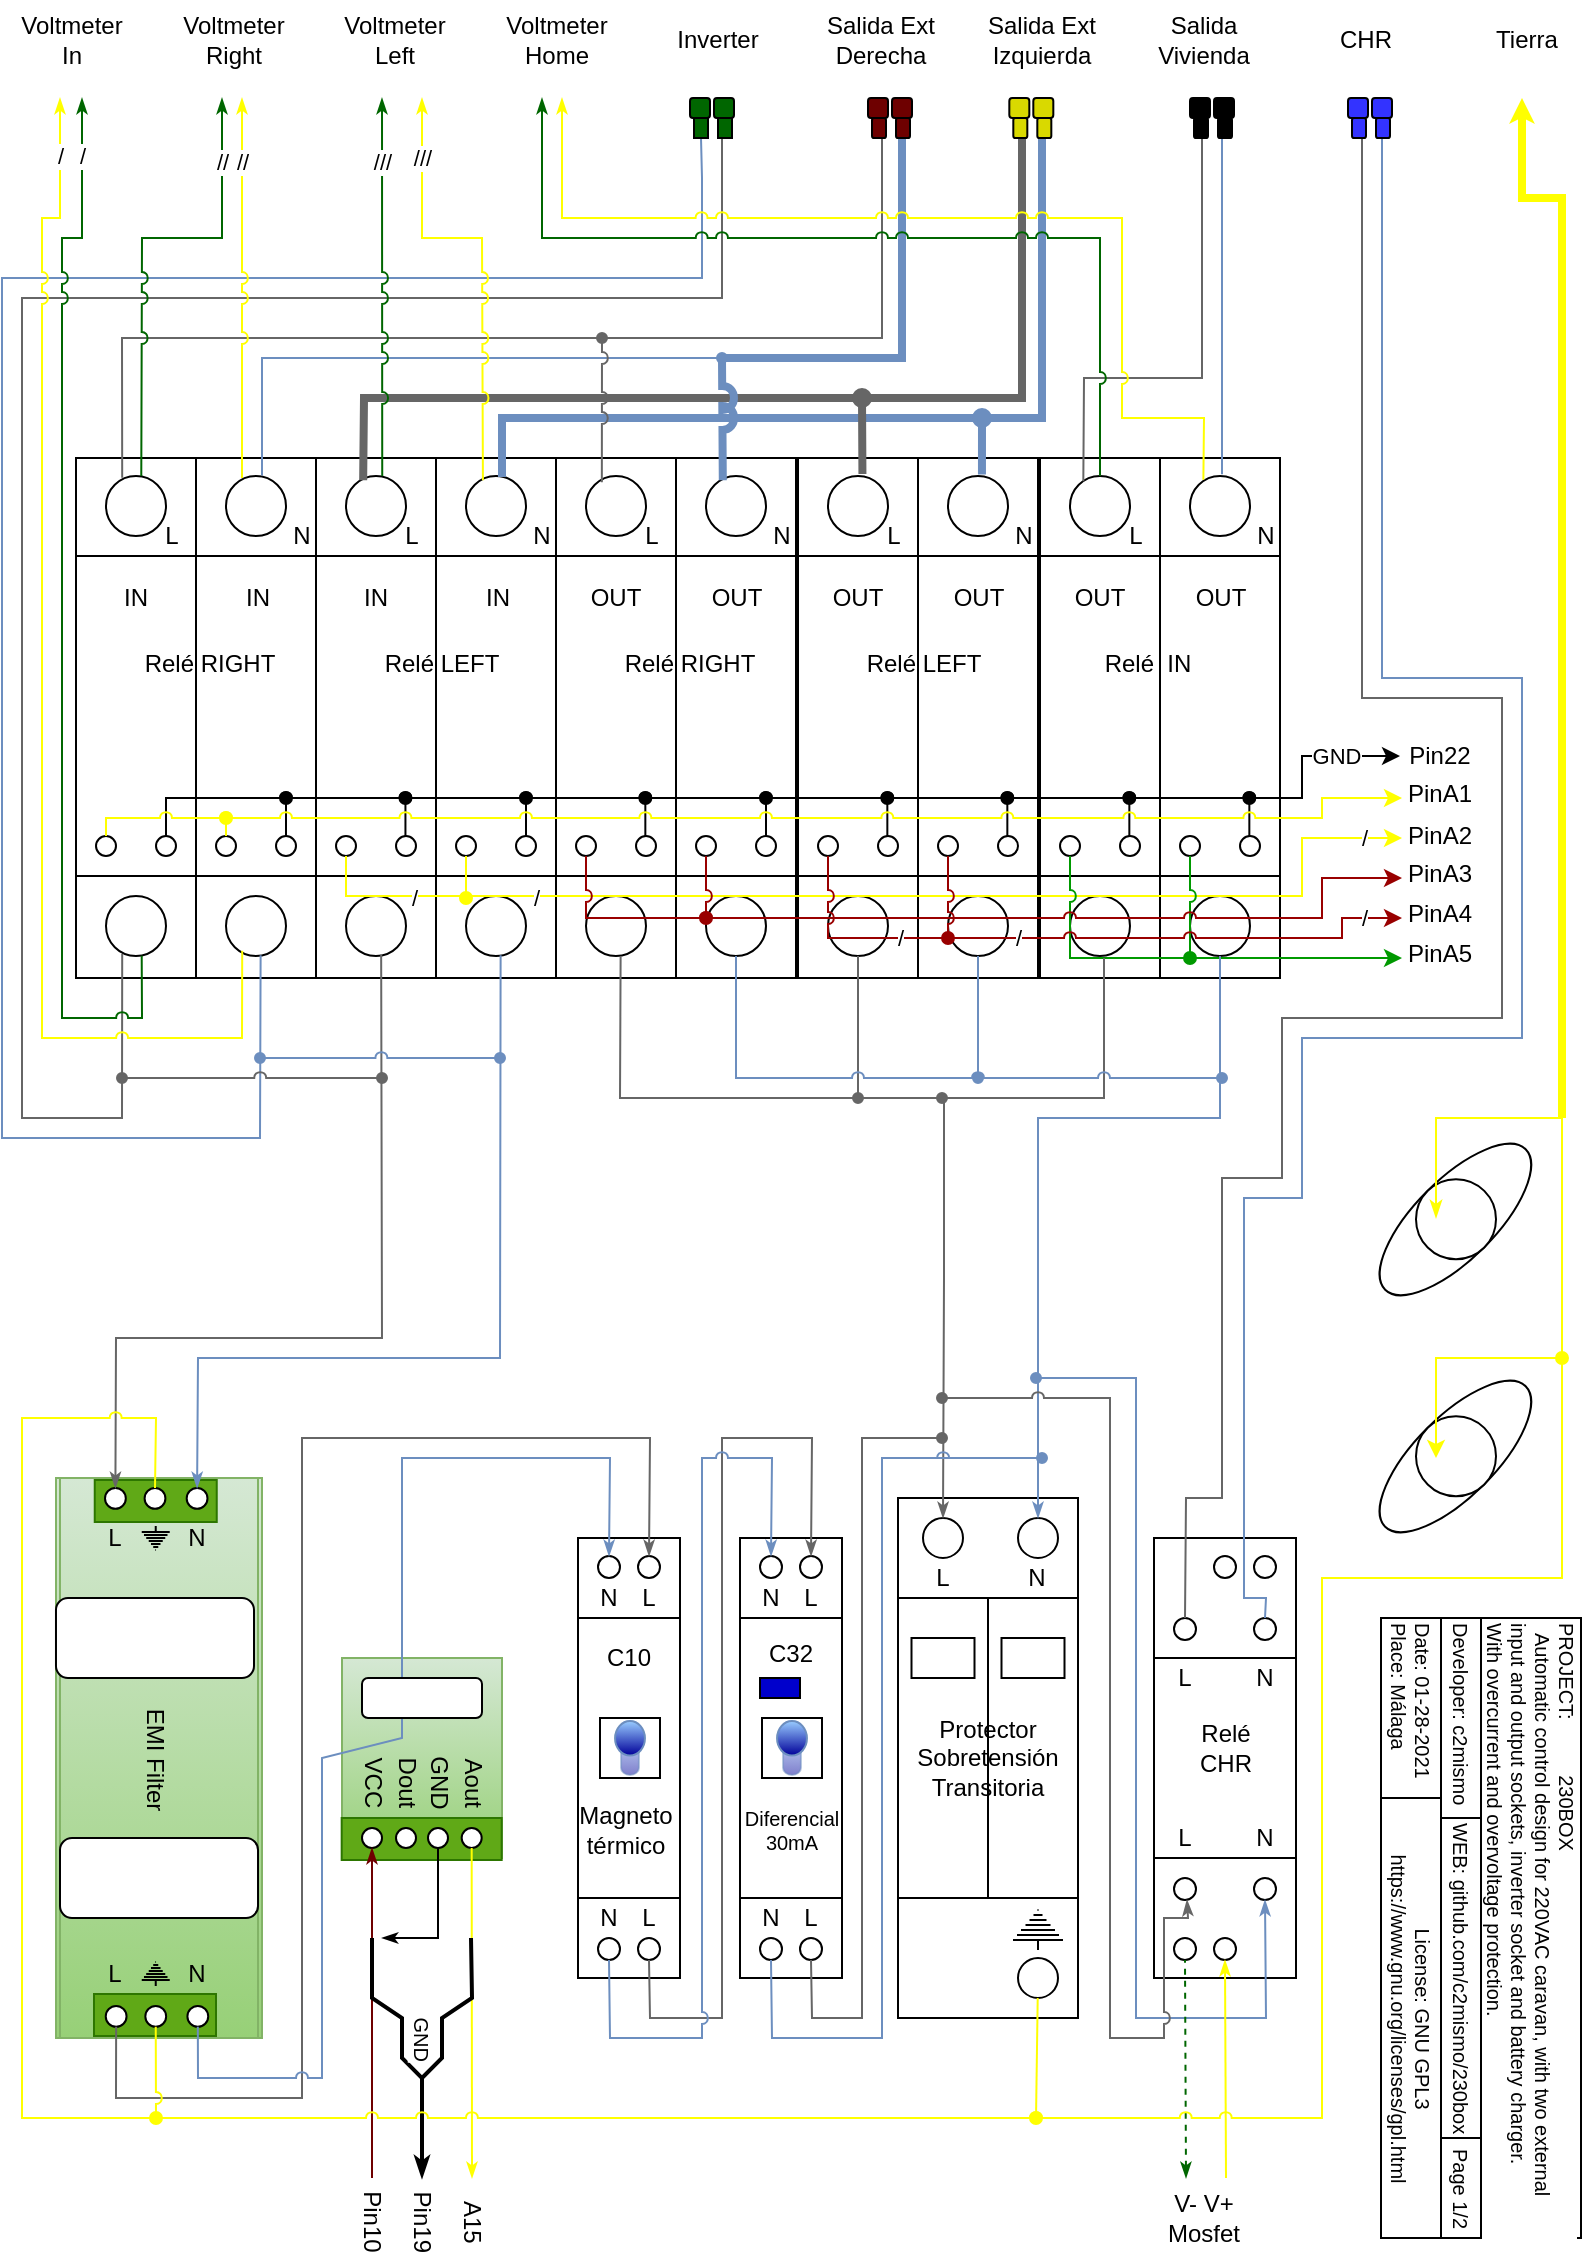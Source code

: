 <mxfile version="14.1.8" type="device" pages="2"><diagram id="kRDuzu7ikWpmD-jeQDag" name="Página-1"><mxGraphModel dx="1296" dy="649" grid="1" gridSize="2" guides="1" tooltips="1" connect="1" arrows="0" fold="1" page="1" pageScale="1" pageWidth="827" pageHeight="1169" math="0" shadow="0"><root><mxCell id="0"/><mxCell id="1" parent="0"/><mxCell id="D4woG10AvNXCqdtBnRqz-354" value="" style="group" parent="1" vertex="1" connectable="0"><mxGeometry x="57" y="250" width="603" height="260" as="geometry"/></mxCell><mxCell id="D4woG10AvNXCqdtBnRqz-271" value="" style="group" parent="D4woG10AvNXCqdtBnRqz-354" vertex="1" connectable="0"><mxGeometry x="120" width="60" height="260" as="geometry"/></mxCell><mxCell id="D4woG10AvNXCqdtBnRqz-272" value="" style="rounded=0;whiteSpace=wrap;html=1;" parent="D4woG10AvNXCqdtBnRqz-271" vertex="1"><mxGeometry width="60" height="260" as="geometry"/></mxCell><mxCell id="D4woG10AvNXCqdtBnRqz-273" value="" style="rounded=0;whiteSpace=wrap;html=1;" parent="D4woG10AvNXCqdtBnRqz-271" vertex="1"><mxGeometry y="49" width="60" height="160" as="geometry"/></mxCell><mxCell id="D4woG10AvNXCqdtBnRqz-274" value="" style="ellipse;whiteSpace=wrap;html=1;aspect=fixed;" parent="D4woG10AvNXCqdtBnRqz-271" vertex="1"><mxGeometry x="15" y="9" width="30" height="30" as="geometry"/></mxCell><mxCell id="D4woG10AvNXCqdtBnRqz-275" value="" style="ellipse;whiteSpace=wrap;html=1;aspect=fixed;" parent="D4woG10AvNXCqdtBnRqz-271" vertex="1"><mxGeometry x="15" y="219" width="30" height="30" as="geometry"/></mxCell><mxCell id="D4woG10AvNXCqdtBnRqz-276" value="" style="ellipse;whiteSpace=wrap;html=1;aspect=fixed;" parent="D4woG10AvNXCqdtBnRqz-271" vertex="1"><mxGeometry x="10" y="189" width="10" height="10" as="geometry"/></mxCell><mxCell id="D4woG10AvNXCqdtBnRqz-277" value="" style="ellipse;whiteSpace=wrap;html=1;aspect=fixed;" parent="D4woG10AvNXCqdtBnRqz-271" vertex="1"><mxGeometry x="40" y="189" width="10" height="10" as="geometry"/></mxCell><mxCell id="D4woG10AvNXCqdtBnRqz-278" value="L" style="text;html=1;strokeColor=none;fillColor=none;align=center;verticalAlign=middle;whiteSpace=wrap;rounded=0;" parent="D4woG10AvNXCqdtBnRqz-271" vertex="1"><mxGeometry x="40" y="29" width="16" height="20" as="geometry"/></mxCell><mxCell id="D4woG10AvNXCqdtBnRqz-279" value="IN" style="text;html=1;strokeColor=none;fillColor=none;align=center;verticalAlign=middle;whiteSpace=wrap;rounded=0;" parent="D4woG10AvNXCqdtBnRqz-271" vertex="1"><mxGeometry x="22" y="60" width="16" height="20" as="geometry"/></mxCell><mxCell id="vmgzLkRzoUi64fYxH8IJ-195" value="" style="endArrow=oval;html=1;strokeColor=#000000;endFill=1;exitX=0.5;exitY=0;exitDx=0;exitDy=0;jumpStyle=arc;" parent="D4woG10AvNXCqdtBnRqz-271" edge="1"><mxGeometry width="50" height="50" relative="1" as="geometry"><mxPoint x="44.72" y="189" as="sourcePoint"/><mxPoint x="44.72" y="170" as="targetPoint"/></mxGeometry></mxCell><mxCell id="D4woG10AvNXCqdtBnRqz-289" value="" style="group" parent="D4woG10AvNXCqdtBnRqz-354" vertex="1" connectable="0"><mxGeometry x="240" width="121" height="260" as="geometry"/></mxCell><mxCell id="D4woG10AvNXCqdtBnRqz-290" value="" style="group" parent="D4woG10AvNXCqdtBnRqz-289" vertex="1" connectable="0"><mxGeometry width="60" height="260" as="geometry"/></mxCell><mxCell id="D4woG10AvNXCqdtBnRqz-291" value="" style="rounded=0;whiteSpace=wrap;html=1;" parent="D4woG10AvNXCqdtBnRqz-290" vertex="1"><mxGeometry width="60" height="260" as="geometry"/></mxCell><mxCell id="D4woG10AvNXCqdtBnRqz-292" value="" style="rounded=0;whiteSpace=wrap;html=1;" parent="D4woG10AvNXCqdtBnRqz-290" vertex="1"><mxGeometry y="49" width="60" height="160" as="geometry"/></mxCell><mxCell id="D4woG10AvNXCqdtBnRqz-293" value="" style="ellipse;whiteSpace=wrap;html=1;aspect=fixed;" parent="D4woG10AvNXCqdtBnRqz-290" vertex="1"><mxGeometry x="15" y="9" width="30" height="30" as="geometry"/></mxCell><mxCell id="D4woG10AvNXCqdtBnRqz-294" value="" style="ellipse;whiteSpace=wrap;html=1;aspect=fixed;" parent="D4woG10AvNXCqdtBnRqz-290" vertex="1"><mxGeometry x="15" y="219" width="30" height="30" as="geometry"/></mxCell><mxCell id="D4woG10AvNXCqdtBnRqz-295" value="" style="ellipse;whiteSpace=wrap;html=1;aspect=fixed;" parent="D4woG10AvNXCqdtBnRqz-290" vertex="1"><mxGeometry x="10" y="189" width="10" height="10" as="geometry"/></mxCell><mxCell id="D4woG10AvNXCqdtBnRqz-296" value="" style="ellipse;whiteSpace=wrap;html=1;aspect=fixed;" parent="D4woG10AvNXCqdtBnRqz-290" vertex="1"><mxGeometry x="40" y="189" width="10" height="10" as="geometry"/></mxCell><mxCell id="D4woG10AvNXCqdtBnRqz-297" value="L" style="text;html=1;strokeColor=none;fillColor=none;align=center;verticalAlign=middle;whiteSpace=wrap;rounded=0;" parent="D4woG10AvNXCqdtBnRqz-290" vertex="1"><mxGeometry x="40" y="29" width="16" height="20" as="geometry"/></mxCell><mxCell id="D4woG10AvNXCqdtBnRqz-298" value="OUT" style="text;html=1;strokeColor=none;fillColor=none;align=center;verticalAlign=middle;whiteSpace=wrap;rounded=0;" parent="D4woG10AvNXCqdtBnRqz-290" vertex="1"><mxGeometry x="15" y="60" width="30" height="20" as="geometry"/></mxCell><mxCell id="D4woG10AvNXCqdtBnRqz-364" value="" style="endArrow=oval;html=1;strokeColor=#000000;endFill=1;exitX=0.5;exitY=0;exitDx=0;exitDy=0;" parent="D4woG10AvNXCqdtBnRqz-290" edge="1"><mxGeometry width="50" height="50" relative="1" as="geometry"><mxPoint x="44.67" y="189" as="sourcePoint"/><mxPoint x="44.67" y="170" as="targetPoint"/></mxGeometry></mxCell><mxCell id="D4woG10AvNXCqdtBnRqz-299" value="" style="group" parent="D4woG10AvNXCqdtBnRqz-289" vertex="1" connectable="0"><mxGeometry x="60" width="61" height="260" as="geometry"/></mxCell><mxCell id="D4woG10AvNXCqdtBnRqz-300" value="" style="rounded=0;whiteSpace=wrap;html=1;" parent="D4woG10AvNXCqdtBnRqz-299" vertex="1"><mxGeometry width="60" height="260" as="geometry"/></mxCell><mxCell id="D4woG10AvNXCqdtBnRqz-301" value="" style="rounded=0;whiteSpace=wrap;html=1;" parent="D4woG10AvNXCqdtBnRqz-299" vertex="1"><mxGeometry y="49" width="60" height="160" as="geometry"/></mxCell><mxCell id="D4woG10AvNXCqdtBnRqz-302" value="" style="ellipse;whiteSpace=wrap;html=1;aspect=fixed;" parent="D4woG10AvNXCqdtBnRqz-299" vertex="1"><mxGeometry x="15" y="9" width="30" height="30" as="geometry"/></mxCell><mxCell id="D4woG10AvNXCqdtBnRqz-303" value="" style="ellipse;whiteSpace=wrap;html=1;aspect=fixed;" parent="D4woG10AvNXCqdtBnRqz-299" vertex="1"><mxGeometry x="15" y="219" width="30" height="30" as="geometry"/></mxCell><mxCell id="D4woG10AvNXCqdtBnRqz-304" value="" style="ellipse;whiteSpace=wrap;html=1;aspect=fixed;" parent="D4woG10AvNXCqdtBnRqz-299" vertex="1"><mxGeometry x="10" y="189" width="10" height="10" as="geometry"/></mxCell><mxCell id="D4woG10AvNXCqdtBnRqz-305" value="" style="ellipse;whiteSpace=wrap;html=1;aspect=fixed;" parent="D4woG10AvNXCqdtBnRqz-299" vertex="1"><mxGeometry x="40" y="189" width="10" height="10" as="geometry"/></mxCell><mxCell id="D4woG10AvNXCqdtBnRqz-306" value="N" style="text;html=1;strokeColor=none;fillColor=none;align=center;verticalAlign=middle;whiteSpace=wrap;rounded=0;" parent="D4woG10AvNXCqdtBnRqz-299" vertex="1"><mxGeometry x="45" y="29" width="16" height="20" as="geometry"/></mxCell><mxCell id="D4woG10AvNXCqdtBnRqz-307" value="OUT" style="text;html=1;strokeColor=none;fillColor=none;align=center;verticalAlign=middle;whiteSpace=wrap;rounded=0;" parent="D4woG10AvNXCqdtBnRqz-299" vertex="1"><mxGeometry x="10.75" y="60" width="38.5" height="20" as="geometry"/></mxCell><mxCell id="D4woG10AvNXCqdtBnRqz-348" value="Relé RIGHT" style="text;html=1;strokeColor=none;fillColor=none;align=center;verticalAlign=middle;whiteSpace=wrap;rounded=0;" parent="D4woG10AvNXCqdtBnRqz-299" vertex="1"><mxGeometry x="-32.5" y="93" width="77.5" height="20" as="geometry"/></mxCell><mxCell id="D4woG10AvNXCqdtBnRqz-365" value="" style="endArrow=oval;html=1;strokeColor=#000000;endFill=1;exitX=0.5;exitY=0;exitDx=0;exitDy=0;" parent="D4woG10AvNXCqdtBnRqz-299" edge="1"><mxGeometry width="50" height="50" relative="1" as="geometry"><mxPoint x="45.0" y="189" as="sourcePoint"/><mxPoint x="45.0" y="170" as="targetPoint"/></mxGeometry></mxCell><mxCell id="D4woG10AvNXCqdtBnRqz-308" value="" style="group" parent="D4woG10AvNXCqdtBnRqz-354" vertex="1" connectable="0"><mxGeometry x="361" width="242" height="260" as="geometry"/></mxCell><mxCell id="D4woG10AvNXCqdtBnRqz-309" value="" style="group" parent="D4woG10AvNXCqdtBnRqz-308" vertex="1" connectable="0"><mxGeometry width="60" height="260" as="geometry"/></mxCell><mxCell id="D4woG10AvNXCqdtBnRqz-310" value="" style="rounded=0;whiteSpace=wrap;html=1;" parent="D4woG10AvNXCqdtBnRqz-309" vertex="1"><mxGeometry width="60" height="260" as="geometry"/></mxCell><mxCell id="D4woG10AvNXCqdtBnRqz-311" value="" style="rounded=0;whiteSpace=wrap;html=1;" parent="D4woG10AvNXCqdtBnRqz-309" vertex="1"><mxGeometry y="49" width="60" height="160" as="geometry"/></mxCell><mxCell id="D4woG10AvNXCqdtBnRqz-312" value="" style="ellipse;whiteSpace=wrap;html=1;aspect=fixed;" parent="D4woG10AvNXCqdtBnRqz-309" vertex="1"><mxGeometry x="15" y="9" width="30" height="30" as="geometry"/></mxCell><mxCell id="D4woG10AvNXCqdtBnRqz-313" value="" style="ellipse;whiteSpace=wrap;html=1;aspect=fixed;" parent="D4woG10AvNXCqdtBnRqz-309" vertex="1"><mxGeometry x="15" y="219" width="30" height="30" as="geometry"/></mxCell><mxCell id="D4woG10AvNXCqdtBnRqz-314" value="" style="ellipse;whiteSpace=wrap;html=1;aspect=fixed;" parent="D4woG10AvNXCqdtBnRqz-309" vertex="1"><mxGeometry x="10" y="189" width="10" height="10" as="geometry"/></mxCell><mxCell id="D4woG10AvNXCqdtBnRqz-315" value="" style="ellipse;whiteSpace=wrap;html=1;aspect=fixed;" parent="D4woG10AvNXCqdtBnRqz-309" vertex="1"><mxGeometry x="40" y="189" width="10" height="10" as="geometry"/></mxCell><mxCell id="D4woG10AvNXCqdtBnRqz-316" value="L" style="text;html=1;strokeColor=none;fillColor=none;align=center;verticalAlign=middle;whiteSpace=wrap;rounded=0;" parent="D4woG10AvNXCqdtBnRqz-309" vertex="1"><mxGeometry x="40" y="29" width="16" height="20" as="geometry"/></mxCell><mxCell id="D4woG10AvNXCqdtBnRqz-317" value="OUT" style="text;html=1;strokeColor=none;fillColor=none;align=center;verticalAlign=middle;whiteSpace=wrap;rounded=0;" parent="D4woG10AvNXCqdtBnRqz-309" vertex="1"><mxGeometry x="15" y="60" width="30" height="20" as="geometry"/></mxCell><mxCell id="D4woG10AvNXCqdtBnRqz-366" value="" style="endArrow=oval;html=1;strokeColor=#000000;endFill=1;exitX=0.5;exitY=0;exitDx=0;exitDy=0;" parent="D4woG10AvNXCqdtBnRqz-309" edge="1"><mxGeometry width="50" height="50" relative="1" as="geometry"><mxPoint x="44.67" y="189" as="sourcePoint"/><mxPoint x="44.67" y="170" as="targetPoint"/></mxGeometry></mxCell><mxCell id="D4woG10AvNXCqdtBnRqz-318" value="" style="group" parent="D4woG10AvNXCqdtBnRqz-308" vertex="1" connectable="0"><mxGeometry x="60" width="182" height="260" as="geometry"/></mxCell><mxCell id="D4woG10AvNXCqdtBnRqz-319" value="" style="rounded=0;whiteSpace=wrap;html=1;" parent="D4woG10AvNXCqdtBnRqz-318" vertex="1"><mxGeometry width="60" height="260" as="geometry"/></mxCell><mxCell id="D4woG10AvNXCqdtBnRqz-320" value="" style="rounded=0;whiteSpace=wrap;html=1;" parent="D4woG10AvNXCqdtBnRqz-318" vertex="1"><mxGeometry y="49" width="60" height="160" as="geometry"/></mxCell><mxCell id="D4woG10AvNXCqdtBnRqz-321" value="" style="ellipse;whiteSpace=wrap;html=1;aspect=fixed;" parent="D4woG10AvNXCqdtBnRqz-318" vertex="1"><mxGeometry x="15" y="9" width="30" height="30" as="geometry"/></mxCell><mxCell id="D4woG10AvNXCqdtBnRqz-322" value="" style="ellipse;whiteSpace=wrap;html=1;aspect=fixed;" parent="D4woG10AvNXCqdtBnRqz-318" vertex="1"><mxGeometry x="15" y="219" width="30" height="30" as="geometry"/></mxCell><mxCell id="D4woG10AvNXCqdtBnRqz-323" value="" style="ellipse;whiteSpace=wrap;html=1;aspect=fixed;" parent="D4woG10AvNXCqdtBnRqz-318" vertex="1"><mxGeometry x="10" y="189" width="10" height="10" as="geometry"/></mxCell><mxCell id="D4woG10AvNXCqdtBnRqz-324" value="" style="ellipse;whiteSpace=wrap;html=1;aspect=fixed;" parent="D4woG10AvNXCqdtBnRqz-318" vertex="1"><mxGeometry x="40" y="189" width="10" height="10" as="geometry"/></mxCell><mxCell id="D4woG10AvNXCqdtBnRqz-325" value="N" style="text;html=1;strokeColor=none;fillColor=none;align=center;verticalAlign=middle;whiteSpace=wrap;rounded=0;" parent="D4woG10AvNXCqdtBnRqz-318" vertex="1"><mxGeometry x="45" y="29" width="16" height="20" as="geometry"/></mxCell><mxCell id="D4woG10AvNXCqdtBnRqz-326" value="OUT" style="text;html=1;strokeColor=none;fillColor=none;align=center;verticalAlign=middle;whiteSpace=wrap;rounded=0;" parent="D4woG10AvNXCqdtBnRqz-318" vertex="1"><mxGeometry x="10.75" y="60" width="38.5" height="20" as="geometry"/></mxCell><mxCell id="D4woG10AvNXCqdtBnRqz-327" value="" style="group" parent="D4woG10AvNXCqdtBnRqz-318" vertex="1" connectable="0"><mxGeometry x="61" width="121" height="260" as="geometry"/></mxCell><mxCell id="D4woG10AvNXCqdtBnRqz-328" value="" style="group" parent="D4woG10AvNXCqdtBnRqz-327" vertex="1" connectable="0"><mxGeometry width="60" height="260" as="geometry"/></mxCell><mxCell id="D4woG10AvNXCqdtBnRqz-329" value="" style="rounded=0;whiteSpace=wrap;html=1;" parent="D4woG10AvNXCqdtBnRqz-328" vertex="1"><mxGeometry width="60" height="260" as="geometry"/></mxCell><mxCell id="D4woG10AvNXCqdtBnRqz-330" value="" style="rounded=0;whiteSpace=wrap;html=1;" parent="D4woG10AvNXCqdtBnRqz-328" vertex="1"><mxGeometry y="49" width="60" height="160" as="geometry"/></mxCell><mxCell id="D4woG10AvNXCqdtBnRqz-331" value="" style="ellipse;whiteSpace=wrap;html=1;aspect=fixed;" parent="D4woG10AvNXCqdtBnRqz-328" vertex="1"><mxGeometry x="15" y="9" width="30" height="30" as="geometry"/></mxCell><mxCell id="D4woG10AvNXCqdtBnRqz-332" value="" style="ellipse;whiteSpace=wrap;html=1;aspect=fixed;" parent="D4woG10AvNXCqdtBnRqz-328" vertex="1"><mxGeometry x="15" y="219" width="30" height="30" as="geometry"/></mxCell><mxCell id="D4woG10AvNXCqdtBnRqz-333" value="" style="ellipse;whiteSpace=wrap;html=1;aspect=fixed;" parent="D4woG10AvNXCqdtBnRqz-328" vertex="1"><mxGeometry x="10" y="189" width="10" height="10" as="geometry"/></mxCell><mxCell id="D4woG10AvNXCqdtBnRqz-334" value="" style="ellipse;whiteSpace=wrap;html=1;aspect=fixed;" parent="D4woG10AvNXCqdtBnRqz-328" vertex="1"><mxGeometry x="40" y="189" width="10" height="10" as="geometry"/></mxCell><mxCell id="D4woG10AvNXCqdtBnRqz-335" value="L" style="text;html=1;strokeColor=none;fillColor=none;align=center;verticalAlign=middle;whiteSpace=wrap;rounded=0;" parent="D4woG10AvNXCqdtBnRqz-328" vertex="1"><mxGeometry x="40" y="29" width="16" height="20" as="geometry"/></mxCell><mxCell id="D4woG10AvNXCqdtBnRqz-336" value="OUT" style="text;html=1;strokeColor=none;fillColor=none;align=center;verticalAlign=middle;whiteSpace=wrap;rounded=0;" parent="D4woG10AvNXCqdtBnRqz-328" vertex="1"><mxGeometry x="15" y="60" width="30" height="20" as="geometry"/></mxCell><mxCell id="D4woG10AvNXCqdtBnRqz-368" value="" style="endArrow=oval;html=1;strokeColor=#000000;endFill=1;exitX=0.5;exitY=0;exitDx=0;exitDy=0;" parent="D4woG10AvNXCqdtBnRqz-328" edge="1"><mxGeometry width="50" height="50" relative="1" as="geometry"><mxPoint x="44.67" y="189" as="sourcePoint"/><mxPoint x="44.67" y="170" as="targetPoint"/></mxGeometry></mxCell><mxCell id="D4woG10AvNXCqdtBnRqz-337" value="" style="group" parent="D4woG10AvNXCqdtBnRqz-327" vertex="1" connectable="0"><mxGeometry x="60" width="61" height="260" as="geometry"/></mxCell><mxCell id="D4woG10AvNXCqdtBnRqz-338" value="" style="rounded=0;whiteSpace=wrap;html=1;" parent="D4woG10AvNXCqdtBnRqz-337" vertex="1"><mxGeometry width="60" height="260" as="geometry"/></mxCell><mxCell id="D4woG10AvNXCqdtBnRqz-339" value="" style="rounded=0;whiteSpace=wrap;html=1;" parent="D4woG10AvNXCqdtBnRqz-337" vertex="1"><mxGeometry y="49" width="60" height="160" as="geometry"/></mxCell><mxCell id="D4woG10AvNXCqdtBnRqz-340" value="" style="ellipse;whiteSpace=wrap;html=1;aspect=fixed;" parent="D4woG10AvNXCqdtBnRqz-337" vertex="1"><mxGeometry x="15" y="9" width="30" height="30" as="geometry"/></mxCell><mxCell id="D4woG10AvNXCqdtBnRqz-341" value="" style="ellipse;whiteSpace=wrap;html=1;aspect=fixed;" parent="D4woG10AvNXCqdtBnRqz-337" vertex="1"><mxGeometry x="15" y="219" width="30" height="30" as="geometry"/></mxCell><mxCell id="D4woG10AvNXCqdtBnRqz-342" value="" style="ellipse;whiteSpace=wrap;html=1;aspect=fixed;" parent="D4woG10AvNXCqdtBnRqz-337" vertex="1"><mxGeometry x="10" y="189" width="10" height="10" as="geometry"/></mxCell><mxCell id="D4woG10AvNXCqdtBnRqz-343" value="" style="ellipse;whiteSpace=wrap;html=1;aspect=fixed;" parent="D4woG10AvNXCqdtBnRqz-337" vertex="1"><mxGeometry x="40" y="189" width="10" height="10" as="geometry"/></mxCell><mxCell id="D4woG10AvNXCqdtBnRqz-344" value="N" style="text;html=1;strokeColor=none;fillColor=none;align=center;verticalAlign=middle;whiteSpace=wrap;rounded=0;" parent="D4woG10AvNXCqdtBnRqz-337" vertex="1"><mxGeometry x="45" y="29" width="16" height="20" as="geometry"/></mxCell><mxCell id="D4woG10AvNXCqdtBnRqz-345" value="OUT" style="text;html=1;strokeColor=none;fillColor=none;align=center;verticalAlign=middle;whiteSpace=wrap;rounded=0;" parent="D4woG10AvNXCqdtBnRqz-337" vertex="1"><mxGeometry x="10.75" y="60" width="38.5" height="20" as="geometry"/></mxCell><mxCell id="D4woG10AvNXCqdtBnRqz-349" value="Relé&amp;nbsp; IN" style="text;html=1;strokeColor=none;fillColor=none;align=center;verticalAlign=middle;whiteSpace=wrap;rounded=0;" parent="D4woG10AvNXCqdtBnRqz-337" vertex="1"><mxGeometry x="-45.5" y="93" width="77.5" height="20" as="geometry"/></mxCell><mxCell id="D4woG10AvNXCqdtBnRqz-369" value="" style="endArrow=oval;html=1;strokeColor=#000000;endFill=1;exitX=0.5;exitY=0;exitDx=0;exitDy=0;" parent="D4woG10AvNXCqdtBnRqz-337" edge="1"><mxGeometry width="50" height="50" relative="1" as="geometry"><mxPoint x="44.67" y="189" as="sourcePoint"/><mxPoint x="44.67" y="170" as="targetPoint"/></mxGeometry></mxCell><mxCell id="D4woG10AvNXCqdtBnRqz-350" value="Relé LEFT" style="text;html=1;strokeColor=none;fillColor=none;align=center;verticalAlign=middle;whiteSpace=wrap;rounded=0;" parent="D4woG10AvNXCqdtBnRqz-318" vertex="1"><mxGeometry x="-36.5" y="93" width="77.5" height="20" as="geometry"/></mxCell><mxCell id="D4woG10AvNXCqdtBnRqz-367" value="" style="endArrow=oval;html=1;strokeColor=#000000;endFill=1;exitX=0.5;exitY=0;exitDx=0;exitDy=0;" parent="D4woG10AvNXCqdtBnRqz-318" edge="1"><mxGeometry width="50" height="50" relative="1" as="geometry"><mxPoint x="44.67" y="189" as="sourcePoint"/><mxPoint x="44.67" y="170" as="targetPoint"/></mxGeometry></mxCell><mxCell id="D4woG10AvNXCqdtBnRqz-262" value="" style="group" parent="D4woG10AvNXCqdtBnRqz-354" vertex="1" connectable="0"><mxGeometry x="60" width="420" height="260" as="geometry"/></mxCell><mxCell id="D4woG10AvNXCqdtBnRqz-263" value="" style="rounded=0;whiteSpace=wrap;html=1;" parent="D4woG10AvNXCqdtBnRqz-262" vertex="1"><mxGeometry width="60" height="260" as="geometry"/></mxCell><mxCell id="D4woG10AvNXCqdtBnRqz-264" value="" style="rounded=0;whiteSpace=wrap;html=1;" parent="D4woG10AvNXCqdtBnRqz-262" vertex="1"><mxGeometry y="49" width="60" height="160" as="geometry"/></mxCell><mxCell id="D4woG10AvNXCqdtBnRqz-265" value="" style="ellipse;whiteSpace=wrap;html=1;aspect=fixed;" parent="D4woG10AvNXCqdtBnRqz-262" vertex="1"><mxGeometry x="15" y="9" width="30" height="30" as="geometry"/></mxCell><mxCell id="D4woG10AvNXCqdtBnRqz-266" value="" style="ellipse;whiteSpace=wrap;html=1;aspect=fixed;" parent="D4woG10AvNXCqdtBnRqz-262" vertex="1"><mxGeometry x="15" y="219" width="30" height="30" as="geometry"/></mxCell><mxCell id="D4woG10AvNXCqdtBnRqz-267" value="" style="ellipse;whiteSpace=wrap;html=1;aspect=fixed;" parent="D4woG10AvNXCqdtBnRqz-262" vertex="1"><mxGeometry x="10" y="189" width="10" height="10" as="geometry"/></mxCell><mxCell id="D4woG10AvNXCqdtBnRqz-268" value="" style="ellipse;whiteSpace=wrap;html=1;aspect=fixed;" parent="D4woG10AvNXCqdtBnRqz-262" vertex="1"><mxGeometry x="40" y="189" width="10" height="10" as="geometry"/></mxCell><mxCell id="FerQvgeqPSbu73l90yjI-35" value="N" style="text;html=1;strokeColor=none;fillColor=none;align=center;verticalAlign=middle;whiteSpace=wrap;rounded=0;" parent="D4woG10AvNXCqdtBnRqz-262" vertex="1"><mxGeometry x="45" y="29" width="16" height="20" as="geometry"/></mxCell><mxCell id="FerQvgeqPSbu73l90yjI-25" value="IN" style="text;html=1;strokeColor=none;fillColor=none;align=center;verticalAlign=middle;whiteSpace=wrap;rounded=0;" parent="D4woG10AvNXCqdtBnRqz-262" vertex="1"><mxGeometry x="22.5" y="60" width="16" height="20" as="geometry"/></mxCell><mxCell id="D4woG10AvNXCqdtBnRqz-254" value="" style="rounded=0;whiteSpace=wrap;html=1;" parent="D4woG10AvNXCqdtBnRqz-354" vertex="1"><mxGeometry width="60" height="260" as="geometry"/></mxCell><mxCell id="FerQvgeqPSbu73l90yjI-34" value="L" style="text;html=1;strokeColor=none;fillColor=none;align=center;verticalAlign=middle;whiteSpace=wrap;rounded=0;" parent="D4woG10AvNXCqdtBnRqz-354" vertex="1"><mxGeometry x="40" y="29.0" width="16" height="20" as="geometry"/></mxCell><mxCell id="D4woG10AvNXCqdtBnRqz-256" value="" style="ellipse;whiteSpace=wrap;html=1;aspect=fixed;" parent="D4woG10AvNXCqdtBnRqz-354" vertex="1"><mxGeometry x="15" y="9.0" width="30" height="30" as="geometry"/></mxCell><mxCell id="D4woG10AvNXCqdtBnRqz-257" value="" style="ellipse;whiteSpace=wrap;html=1;aspect=fixed;" parent="D4woG10AvNXCqdtBnRqz-354" vertex="1"><mxGeometry x="15" y="219" width="30" height="30" as="geometry"/></mxCell><mxCell id="D4woG10AvNXCqdtBnRqz-255" value="" style="rounded=0;whiteSpace=wrap;html=1;" parent="D4woG10AvNXCqdtBnRqz-354" vertex="1"><mxGeometry y="49.0" width="60" height="160" as="geometry"/></mxCell><mxCell id="FerQvgeqPSbu73l90yjI-24" value="IN" style="text;html=1;strokeColor=none;fillColor=none;align=center;verticalAlign=middle;whiteSpace=wrap;rounded=0;" parent="D4woG10AvNXCqdtBnRqz-354" vertex="1"><mxGeometry x="22" y="60.0" width="16" height="20" as="geometry"/></mxCell><mxCell id="D4woG10AvNXCqdtBnRqz-258" value="" style="ellipse;whiteSpace=wrap;html=1;aspect=fixed;" parent="D4woG10AvNXCqdtBnRqz-354" vertex="1"><mxGeometry x="10" y="189" width="10" height="10" as="geometry"/></mxCell><mxCell id="D4woG10AvNXCqdtBnRqz-259" value="" style="ellipse;whiteSpace=wrap;html=1;aspect=fixed;" parent="D4woG10AvNXCqdtBnRqz-354" vertex="1"><mxGeometry x="40" y="189" width="10" height="10" as="geometry"/></mxCell><mxCell id="FerQvgeqPSbu73l90yjI-17" value="Relé RIGHT" style="text;html=1;strokeColor=none;fillColor=none;align=center;verticalAlign=middle;whiteSpace=wrap;rounded=0;" parent="D4woG10AvNXCqdtBnRqz-354" vertex="1"><mxGeometry x="28" y="93.11" width="77.5" height="20" as="geometry"/></mxCell><mxCell id="D4woG10AvNXCqdtBnRqz-280" value="" style="group" parent="D4woG10AvNXCqdtBnRqz-354" vertex="1" connectable="0"><mxGeometry x="180" width="61" height="260" as="geometry"/></mxCell><mxCell id="D4woG10AvNXCqdtBnRqz-281" value="" style="rounded=0;whiteSpace=wrap;html=1;" parent="D4woG10AvNXCqdtBnRqz-280" vertex="1"><mxGeometry width="60" height="260" as="geometry"/></mxCell><mxCell id="D4woG10AvNXCqdtBnRqz-282" value="" style="rounded=0;whiteSpace=wrap;html=1;" parent="D4woG10AvNXCqdtBnRqz-280" vertex="1"><mxGeometry y="49" width="60" height="160" as="geometry"/></mxCell><mxCell id="D4woG10AvNXCqdtBnRqz-283" value="" style="ellipse;whiteSpace=wrap;html=1;aspect=fixed;" parent="D4woG10AvNXCqdtBnRqz-280" vertex="1"><mxGeometry x="15" y="9" width="30" height="30" as="geometry"/></mxCell><mxCell id="D4woG10AvNXCqdtBnRqz-284" value="" style="ellipse;whiteSpace=wrap;html=1;aspect=fixed;" parent="D4woG10AvNXCqdtBnRqz-280" vertex="1"><mxGeometry x="15" y="219" width="30" height="30" as="geometry"/></mxCell><mxCell id="D4woG10AvNXCqdtBnRqz-285" value="" style="ellipse;whiteSpace=wrap;html=1;aspect=fixed;" parent="D4woG10AvNXCqdtBnRqz-280" vertex="1"><mxGeometry x="10" y="189" width="10" height="10" as="geometry"/></mxCell><mxCell id="D4woG10AvNXCqdtBnRqz-286" value="" style="ellipse;whiteSpace=wrap;html=1;aspect=fixed;" parent="D4woG10AvNXCqdtBnRqz-280" vertex="1"><mxGeometry x="40" y="189" width="10" height="10" as="geometry"/></mxCell><mxCell id="D4woG10AvNXCqdtBnRqz-287" value="N" style="text;html=1;strokeColor=none;fillColor=none;align=center;verticalAlign=middle;whiteSpace=wrap;rounded=0;" parent="D4woG10AvNXCqdtBnRqz-280" vertex="1"><mxGeometry x="45" y="29" width="16" height="20" as="geometry"/></mxCell><mxCell id="D4woG10AvNXCqdtBnRqz-288" value="IN" style="text;html=1;strokeColor=none;fillColor=none;align=center;verticalAlign=middle;whiteSpace=wrap;rounded=0;" parent="D4woG10AvNXCqdtBnRqz-280" vertex="1"><mxGeometry x="22.5" y="60" width="16" height="20" as="geometry"/></mxCell><mxCell id="D4woG10AvNXCqdtBnRqz-347" value="Relé LEFT" style="text;html=1;strokeColor=none;fillColor=none;align=center;verticalAlign=middle;whiteSpace=wrap;rounded=0;" parent="D4woG10AvNXCqdtBnRqz-280" vertex="1"><mxGeometry x="-36.5" y="93" width="77.5" height="20" as="geometry"/></mxCell><mxCell id="vmgzLkRzoUi64fYxH8IJ-196" value="" style="endArrow=oval;html=1;strokeColor=#000000;endFill=1;exitX=0.5;exitY=0;exitDx=0;exitDy=0;jumpStyle=arc;" parent="D4woG10AvNXCqdtBnRqz-280" edge="1"><mxGeometry width="50" height="50" relative="1" as="geometry"><mxPoint x="45" y="189" as="sourcePoint"/><mxPoint x="45" y="170" as="targetPoint"/></mxGeometry></mxCell><mxCell id="D4woG10AvNXCqdtBnRqz-172" value="" style="group;gradientColor=#97d077;fillColor=#d5e8d4;strokeColor=#82b366;" parent="1" vertex="1" connectable="0"><mxGeometry x="47" y="760" width="103" height="280" as="geometry"/></mxCell><mxCell id="D4woG10AvNXCqdtBnRqz-163" value="" style="rounded=0;whiteSpace=wrap;html=1;gradientColor=#97d077;fillColor=#d5e8d4;strokeColor=#82b366;" parent="D4woG10AvNXCqdtBnRqz-172" vertex="1"><mxGeometry x="1.99" width="99.01" height="280" as="geometry"/></mxCell><mxCell id="hcgG7BpKmiWjqMyfgqw8-212" value="" style="rounded=0;whiteSpace=wrap;html=1;labelBackgroundColor=#FFFFFF;strokeColor=#2D7600;fillColor=#60a917;fontSize=10;fontColor=#ffffff;align=center;" parent="D4woG10AvNXCqdtBnRqz-172" vertex="1"><mxGeometry x="19.37" y="1" width="61" height="21" as="geometry"/></mxCell><mxCell id="hcgG7BpKmiWjqMyfgqw8-193" value="" style="rounded=0;whiteSpace=wrap;html=1;labelBackgroundColor=#FFFFFF;strokeColor=#2D7600;fillColor=#60a917;fontSize=10;fontColor=#ffffff;align=center;" parent="D4woG10AvNXCqdtBnRqz-172" vertex="1"><mxGeometry x="19" y="258" width="61" height="21" as="geometry"/></mxCell><mxCell id="D4woG10AvNXCqdtBnRqz-164" value="" style="rounded=1;whiteSpace=wrap;html=1;" parent="D4woG10AvNXCqdtBnRqz-172" vertex="1"><mxGeometry x="-0.01" y="60" width="99.01" height="40" as="geometry"/></mxCell><mxCell id="D4woG10AvNXCqdtBnRqz-165" value="" style="rounded=1;whiteSpace=wrap;html=1;" parent="D4woG10AvNXCqdtBnRqz-172" vertex="1"><mxGeometry x="2" y="180" width="99.01" height="40" as="geometry"/></mxCell><mxCell id="D4woG10AvNXCqdtBnRqz-166" value="" style="ellipse;whiteSpace=wrap;html=1;aspect=fixed;" parent="D4woG10AvNXCqdtBnRqz-172" vertex="1"><mxGeometry x="24.505" y="5" width="10.396" height="10.396" as="geometry"/></mxCell><mxCell id="D4woG10AvNXCqdtBnRqz-167" value="" style="ellipse;whiteSpace=wrap;html=1;aspect=fixed;" parent="D4woG10AvNXCqdtBnRqz-172" vertex="1"><mxGeometry x="44.307" y="5" width="10.396" height="10.396" as="geometry"/></mxCell><mxCell id="D4woG10AvNXCqdtBnRqz-168" value="" style="ellipse;whiteSpace=wrap;html=1;aspect=fixed;" parent="D4woG10AvNXCqdtBnRqz-172" vertex="1"><mxGeometry x="65.347" y="5" width="10.396" height="10.396" as="geometry"/></mxCell><mxCell id="D4woG10AvNXCqdtBnRqz-169" value="" style="ellipse;whiteSpace=wrap;html=1;aspect=fixed;" parent="D4woG10AvNXCqdtBnRqz-172" vertex="1"><mxGeometry x="65.713" y="264" width="10.396" height="10.396" as="geometry"/></mxCell><mxCell id="D4woG10AvNXCqdtBnRqz-170" value="" style="ellipse;whiteSpace=wrap;html=1;aspect=fixed;" parent="D4woG10AvNXCqdtBnRqz-172" vertex="1"><mxGeometry x="44.673" y="264" width="10.396" height="10.396" as="geometry"/></mxCell><mxCell id="D4woG10AvNXCqdtBnRqz-171" value="" style="ellipse;whiteSpace=wrap;html=1;aspect=fixed;" parent="D4woG10AvNXCqdtBnRqz-172" vertex="1"><mxGeometry x="24.871" y="264" width="10.396" height="10.396" as="geometry"/></mxCell><mxCell id="D4woG10AvNXCqdtBnRqz-403" value="N" style="text;html=1;strokeColor=none;fillColor=none;align=center;verticalAlign=middle;whiteSpace=wrap;rounded=0;" parent="D4woG10AvNXCqdtBnRqz-172" vertex="1"><mxGeometry x="63.25" y="238" width="15.33" height="20" as="geometry"/></mxCell><mxCell id="D4woG10AvNXCqdtBnRqz-404" value="L" style="text;html=1;strokeColor=none;fillColor=none;align=center;verticalAlign=middle;whiteSpace=wrap;rounded=0;" parent="D4woG10AvNXCqdtBnRqz-172" vertex="1"><mxGeometry x="22.4" y="20" width="15.33" height="20" as="geometry"/></mxCell><mxCell id="D4woG10AvNXCqdtBnRqz-406" value="" style="pointerEvents=1;verticalLabelPosition=bottom;shadow=0;dashed=0;align=center;html=1;verticalAlign=top;shape=mxgraph.electrical.signal_sources.protective_earth;" parent="D4woG10AvNXCqdtBnRqz-172" vertex="1"><mxGeometry x="42.87" y="24" width="14" height="12" as="geometry"/></mxCell><mxCell id="D4woG10AvNXCqdtBnRqz-407" value="" style="pointerEvents=1;verticalLabelPosition=bottom;shadow=0;dashed=0;align=center;html=1;verticalAlign=top;shape=mxgraph.electrical.signal_sources.protective_earth;rotation=-180;" parent="D4woG10AvNXCqdtBnRqz-172" vertex="1"><mxGeometry x="42.87" y="242" width="14" height="12" as="geometry"/></mxCell><mxCell id="D4woG10AvNXCqdtBnRqz-433" value="EMI Filter" style="text;html=1;strokeColor=none;fillColor=none;align=center;verticalAlign=middle;whiteSpace=wrap;rounded=0;rotation=90;fontSize=12;fontStyle=0" parent="D4woG10AvNXCqdtBnRqz-172" vertex="1"><mxGeometry x="-4" y="125.5" width="107" height="31" as="geometry"/></mxCell><mxCell id="D4woG10AvNXCqdtBnRqz-402" value="N" style="text;html=1;strokeColor=none;fillColor=none;align=center;verticalAlign=middle;whiteSpace=wrap;rounded=0;" parent="D4woG10AvNXCqdtBnRqz-172" vertex="1"><mxGeometry x="63.25" y="20" width="15.33" height="20" as="geometry"/></mxCell><mxCell id="D4woG10AvNXCqdtBnRqz-405" value="L" style="text;html=1;strokeColor=none;fillColor=none;align=center;verticalAlign=middle;whiteSpace=wrap;rounded=0;" parent="D4woG10AvNXCqdtBnRqz-172" vertex="1"><mxGeometry x="22.4" y="238" width="15.33" height="20" as="geometry"/></mxCell><mxCell id="114" value="" style="rounded=0;whiteSpace=wrap;html=1;gradientColor=#97d077;fillColor=#d5e8d4;strokeColor=#82b366;" parent="1" vertex="1"><mxGeometry x="190" y="850" width="80" height="100" as="geometry"/></mxCell><mxCell id="hcgG7BpKmiWjqMyfgqw8-192" value="" style="rounded=0;whiteSpace=wrap;html=1;labelBackgroundColor=#FFFFFF;strokeColor=#2D7600;fillColor=#60a917;fontSize=10;fontColor=#ffffff;align=center;" parent="1" vertex="1"><mxGeometry x="189.84" y="930" width="80" height="21" as="geometry"/></mxCell><mxCell id="D4woG10AvNXCqdtBnRqz-192" value="" style="group" parent="1" vertex="1" connectable="0"><mxGeometry x="468" y="770" width="90" height="260" as="geometry"/></mxCell><mxCell id="D4woG10AvNXCqdtBnRqz-183" value="" style="rounded=0;whiteSpace=wrap;html=1;" parent="D4woG10AvNXCqdtBnRqz-192" vertex="1"><mxGeometry width="90" height="260" as="geometry"/></mxCell><mxCell id="D4woG10AvNXCqdtBnRqz-182" value="" style="ellipse;whiteSpace=wrap;html=1;aspect=fixed;" parent="D4woG10AvNXCqdtBnRqz-192" vertex="1"><mxGeometry x="60" y="230" width="20" height="20" as="geometry"/></mxCell><mxCell id="D4woG10AvNXCqdtBnRqz-185" value="" style="ellipse;whiteSpace=wrap;html=1;aspect=fixed;" parent="D4woG10AvNXCqdtBnRqz-192" vertex="1"><mxGeometry x="12.5" y="10" width="20" height="20" as="geometry"/></mxCell><mxCell id="D4woG10AvNXCqdtBnRqz-186" value="" style="ellipse;whiteSpace=wrap;html=1;aspect=fixed;" parent="D4woG10AvNXCqdtBnRqz-192" vertex="1"><mxGeometry x="60" y="10" width="20" height="20" as="geometry"/></mxCell><mxCell id="D4woG10AvNXCqdtBnRqz-187" value="" style="rounded=0;whiteSpace=wrap;html=1;" parent="D4woG10AvNXCqdtBnRqz-192" vertex="1"><mxGeometry y="50" width="45" height="150" as="geometry"/></mxCell><mxCell id="D4woG10AvNXCqdtBnRqz-188" value="" style="rounded=0;whiteSpace=wrap;html=1;" parent="D4woG10AvNXCqdtBnRqz-192" vertex="1"><mxGeometry x="45" y="50" width="45" height="150" as="geometry"/></mxCell><mxCell id="D4woG10AvNXCqdtBnRqz-189" value="" style="rounded=0;whiteSpace=wrap;html=1;" parent="D4woG10AvNXCqdtBnRqz-192" vertex="1"><mxGeometry x="6.75" y="70" width="31.5" height="20" as="geometry"/></mxCell><mxCell id="D4woG10AvNXCqdtBnRqz-190" value="" style="rounded=0;whiteSpace=wrap;html=1;" parent="D4woG10AvNXCqdtBnRqz-192" vertex="1"><mxGeometry x="51.75" y="70" width="31.5" height="20" as="geometry"/></mxCell><mxCell id="D4woG10AvNXCqdtBnRqz-413" value="L" style="text;html=1;strokeColor=none;fillColor=none;align=center;verticalAlign=middle;whiteSpace=wrap;rounded=0;" parent="D4woG10AvNXCqdtBnRqz-192" vertex="1"><mxGeometry x="14.83" y="30" width="15.33" height="20" as="geometry"/></mxCell><mxCell id="D4woG10AvNXCqdtBnRqz-414" value="N" style="text;html=1;strokeColor=none;fillColor=none;align=center;verticalAlign=middle;whiteSpace=wrap;rounded=0;" parent="D4woG10AvNXCqdtBnRqz-192" vertex="1"><mxGeometry x="62.33" y="30" width="15.33" height="20" as="geometry"/></mxCell><mxCell id="D4woG10AvNXCqdtBnRqz-430" value="Protector&lt;br&gt;Sobretensión&lt;br&gt;Transitoria" style="text;html=1;strokeColor=none;fillColor=none;align=center;verticalAlign=middle;whiteSpace=wrap;rounded=0;" parent="D4woG10AvNXCqdtBnRqz-192" vertex="1"><mxGeometry x="25" y="120" width="40" height="20" as="geometry"/></mxCell><mxCell id="D4woG10AvNXCqdtBnRqz-431" value="" style="pointerEvents=1;verticalLabelPosition=bottom;shadow=0;dashed=0;align=center;html=1;verticalAlign=top;shape=mxgraph.electrical.signal_sources.protective_earth;rotation=-180;" parent="D4woG10AvNXCqdtBnRqz-192" vertex="1"><mxGeometry x="57.5" y="206" width="25" height="20" as="geometry"/></mxCell><mxCell id="FerQvgeqPSbu73l90yjI-54" style="edgeStyle=none;rounded=0;orthogonalLoop=1;jettySize=auto;html=1;exitX=0.5;exitY=0;exitDx=0;exitDy=0;strokeColor=none;endArrow=none;endFill=0;" parent="1" edge="1"><mxGeometry relative="1" as="geometry"><mxPoint x="113" y="236.89" as="targetPoint"/><mxPoint x="113" y="313.89" as="sourcePoint"/></mxGeometry></mxCell><mxCell id="46" style="edgeStyle=none;rounded=0;orthogonalLoop=1;jettySize=auto;html=1;exitX=0.5;exitY=0;exitDx=0;exitDy=0;strokeColor=none;endArrow=none;endFill=0;" parent="1" edge="1"><mxGeometry relative="1" as="geometry"><mxPoint x="273" y="235.89" as="targetPoint"/><mxPoint x="273" y="312.89" as="sourcePoint"/></mxGeometry></mxCell><mxCell id="57" style="edgeStyle=none;rounded=0;orthogonalLoop=1;jettySize=auto;html=1;exitX=0.5;exitY=0;exitDx=0;exitDy=0;strokeColor=none;endArrow=none;endFill=0;" parent="1" edge="1"><mxGeometry relative="1" as="geometry"><mxPoint x="443" y="235.89" as="targetPoint"/><mxPoint x="443" y="312.89" as="sourcePoint"/></mxGeometry></mxCell><mxCell id="68" style="edgeStyle=none;rounded=0;orthogonalLoop=1;jettySize=auto;html=1;exitX=0.5;exitY=0;exitDx=0;exitDy=0;strokeColor=none;endArrow=none;endFill=0;" parent="1" edge="1"><mxGeometry relative="1" as="geometry"><mxPoint x="593" y="235.89" as="targetPoint"/><mxPoint x="593" y="312.89" as="sourcePoint"/></mxGeometry></mxCell><mxCell id="98" value="Voltmeter&lt;br&gt;Right" style="text;html=1;strokeColor=none;fillColor=none;align=center;verticalAlign=middle;whiteSpace=wrap;rounded=0;" parent="1" vertex="1"><mxGeometry x="107" y="26.0" width="58" height="30" as="geometry"/></mxCell><mxCell id="99" value="Salida Ext Derecha" style="text;html=1;strokeColor=none;fillColor=none;align=center;verticalAlign=middle;whiteSpace=wrap;rounded=0;" parent="1" vertex="1"><mxGeometry x="424" y="26.0" width="71" height="30" as="geometry"/></mxCell><mxCell id="105" value="Salida Ext Izquierda" style="text;html=1;strokeColor=none;fillColor=none;align=center;verticalAlign=middle;whiteSpace=wrap;rounded=0;" parent="1" vertex="1"><mxGeometry x="506" y="26.0" width="68" height="30" as="geometry"/></mxCell><mxCell id="106" value="Salida Vivienda" style="text;html=1;strokeColor=none;fillColor=none;align=center;verticalAlign=middle;whiteSpace=wrap;rounded=0;" parent="1" vertex="1"><mxGeometry x="591" y="26.0" width="60" height="30" as="geometry"/></mxCell><mxCell id="D4woG10AvNXCqdtBnRqz-123" value="Voltmeter &lt;br&gt;Left" style="text;html=1;strokeColor=none;fillColor=none;align=center;verticalAlign=middle;whiteSpace=wrap;rounded=0;" parent="1" vertex="1"><mxGeometry x="184" y="26.0" width="65" height="30" as="geometry"/></mxCell><mxCell id="D4woG10AvNXCqdtBnRqz-142" value="Voltmeter&lt;br&gt;In" style="text;html=1;strokeColor=none;fillColor=none;align=center;verticalAlign=middle;whiteSpace=wrap;rounded=0;" parent="1" vertex="1"><mxGeometry x="20" y="21.0" width="70" height="40" as="geometry"/></mxCell><mxCell id="D4woG10AvNXCqdtBnRqz-143" value="Inverter" style="text;html=1;strokeColor=none;fillColor=none;align=center;verticalAlign=middle;whiteSpace=wrap;rounded=0;" parent="1" vertex="1"><mxGeometry x="358" y="31.0" width="40" height="20" as="geometry"/></mxCell><mxCell id="D4woG10AvNXCqdtBnRqz-193" value="" style="rounded=0;whiteSpace=wrap;html=1;" parent="1" vertex="1"><mxGeometry x="308" y="790" width="51" height="220" as="geometry"/></mxCell><mxCell id="D4woG10AvNXCqdtBnRqz-194" value="" style="ellipse;whiteSpace=wrap;html=1;aspect=fixed;" parent="1" vertex="1"><mxGeometry x="318" y="799" width="11" height="11" as="geometry"/></mxCell><mxCell id="D4woG10AvNXCqdtBnRqz-195" value="" style="ellipse;whiteSpace=wrap;html=1;aspect=fixed;" parent="1" vertex="1"><mxGeometry x="338" y="799" width="11" height="11" as="geometry"/></mxCell><mxCell id="D4woG10AvNXCqdtBnRqz-196" value="" style="ellipse;whiteSpace=wrap;html=1;aspect=fixed;" parent="1" vertex="1"><mxGeometry x="338" y="990" width="11" height="11" as="geometry"/></mxCell><mxCell id="D4woG10AvNXCqdtBnRqz-197" value="" style="ellipse;whiteSpace=wrap;html=1;aspect=fixed;" parent="1" vertex="1"><mxGeometry x="318" y="990" width="11" height="11" as="geometry"/></mxCell><mxCell id="D4woG10AvNXCqdtBnRqz-203" value="" style="rounded=0;whiteSpace=wrap;html=1;" parent="1" vertex="1"><mxGeometry x="308" y="830" width="51" height="140" as="geometry"/></mxCell><mxCell id="D4woG10AvNXCqdtBnRqz-204" value="" style="rounded=0;whiteSpace=wrap;html=1;" parent="1" vertex="1"><mxGeometry x="319" y="880" width="30" height="30" as="geometry"/></mxCell><mxCell id="D4woG10AvNXCqdtBnRqz-205" value="" style="rounded=0;whiteSpace=wrap;html=1;" parent="1" vertex="1"><mxGeometry x="389" y="790" width="51" height="220" as="geometry"/></mxCell><mxCell id="D4woG10AvNXCqdtBnRqz-206" value="" style="ellipse;whiteSpace=wrap;html=1;aspect=fixed;" parent="1" vertex="1"><mxGeometry x="399" y="799" width="11" height="11" as="geometry"/></mxCell><mxCell id="D4woG10AvNXCqdtBnRqz-207" value="" style="ellipse;whiteSpace=wrap;html=1;aspect=fixed;" parent="1" vertex="1"><mxGeometry x="419" y="799" width="11" height="11" as="geometry"/></mxCell><mxCell id="D4woG10AvNXCqdtBnRqz-208" value="" style="ellipse;whiteSpace=wrap;html=1;aspect=fixed;" parent="1" vertex="1"><mxGeometry x="419" y="990" width="11" height="11" as="geometry"/></mxCell><mxCell id="D4woG10AvNXCqdtBnRqz-209" value="" style="ellipse;whiteSpace=wrap;html=1;aspect=fixed;" parent="1" vertex="1"><mxGeometry x="399" y="990" width="11" height="11" as="geometry"/></mxCell><mxCell id="D4woG10AvNXCqdtBnRqz-210" value="" style="rounded=0;whiteSpace=wrap;html=1;" parent="1" vertex="1"><mxGeometry x="389" y="830" width="51" height="140" as="geometry"/></mxCell><mxCell id="D4woG10AvNXCqdtBnRqz-211" value="" style="rounded=0;whiteSpace=wrap;html=1;" parent="1" vertex="1"><mxGeometry x="400" y="880" width="30" height="30" as="geometry"/></mxCell><mxCell id="D4woG10AvNXCqdtBnRqz-212" value="" style="rounded=0;whiteSpace=wrap;html=1;fillColor=#0000CC;" parent="1" vertex="1"><mxGeometry x="399" y="860" width="20" height="10" as="geometry"/></mxCell><mxCell id="D4woG10AvNXCqdtBnRqz-213" value="" style="rounded=0;whiteSpace=wrap;html=1;" parent="1" vertex="1"><mxGeometry x="596" y="790" width="71" height="220" as="geometry"/></mxCell><mxCell id="D4woG10AvNXCqdtBnRqz-214" value="" style="ellipse;whiteSpace=wrap;html=1;aspect=fixed;" parent="1" vertex="1"><mxGeometry x="626" y="799" width="11" height="11" as="geometry"/></mxCell><mxCell id="D4woG10AvNXCqdtBnRqz-215" value="" style="ellipse;whiteSpace=wrap;html=1;aspect=fixed;" parent="1" vertex="1"><mxGeometry x="646" y="799" width="11" height="11" as="geometry"/></mxCell><mxCell id="D4woG10AvNXCqdtBnRqz-216" value="" style="ellipse;whiteSpace=wrap;html=1;aspect=fixed;" parent="1" vertex="1"><mxGeometry x="626" y="990" width="11" height="11" as="geometry"/></mxCell><mxCell id="D4woG10AvNXCqdtBnRqz-217" value="" style="ellipse;whiteSpace=wrap;html=1;aspect=fixed;" parent="1" vertex="1"><mxGeometry x="606" y="990" width="11" height="11" as="geometry"/></mxCell><mxCell id="D4woG10AvNXCqdtBnRqz-218" value="" style="rounded=0;whiteSpace=wrap;html=1;" parent="1" vertex="1"><mxGeometry x="596" y="850" width="71" height="100" as="geometry"/></mxCell><mxCell id="D4woG10AvNXCqdtBnRqz-220" value="" style="ellipse;whiteSpace=wrap;html=1;aspect=fixed;" parent="1" vertex="1"><mxGeometry x="646" y="830" width="11" height="11" as="geometry"/></mxCell><mxCell id="D4woG10AvNXCqdtBnRqz-221" value="" style="ellipse;whiteSpace=wrap;html=1;aspect=fixed;" parent="1" vertex="1"><mxGeometry x="606" y="830" width="11" height="11" as="geometry"/></mxCell><mxCell id="D4woG10AvNXCqdtBnRqz-222" value="" style="ellipse;whiteSpace=wrap;html=1;aspect=fixed;" parent="1" vertex="1"><mxGeometry x="646" y="960" width="11" height="11" as="geometry"/></mxCell><mxCell id="D4woG10AvNXCqdtBnRqz-223" value="" style="ellipse;whiteSpace=wrap;html=1;aspect=fixed;" parent="1" vertex="1"><mxGeometry x="606" y="960" width="11" height="11" as="geometry"/></mxCell><mxCell id="D4woG10AvNXCqdtBnRqz-226" value="" style="group" parent="1" vertex="1" connectable="0"><mxGeometry x="697.444" y="699.999" width="98.521" height="98.521" as="geometry"/></mxCell><mxCell id="D4woG10AvNXCqdtBnRqz-225" value="" style="ellipse;whiteSpace=wrap;html=1;rotation=-225;" parent="D4woG10AvNXCqdtBnRqz-226" vertex="1"><mxGeometry x="-0.404" y="29.261" width="99.33" height="40" as="geometry"/></mxCell><mxCell id="D4woG10AvNXCqdtBnRqz-224" value="" style="ellipse;whiteSpace=wrap;html=1;aspect=fixed;" parent="D4woG10AvNXCqdtBnRqz-226" vertex="1"><mxGeometry x="29.556" y="29.091" width="40" height="40" as="geometry"/></mxCell><mxCell id="D4woG10AvNXCqdtBnRqz-227" value="" style="group" parent="1" vertex="1" connectable="0"><mxGeometry x="697.444" y="581.479" width="98.526" height="98.521" as="geometry"/></mxCell><mxCell id="D4woG10AvNXCqdtBnRqz-228" value="" style="ellipse;whiteSpace=wrap;html=1;rotation=-225;" parent="D4woG10AvNXCqdtBnRqz-227" vertex="1"><mxGeometry x="-0.404" y="29.261" width="99.33" height="40" as="geometry"/></mxCell><mxCell id="D4woG10AvNXCqdtBnRqz-229" value="" style="ellipse;whiteSpace=wrap;html=1;aspect=fixed;" parent="D4woG10AvNXCqdtBnRqz-227" vertex="1"><mxGeometry x="29.556" y="29.091" width="40" height="40" as="geometry"/></mxCell><mxCell id="D4woG10AvNXCqdtBnRqz-235" value="" style="endArrow=oval;html=1;strokeColor=#FFFF00;endFill=1;" parent="1" source="D4woG10AvNXCqdtBnRqz-182" edge="1"><mxGeometry width="50" height="50" relative="1" as="geometry"><mxPoint x="537.495" y="1040" as="sourcePoint"/><mxPoint x="537" y="1080" as="targetPoint"/></mxGeometry></mxCell><mxCell id="D4woG10AvNXCqdtBnRqz-236" style="edgeStyle=none;rounded=0;orthogonalLoop=1;jettySize=auto;html=1;strokeColor=#666666;endArrow=none;endFill=0;endSize=5;startSize=5;gradientColor=#b3b3b3;fillColor=#f5f5f5;startArrow=classicThin;startFill=1;exitX=0.5;exitY=0;exitDx=0;exitDy=0;entryX=0.5;entryY=1;entryDx=0;entryDy=0;jumpStyle=none;" parent="1" source="D4woG10AvNXCqdtBnRqz-195" target="D4woG10AvNXCqdtBnRqz-171" edge="1"><mxGeometry relative="1" as="geometry"><mxPoint x="160" y="1030" as="targetPoint"/><mxPoint x="257" y="740" as="sourcePoint"/><Array as="points"><mxPoint x="344" y="740"/><mxPoint x="170" y="740"/><mxPoint x="170" y="1070"/><mxPoint x="77" y="1070"/></Array></mxGeometry></mxCell><mxCell id="D4woG10AvNXCqdtBnRqz-239" style="rounded=0;orthogonalLoop=1;jettySize=auto;html=1;strokeColor=#6c8ebf;endArrow=oval;endFill=1;endSize=5;startSize=5;gradientColor=#7ea6e0;fillColor=#dae8fc;startArrow=classicThin;startFill=1;exitX=0.5;exitY=1;exitDx=0;exitDy=0;" parent="1" source="D4woG10AvNXCqdtBnRqz-222" edge="1"><mxGeometry relative="1" as="geometry"><mxPoint x="537" y="710" as="targetPoint"/><mxPoint x="201.5" y="809" as="sourcePoint"/><Array as="points"><mxPoint x="652" y="1030"/><mxPoint x="587" y="1030"/><mxPoint x="587" y="710"/></Array></mxGeometry></mxCell><mxCell id="D4woG10AvNXCqdtBnRqz-241" value="" style="edgeStyle=none;rounded=0;orthogonalLoop=1;jettySize=auto;html=1;startArrow=none;startFill=0;endArrow=classicThin;endFill=1;strokeColor=#FFFF00;endSize=5;startSize=5;entryX=0.5;entryY=1;entryDx=0;entryDy=0;" parent="1" target="D4woG10AvNXCqdtBnRqz-216" edge="1"><mxGeometry x="0.7" relative="1" as="geometry"><mxPoint x="550" y="1205.23" as="targetPoint"/><mxPoint x="632" y="1110" as="sourcePoint"/><Array as="points"/><mxPoint as="offset"/></mxGeometry></mxCell><mxCell id="D4woG10AvNXCqdtBnRqz-242" value="" style="edgeStyle=none;rounded=0;orthogonalLoop=1;jettySize=auto;html=1;startArrow=classicThin;startFill=1;endArrow=none;endFill=0;strokeColor=#006600;endSize=5;startSize=5;entryX=0.5;entryY=1;entryDx=0;entryDy=0;dashed=1;strokeWidth=1;" parent="1" target="D4woG10AvNXCqdtBnRqz-217" edge="1"><mxGeometry x="0.706" relative="1" as="geometry"><mxPoint x="657" y="1155.23" as="targetPoint"/><mxPoint x="612" y="1110" as="sourcePoint"/><Array as="points"/><mxPoint as="offset"/></mxGeometry></mxCell><mxCell id="D4woG10AvNXCqdtBnRqz-243" style="rounded=0;orthogonalLoop=1;jettySize=auto;html=1;strokeColor=#6c8ebf;endArrow=none;endFill=0;endSize=5;startSize=5;gradientColor=#7ea6e0;fillColor=#dae8fc;startArrow=none;startFill=0;entryX=0.5;entryY=0;entryDx=0;entryDy=0;" parent="1" target="D4woG10AvNXCqdtBnRqz-220" edge="1"><mxGeometry relative="1" as="geometry"><mxPoint x="87.069" y="1040.396" as="targetPoint"/><mxPoint x="710" y="80" as="sourcePoint"/><Array as="points"><mxPoint x="710" y="360"/><mxPoint x="780" y="360"/><mxPoint x="780" y="540"/><mxPoint x="670" y="540"/><mxPoint x="670" y="620"/><mxPoint x="641" y="620"/><mxPoint x="641" y="780"/><mxPoint x="641" y="820"/><mxPoint x="652" y="820"/></Array></mxGeometry></mxCell><mxCell id="D4woG10AvNXCqdtBnRqz-244" style="edgeStyle=none;rounded=0;orthogonalLoop=1;jettySize=auto;html=1;strokeColor=#666666;endArrow=none;endFill=0;endSize=5;startSize=5;gradientColor=#b3b3b3;fillColor=#f5f5f5;startArrow=none;startFill=0;entryX=0.5;entryY=0;entryDx=0;entryDy=0;" parent="1" target="D4woG10AvNXCqdtBnRqz-221" edge="1"><mxGeometry relative="1" as="geometry"><mxPoint x="127.911" y="1040.396" as="targetPoint"/><mxPoint x="700" y="80" as="sourcePoint"/><Array as="points"><mxPoint x="700" y="370"/><mxPoint x="770" y="370"/><mxPoint x="770" y="530"/><mxPoint x="660" y="530"/><mxPoint x="660" y="610"/><mxPoint x="630" y="610"/><mxPoint x="630" y="770"/><mxPoint x="612" y="770"/></Array></mxGeometry></mxCell><mxCell id="D4woG10AvNXCqdtBnRqz-245" value="CHR" style="text;html=1;strokeColor=none;fillColor=none;align=center;verticalAlign=middle;whiteSpace=wrap;rounded=0;" parent="1" vertex="1"><mxGeometry x="682" y="31.0" width="40" height="20" as="geometry"/></mxCell><mxCell id="D4woG10AvNXCqdtBnRqz-246" value="V- V+&lt;br&gt;Mosfet" style="text;html=1;strokeColor=none;fillColor=none;align=center;verticalAlign=middle;whiteSpace=wrap;rounded=0;" parent="1" vertex="1"><mxGeometry x="601" y="1120" width="40" height="20" as="geometry"/></mxCell><mxCell id="D4woG10AvNXCqdtBnRqz-247" value="" style="endArrow=classicThin;html=1;strokeColor=#FFFF00;endFill=1;entryX=0.25;entryY=0.486;entryDx=0;entryDy=0;entryPerimeter=0;rounded=0;startArrow=oval;startFill=1;" parent="1" target="D4woG10AvNXCqdtBnRqz-229" edge="1"><mxGeometry width="50" height="50" relative="1" as="geometry"><mxPoint x="800" y="700" as="sourcePoint"/><mxPoint x="697" y="580" as="targetPoint"/><Array as="points"><mxPoint x="800" y="580"/><mxPoint x="737" y="580"/></Array></mxGeometry></mxCell><mxCell id="D4woG10AvNXCqdtBnRqz-248" value="" style="endArrow=oval;html=1;endFill=1;rounded=0;startArrow=classic;startFill=1;gradientColor=#97d077;fillColor=#d5e8d4;strokeColor=#FFFF00;startSize=0;endSize=0;strokeWidth=4;" parent="1" edge="1"><mxGeometry width="50" height="50" relative="1" as="geometry"><mxPoint x="780" y="70" as="sourcePoint"/><mxPoint x="800" y="580" as="targetPoint"/><Array as="points"><mxPoint x="780" y="120"/><mxPoint x="800" y="120"/></Array></mxGeometry></mxCell><mxCell id="D4woG10AvNXCqdtBnRqz-249" value="Tierra" style="text;html=1;strokeColor=none;fillColor=none;align=center;verticalAlign=middle;whiteSpace=wrap;rounded=0;" parent="1" vertex="1"><mxGeometry x="764" y="31.0" width="37" height="20" as="geometry"/></mxCell><mxCell id="D4woG10AvNXCqdtBnRqz-253" style="edgeStyle=none;rounded=0;orthogonalLoop=1;jettySize=auto;html=1;strokeColor=#666666;endArrow=none;endFill=0;endSize=5;startSize=5;gradientColor=#b3b3b3;fillColor=#f5f5f5;startArrow=classicThin;startFill=1;entryX=0.5;entryY=1;entryDx=0;entryDy=0;exitX=0.5;exitY=0;exitDx=0;exitDy=0;" parent="1" source="D4woG10AvNXCqdtBnRqz-207" target="D4woG10AvNXCqdtBnRqz-196" edge="1"><mxGeometry relative="1" as="geometry"><mxPoint x="197.001" y="1020.396" as="targetPoint"/><mxPoint x="290.59" y="789" as="sourcePoint"/><Array as="points"><mxPoint x="425" y="740"/><mxPoint x="380" y="740"/><mxPoint x="380" y="1030"/><mxPoint x="344" y="1030"/></Array></mxGeometry></mxCell><mxCell id="D4woG10AvNXCqdtBnRqz-359" value="" style="endArrow=oval;html=1;endFill=1;exitX=0.5;exitY=0;exitDx=0;exitDy=0;gradientColor=#ffd966;fillColor=#fff2cc;strokeColor=#FFFF00;" parent="1" source="D4woG10AvNXCqdtBnRqz-267" edge="1"><mxGeometry width="50" height="50" relative="1" as="geometry"><mxPoint x="172" y="449" as="sourcePoint"/><mxPoint x="132" y="430" as="targetPoint"/></mxGeometry></mxCell><mxCell id="D4woG10AvNXCqdtBnRqz-370" value="" style="endArrow=classic;html=1;rounded=0;gradientColor=#ffd966;fillColor=#fff2cc;strokeColor=#FFFF00;exitX=0.5;exitY=1;exitDx=0;exitDy=0;" parent="1" source="D4woG10AvNXCqdtBnRqz-276" edge="1"><mxGeometry width="50" height="50" relative="1" as="geometry"><mxPoint x="167" y="478" as="sourcePoint"/><mxPoint x="720" y="440" as="targetPoint"/><Array as="points"><mxPoint x="192" y="469"/><mxPoint x="670" y="469"/><mxPoint x="670" y="440"/></Array></mxGeometry></mxCell><mxCell id="D4woG10AvNXCqdtBnRqz-374" value="/" style="edgeLabel;html=1;align=center;verticalAlign=middle;resizable=0;points=[];" parent="D4woG10AvNXCqdtBnRqz-370" vertex="1" connectable="0"><mxGeometry x="-0.555" y="-1" relative="1" as="geometry"><mxPoint x="-74.93" as="offset"/></mxGeometry></mxCell><mxCell id="D4woG10AvNXCqdtBnRqz-379" value="/" style="edgeLabel;html=1;align=center;verticalAlign=middle;resizable=0;points=[];" parent="D4woG10AvNXCqdtBnRqz-370" vertex="1" connectable="0"><mxGeometry x="0.869" relative="1" as="geometry"><mxPoint x="18.4" as="offset"/></mxGeometry></mxCell><mxCell id="D4woG10AvNXCqdtBnRqz-373" value="" style="endArrow=oval;html=1;endFill=1;exitX=0.5;exitY=1;exitDx=0;exitDy=0;gradientColor=#ffd966;fillColor=#fff2cc;strokeColor=#FFFF00;rounded=0;" parent="1" source="D4woG10AvNXCqdtBnRqz-285" edge="1"><mxGeometry width="50" height="50" relative="1" as="geometry"><mxPoint x="152" y="459" as="sourcePoint"/><mxPoint x="252" y="470" as="targetPoint"/></mxGeometry></mxCell><mxCell id="D4woG10AvNXCqdtBnRqz-375" value="/" style="edgeLabel;html=1;align=center;verticalAlign=middle;resizable=0;points=[];" parent="D4woG10AvNXCqdtBnRqz-373" vertex="1" connectable="0"><mxGeometry x="0.274" relative="1" as="geometry"><mxPoint x="35" y="6.8" as="offset"/></mxGeometry></mxCell><mxCell id="D4woG10AvNXCqdtBnRqz-381" value="" style="endArrow=classic;html=1;rounded=0;gradientColor=#ffd966;fillColor=#fff2cc;exitX=0.5;exitY=1;exitDx=0;exitDy=0;strokeColor=#009900;jumpStyle=arc;" parent="1" source="D4woG10AvNXCqdtBnRqz-333" edge="1"><mxGeometry width="50" height="50" relative="1" as="geometry"><mxPoint x="317" y="540" as="sourcePoint"/><mxPoint x="720" y="500" as="targetPoint"/><Array as="points"><mxPoint x="554" y="500"/><mxPoint x="707" y="500"/></Array></mxGeometry></mxCell><mxCell id="D4woG10AvNXCqdtBnRqz-383" value="" style="endArrow=oval;html=1;endFill=1;exitX=0.5;exitY=1;exitDx=0;exitDy=0;gradientColor=#ffd966;fillColor=#fff2cc;rounded=0;strokeColor=#990000;jumpStyle=arc;" parent="1" source="D4woG10AvNXCqdtBnRqz-304" edge="1"><mxGeometry width="50" height="50" relative="1" as="geometry"><mxPoint x="262" y="459" as="sourcePoint"/><mxPoint x="372" y="480" as="targetPoint"/></mxGeometry></mxCell><mxCell id="D4woG10AvNXCqdtBnRqz-389" value="PinA1" style="text;html=1;strokeColor=none;fillColor=none;align=center;verticalAlign=middle;whiteSpace=wrap;rounded=0;" parent="1" vertex="1"><mxGeometry x="719" y="408" width="40" height="20" as="geometry"/></mxCell><mxCell id="D4woG10AvNXCqdtBnRqz-391" value="" style="endArrow=oval;html=1;endFill=1;exitX=0.5;exitY=1;exitDx=0;exitDy=0;gradientColor=#ffd966;fillColor=#fff2cc;rounded=0;strokeColor=#009900;jumpStyle=arc;" parent="1" source="D4woG10AvNXCqdtBnRqz-342" edge="1"><mxGeometry width="50" height="50" relative="1" as="geometry"><mxPoint x="503" y="459" as="sourcePoint"/><mxPoint x="614" y="500" as="targetPoint"/></mxGeometry></mxCell><mxCell id="D4woG10AvNXCqdtBnRqz-392" value="Pin22" style="text;html=1;strokeColor=none;fillColor=none;align=center;verticalAlign=middle;whiteSpace=wrap;rounded=0;" parent="1" vertex="1"><mxGeometry x="719" y="389" width="40" height="20" as="geometry"/></mxCell><mxCell id="D4woG10AvNXCqdtBnRqz-398" value="PinA2" style="text;html=1;strokeColor=none;fillColor=none;align=center;verticalAlign=middle;whiteSpace=wrap;rounded=0;" parent="1" vertex="1"><mxGeometry x="718.7" y="429" width="40" height="20" as="geometry"/></mxCell><mxCell id="D4woG10AvNXCqdtBnRqz-399" value="PinA3" style="text;html=1;strokeColor=none;fillColor=none;align=center;verticalAlign=middle;whiteSpace=wrap;rounded=0;" parent="1" vertex="1"><mxGeometry x="719" y="448" width="40" height="20" as="geometry"/></mxCell><mxCell id="D4woG10AvNXCqdtBnRqz-400" value="PinA4" style="text;html=1;strokeColor=none;fillColor=none;align=center;verticalAlign=middle;whiteSpace=wrap;rounded=0;" parent="1" vertex="1"><mxGeometry x="719" y="468" width="40" height="20" as="geometry"/></mxCell><mxCell id="D4woG10AvNXCqdtBnRqz-401" value="PinA5" style="text;html=1;strokeColor=none;fillColor=none;align=center;verticalAlign=middle;whiteSpace=wrap;rounded=0;" parent="1" vertex="1"><mxGeometry x="718.7" y="488" width="40" height="20" as="geometry"/></mxCell><mxCell id="D4woG10AvNXCqdtBnRqz-410" value="N" style="text;html=1;strokeColor=none;fillColor=none;align=center;verticalAlign=middle;whiteSpace=wrap;rounded=0;" parent="1" vertex="1"><mxGeometry x="315.84" y="970" width="15.33" height="20" as="geometry"/></mxCell><mxCell id="D4woG10AvNXCqdtBnRqz-411" value="N" style="text;html=1;strokeColor=none;fillColor=none;align=center;verticalAlign=middle;whiteSpace=wrap;rounded=0;" parent="1" vertex="1"><mxGeometry x="315.84" y="810" width="15.33" height="20" as="geometry"/></mxCell><mxCell id="D4woG10AvNXCqdtBnRqz-412" value="N" style="text;html=1;strokeColor=none;fillColor=none;align=center;verticalAlign=middle;whiteSpace=wrap;rounded=0;" parent="1" vertex="1"><mxGeometry x="396.84" y="970" width="15.33" height="20" as="geometry"/></mxCell><mxCell id="D4woG10AvNXCqdtBnRqz-415" value="L" style="text;html=1;strokeColor=none;fillColor=none;align=center;verticalAlign=middle;whiteSpace=wrap;rounded=0;" parent="1" vertex="1"><mxGeometry x="416.83" y="970" width="15.33" height="20" as="geometry"/></mxCell><mxCell id="D4woG10AvNXCqdtBnRqz-416" value="L" style="text;html=1;strokeColor=none;fillColor=none;align=center;verticalAlign=middle;whiteSpace=wrap;rounded=0;" parent="1" vertex="1"><mxGeometry x="335.83" y="970" width="15.33" height="20" as="geometry"/></mxCell><mxCell id="D4woG10AvNXCqdtBnRqz-417" value="L" style="text;html=1;strokeColor=none;fillColor=none;align=center;verticalAlign=middle;whiteSpace=wrap;rounded=0;" parent="1" vertex="1"><mxGeometry x="335.83" y="810" width="15.33" height="20" as="geometry"/></mxCell><mxCell id="D4woG10AvNXCqdtBnRqz-425" value="L" style="text;html=1;strokeColor=none;fillColor=none;align=center;verticalAlign=middle;whiteSpace=wrap;rounded=0;" parent="1" vertex="1"><mxGeometry x="603.83" y="850" width="15.33" height="20" as="geometry"/></mxCell><mxCell id="D4woG10AvNXCqdtBnRqz-426" value="L" style="text;html=1;strokeColor=none;fillColor=none;align=center;verticalAlign=middle;whiteSpace=wrap;rounded=0;" parent="1" vertex="1"><mxGeometry x="603.83" y="930" width="15.33" height="20" as="geometry"/></mxCell><mxCell id="D4woG10AvNXCqdtBnRqz-427" value="N" style="text;html=1;strokeColor=none;fillColor=none;align=center;verticalAlign=middle;whiteSpace=wrap;rounded=0;" parent="1" vertex="1"><mxGeometry x="643.83" y="930" width="15.33" height="20" as="geometry"/></mxCell><mxCell id="D4woG10AvNXCqdtBnRqz-428" value="N" style="text;html=1;strokeColor=none;fillColor=none;align=center;verticalAlign=middle;whiteSpace=wrap;rounded=0;" parent="1" vertex="1"><mxGeometry x="643.83" y="850" width="15.33" height="20" as="geometry"/></mxCell><mxCell id="D4woG10AvNXCqdtBnRqz-429" value="Relé CHR" style="text;html=1;strokeColor=none;fillColor=none;align=center;verticalAlign=middle;whiteSpace=wrap;rounded=0;" parent="1" vertex="1"><mxGeometry x="611.5" y="885" width="40" height="20" as="geometry"/></mxCell><mxCell id="D4woG10AvNXCqdtBnRqz-434" value="Magneto&lt;br&gt;térmico" style="text;html=1;strokeColor=none;fillColor=none;align=center;verticalAlign=middle;whiteSpace=wrap;rounded=0;" parent="1" vertex="1"><mxGeometry x="312" y="926" width="40" height="20" as="geometry"/></mxCell><mxCell id="D4woG10AvNXCqdtBnRqz-435" value="Diferencial&lt;br&gt;30mA" style="text;html=1;strokeColor=none;fillColor=none;align=center;verticalAlign=middle;whiteSpace=wrap;rounded=0;fontSize=10;fontStyle=0" parent="1" vertex="1"><mxGeometry x="394.5" y="926" width="40" height="20" as="geometry"/></mxCell><mxCell id="D4woG10AvNXCqdtBnRqz-436" value="C10" style="text;html=1;strokeColor=none;fillColor=none;align=center;verticalAlign=middle;whiteSpace=wrap;rounded=0;" parent="1" vertex="1"><mxGeometry x="326" y="840" width="15.33" height="20" as="geometry"/></mxCell><mxCell id="D4woG10AvNXCqdtBnRqz-437" value="C32" style="text;html=1;strokeColor=none;fillColor=none;align=center;verticalAlign=middle;whiteSpace=wrap;rounded=0;" parent="1" vertex="1"><mxGeometry x="406.84" y="838" width="15.33" height="20" as="geometry"/></mxCell><mxCell id="D4woG10AvNXCqdtBnRqz-446" value="" style="dashed=0;labelPosition=right;align=left;shape=mxgraph.gmdl.switch;aspect=fixed;switchState=on;strokeColor=#6c8ebf;fontSize=12;rotation=-90;gradientColor=#99CCFF;fillColor=#000099;gradientDirection=east;" parent="1" vertex="1"><mxGeometry x="320.55" y="887.53" width="26.9" height="14.94" as="geometry"/></mxCell><mxCell id="D4woG10AvNXCqdtBnRqz-447" value="" style="dashed=0;labelPosition=right;align=left;shape=mxgraph.gmdl.switch;aspect=fixed;switchState=on;strokeColor=#6c8ebf;fillColor=#000099;fontSize=12;rotation=-90;gradientColor=#99CCFF;gradientDirection=east;" parent="1" vertex="1"><mxGeometry x="401.55" y="887.53" width="26.9" height="14.94" as="geometry"/></mxCell><mxCell id="115" value="" style="ellipse;whiteSpace=wrap;html=1;aspect=fixed;" parent="1" vertex="1"><mxGeometry x="249.84" y="935" width="10" height="10" as="geometry"/></mxCell><mxCell id="119" value="" style="ellipse;whiteSpace=wrap;html=1;aspect=fixed;" parent="1" vertex="1"><mxGeometry x="200" y="935" width="10" height="10" as="geometry"/></mxCell><mxCell id="121" value="" style="ellipse;whiteSpace=wrap;html=1;aspect=fixed;" parent="1" vertex="1"><mxGeometry x="217" y="935" width="10" height="10" as="geometry"/></mxCell><mxCell id="122" value="" style="ellipse;whiteSpace=wrap;html=1;aspect=fixed;" parent="1" vertex="1"><mxGeometry x="233" y="935" width="10" height="10" as="geometry"/></mxCell><mxCell id="123" value="VCC" style="text;html=1;strokeColor=none;fillColor=none;align=center;verticalAlign=middle;whiteSpace=wrap;rounded=0;rotation=90;" parent="1" vertex="1"><mxGeometry x="185" y="902.47" width="40" height="20" as="geometry"/></mxCell><mxCell id="124" value="Dout" style="text;html=1;strokeColor=none;fillColor=none;align=center;verticalAlign=middle;whiteSpace=wrap;rounded=0;rotation=90;" parent="1" vertex="1"><mxGeometry x="202" y="902.47" width="40" height="20" as="geometry"/></mxCell><mxCell id="125" value="GND" style="text;html=1;strokeColor=none;fillColor=none;align=center;verticalAlign=middle;whiteSpace=wrap;rounded=0;rotation=90;" parent="1" vertex="1"><mxGeometry x="218" y="902.47" width="40" height="20" as="geometry"/></mxCell><mxCell id="126" value="Aout" style="text;html=1;strokeColor=none;fillColor=none;align=center;verticalAlign=middle;whiteSpace=wrap;rounded=0;rotation=90;" parent="1" vertex="1"><mxGeometry x="234.84" y="902.47" width="40" height="20" as="geometry"/></mxCell><mxCell id="D4woG10AvNXCqdtBnRqz-237" style="rounded=0;orthogonalLoop=1;jettySize=auto;html=1;strokeColor=#6c8ebf;endArrow=none;endFill=0;endSize=5;startSize=5;gradientColor=#7ea6e0;fillColor=#dae8fc;startArrow=classicThin;startFill=1;exitX=0.5;exitY=0;exitDx=0;exitDy=0;entryX=0.5;entryY=1;entryDx=0;entryDy=0;jumpStyle=arc;" parent="1" source="D4woG10AvNXCqdtBnRqz-194" target="D4woG10AvNXCqdtBnRqz-169" edge="1"><mxGeometry relative="1" as="geometry"><mxPoint x="57" y="1060" as="targetPoint"/><mxPoint x="126.44" y="514.89" as="sourcePoint"/><Array as="points"><mxPoint x="324" y="750"/><mxPoint x="220" y="750"/><mxPoint x="220" y="890"/><mxPoint x="180" y="900"/><mxPoint x="180" y="1060"/><mxPoint x="118" y="1060"/></Array></mxGeometry></mxCell><mxCell id="128" value="N" style="text;html=1;strokeColor=none;fillColor=none;align=center;verticalAlign=middle;whiteSpace=wrap;rounded=0;" parent="1" vertex="1"><mxGeometry x="396.84" y="810" width="15.33" height="20" as="geometry"/></mxCell><mxCell id="129" value="L" style="text;html=1;strokeColor=none;fillColor=none;align=center;verticalAlign=middle;whiteSpace=wrap;rounded=0;" parent="1" vertex="1"><mxGeometry x="416.83" y="810" width="15.33" height="20" as="geometry"/></mxCell><mxCell id="131" style="edgeStyle=none;rounded=0;orthogonalLoop=1;jettySize=auto;html=1;strokeColor=#666666;endArrow=none;endFill=0;endSize=5;startSize=5;gradientColor=#b3b3b3;fillColor=#f5f5f5;startArrow=oval;startFill=1;entryX=0.5;entryY=1;entryDx=0;entryDy=0;" parent="1" target="D4woG10AvNXCqdtBnRqz-208" edge="1"><mxGeometry relative="1" as="geometry"><mxPoint x="410" y="1030" as="targetPoint"/><mxPoint x="490" y="740" as="sourcePoint"/><Array as="points"><mxPoint x="450" y="740"/><mxPoint x="450" y="1030"/><mxPoint x="425" y="1030"/></Array></mxGeometry></mxCell><mxCell id="133" value="" style="edgeStyle=none;rounded=0;orthogonalLoop=1;jettySize=auto;html=1;startArrow=none;startFill=0;endArrow=classicThin;endFill=1;strokeColor=#6F0000;endSize=5;startSize=5;entryX=0.5;entryY=1;entryDx=0;entryDy=0;fillColor=#a20025;" parent="1" target="119" edge="1"><mxGeometry x="0.7" relative="1" as="geometry"><mxPoint x="204.66" y="960.0" as="targetPoint"/><mxPoint x="205" y="1110" as="sourcePoint"/><Array as="points"/><mxPoint as="offset"/></mxGeometry></mxCell><mxCell id="134" value="" style="edgeStyle=none;rounded=0;orthogonalLoop=1;jettySize=auto;html=1;startArrow=none;startFill=0;endArrow=classicThin;endFill=1;endSize=5;startSize=5;exitX=0.5;exitY=1;exitDx=0;exitDy=0;" parent="1" source="122" edge="1"><mxGeometry x="0.7" relative="1" as="geometry"><mxPoint x="210" y="990" as="targetPoint"/><mxPoint x="215" y="1020" as="sourcePoint"/><Array as="points"><mxPoint x="238" y="990"/></Array><mxPoint as="offset"/></mxGeometry></mxCell><mxCell id="135" value="" style="edgeStyle=none;rounded=0;orthogonalLoop=1;jettySize=auto;html=1;startArrow=none;startFill=0;endArrow=classicThin;endFill=1;strokeColor=#FFFF00;endSize=5;startSize=5;exitX=0.5;exitY=1;exitDx=0;exitDy=0;" parent="1" source="115" edge="1"><mxGeometry x="0.7" relative="1" as="geometry"><mxPoint x="255" y="1110" as="targetPoint"/><mxPoint x="215" y="1020" as="sourcePoint"/><Array as="points"/><mxPoint as="offset"/></mxGeometry></mxCell><mxCell id="136" value="" style="edgeStyle=none;rounded=0;orthogonalLoop=1;jettySize=auto;html=1;startArrow=none;startFill=0;endArrow=classicThin;endFill=1;endSize=5;startSize=5;strokeWidth=2;strokeColor=#000000;" parent="1" edge="1"><mxGeometry x="0.7" relative="1" as="geometry"><mxPoint x="230" y="1110" as="targetPoint"/><mxPoint x="205" y="990" as="sourcePoint"/><Array as="points"><mxPoint x="205" y="1020"/><mxPoint x="220" y="1030"/><mxPoint x="220" y="1050"/><mxPoint x="230" y="1060"/></Array><mxPoint as="offset"/></mxGeometry></mxCell><mxCell id="q4wOzZYheuLiOoYQbSYq-192" value="&lt;span style=&quot;background-color: rgb(255 , 255 , 255)&quot;&gt;GND&lt;/span&gt;" style="edgeLabel;html=1;align=center;verticalAlign=middle;resizable=0;points=[];fontSize=10;fontColor=#000000;rotation=90;" parent="136" vertex="1" connectable="0"><mxGeometry x="0.774" y="-1" relative="1" as="geometry"><mxPoint x="1" y="-54.97" as="offset"/></mxGeometry></mxCell><mxCell id="137" value="" style="edgeStyle=none;rounded=0;orthogonalLoop=1;jettySize=auto;html=1;startArrow=none;startFill=0;endArrow=none;endFill=0;endSize=5;startSize=5;strokeWidth=2;strokeColor=#000000;" parent="1" edge="1"><mxGeometry x="0.7" relative="1" as="geometry"><mxPoint x="230" y="1060" as="targetPoint"/><mxPoint x="254.5" y="990" as="sourcePoint"/><Array as="points"><mxPoint x="255" y="1020"/><mxPoint x="240" y="1030"/><mxPoint x="240" y="1050"/><mxPoint x="230" y="1060"/></Array><mxPoint as="offset"/></mxGeometry></mxCell><mxCell id="138" value="Pin10" style="text;html=1;strokeColor=none;fillColor=none;align=center;verticalAlign=middle;whiteSpace=wrap;rounded=0;rotation=90;" parent="1" vertex="1"><mxGeometry x="185" y="1122" width="40" height="20" as="geometry"/></mxCell><mxCell id="139" value="Pin19" style="text;html=1;strokeColor=none;fillColor=none;align=center;verticalAlign=middle;whiteSpace=wrap;rounded=0;rotation=90;" parent="1" vertex="1"><mxGeometry x="209.84" y="1122" width="40" height="20" as="geometry"/></mxCell><mxCell id="141" value="A15" style="text;html=1;strokeColor=none;fillColor=none;align=center;verticalAlign=middle;whiteSpace=wrap;rounded=0;rotation=90;" parent="1" vertex="1"><mxGeometry x="234.84" y="1122" width="40" height="20" as="geometry"/></mxCell><mxCell id="FerQvgeqPSbu73l90yjI-49" style="edgeStyle=none;rounded=0;orthogonalLoop=1;jettySize=auto;html=1;strokeColor=#666666;endArrow=none;endFill=0;endSize=5;startSize=5;gradientColor=#b3b3b3;fillColor=#f5f5f5;startArrow=none;startFill=0;exitX=0.27;exitY=0.967;exitDx=0;exitDy=0;exitPerimeter=0;" parent="1" source="D4woG10AvNXCqdtBnRqz-257" edge="1"><mxGeometry relative="1" as="geometry"><mxPoint x="380" y="90" as="targetPoint"/><mxPoint x="66" y="504.69" as="sourcePoint"/><Array as="points"><mxPoint x="80" y="580"/><mxPoint x="30" y="580"/><mxPoint x="30" y="170"/><mxPoint x="380" y="170"/><mxPoint x="380" y="110"/></Array></mxGeometry></mxCell><mxCell id="FerQvgeqPSbu73l90yjI-50" style="rounded=0;orthogonalLoop=1;jettySize=auto;html=1;strokeColor=#6c8ebf;endArrow=none;endFill=0;endSize=5;startSize=5;gradientColor=#7ea6e0;fillColor=#dae8fc;startArrow=none;startFill=0;exitX=0.577;exitY=0.986;exitDx=0;exitDy=0;exitPerimeter=0;entryX=0.5;entryY=1;entryDx=0;entryDy=0;" parent="1" source="D4woG10AvNXCqdtBnRqz-266" target="146" edge="1"><mxGeometry relative="1" as="geometry"><mxPoint x="380" y="90" as="targetPoint"/><mxPoint x="116.44" y="504.89" as="sourcePoint"/><Array as="points"><mxPoint x="149" y="590"/><mxPoint x="20" y="590"/><mxPoint x="20" y="160"/><mxPoint x="370" y="160"/><mxPoint x="370" y="110"/></Array></mxGeometry></mxCell><mxCell id="D4woG10AvNXCqdtBnRqz-139" style="edgeStyle=none;rounded=0;orthogonalLoop=1;jettySize=auto;html=1;strokeColor=#666666;endArrow=classicThin;endFill=1;endSize=5;startSize=5;gradientColor=#b3b3b3;fillColor=#f5f5f5;entryX=0.5;entryY=0;entryDx=0;entryDy=0;exitX=0.586;exitY=0.977;exitDx=0;exitDy=0;exitPerimeter=0;" parent="1" source="D4woG10AvNXCqdtBnRqz-275" target="D4woG10AvNXCqdtBnRqz-166" edge="1"><mxGeometry relative="1" as="geometry"><mxPoint x="50" y="680" as="targetPoint"/><mxPoint x="190" y="520" as="sourcePoint"/><Array as="points"><mxPoint x="210" y="690"/><mxPoint x="77" y="690"/></Array></mxGeometry></mxCell><mxCell id="D4woG10AvNXCqdtBnRqz-138" style="rounded=0;orthogonalLoop=1;jettySize=auto;html=1;strokeColor=#6c8ebf;endArrow=classicThin;endFill=1;endSize=5;startSize=5;gradientColor=#7ea6e0;fillColor=#dae8fc;entryX=0.5;entryY=0;entryDx=0;entryDy=0;exitX=0.577;exitY=0.986;exitDx=0;exitDy=0;exitPerimeter=0;" parent="1" source="D4woG10AvNXCqdtBnRqz-284" target="D4woG10AvNXCqdtBnRqz-168" edge="1"><mxGeometry relative="1" as="geometry"><mxPoint x="132" y="750" as="targetPoint"/><mxPoint x="267" y="510" as="sourcePoint"/><Array as="points"><mxPoint x="269" y="700"/><mxPoint x="118" y="700"/></Array></mxGeometry></mxCell><mxCell id="D4woG10AvNXCqdtBnRqz-146" style="edgeStyle=none;rounded=0;orthogonalLoop=1;jettySize=auto;html=1;strokeColor=#666666;endArrow=oval;endFill=1;endSize=5;startSize=5;gradientColor=#b3b3b3;fillColor=#f5f5f5;exitX=0.577;exitY=1.014;exitDx=0;exitDy=0;exitPerimeter=0;" parent="1" source="D4woG10AvNXCqdtBnRqz-294" edge="1"><mxGeometry relative="1" as="geometry"><mxPoint x="490" y="570" as="targetPoint"/><mxPoint x="401" y="503.89" as="sourcePoint"/><Array as="points"><mxPoint x="329" y="570"/></Array></mxGeometry></mxCell><mxCell id="D4woG10AvNXCqdtBnRqz-149" style="edgeStyle=none;rounded=0;orthogonalLoop=1;jettySize=auto;html=1;strokeColor=#666666;endArrow=oval;endFill=1;endSize=5;startSize=5;gradientColor=#b3b3b3;fillColor=#f5f5f5;exitX=0.5;exitY=1;exitDx=0;exitDy=0;" parent="1" source="D4woG10AvNXCqdtBnRqz-313" edge="1"><mxGeometry relative="1" as="geometry"><mxPoint x="448" y="570" as="targetPoint"/><mxPoint x="551" y="503.89" as="sourcePoint"/><Array as="points"><mxPoint x="448" y="570"/></Array></mxGeometry></mxCell><mxCell id="D4woG10AvNXCqdtBnRqz-148" style="rounded=0;orthogonalLoop=1;jettySize=auto;html=1;strokeColor=#6c8ebf;endArrow=oval;endFill=1;endSize=5;startSize=5;gradientColor=#7ea6e0;fillColor=#dae8fc;exitX=0.5;exitY=1;exitDx=0;exitDy=0;" parent="1" source="D4woG10AvNXCqdtBnRqz-322" edge="1"><mxGeometry relative="1" as="geometry"><mxPoint x="508" y="560" as="targetPoint"/><mxPoint x="557" y="530" as="sourcePoint"/><Array as="points"><mxPoint x="508" y="560"/></Array></mxGeometry></mxCell><mxCell id="D4woG10AvNXCqdtBnRqz-145" style="edgeStyle=none;rounded=0;orthogonalLoop=1;jettySize=auto;html=1;strokeColor=#666666;endArrow=classicThin;endFill=1;endSize=5;startSize=5;gradientColor=#b3b3b3;fillColor=#f5f5f5;entryX=0.5;entryY=0;entryDx=0;entryDy=0;" parent="1" target="D4woG10AvNXCqdtBnRqz-185" edge="1"><mxGeometry relative="1" as="geometry"><mxPoint x="510" y="750" as="targetPoint"/><mxPoint x="571" y="500" as="sourcePoint"/><Array as="points"><mxPoint x="571" y="570"/><mxPoint x="491" y="570"/><mxPoint x="491" y="660"/></Array></mxGeometry></mxCell><mxCell id="D4woG10AvNXCqdtBnRqz-144" style="rounded=0;orthogonalLoop=1;jettySize=auto;html=1;strokeColor=#6c8ebf;endArrow=classicThin;endFill=1;endSize=5;startSize=5;gradientColor=#7ea6e0;fillColor=#dae8fc;entryX=0.5;entryY=0;entryDx=0;entryDy=0;exitX=0.5;exitY=1;exitDx=0;exitDy=0;" parent="1" source="D4woG10AvNXCqdtBnRqz-341" target="D4woG10AvNXCqdtBnRqz-186" edge="1"><mxGeometry relative="1" as="geometry"><mxPoint x="741.18" y="656.89" as="targetPoint"/><mxPoint x="751" y="503.89" as="sourcePoint"/><Array as="points"><mxPoint x="629" y="580"/><mxPoint x="538" y="580"/><mxPoint x="538" y="670"/></Array></mxGeometry></mxCell><mxCell id="142" value="Voltmeter &lt;br&gt;Home" style="text;html=1;strokeColor=none;fillColor=none;align=center;verticalAlign=middle;whiteSpace=wrap;rounded=0;" parent="1" vertex="1"><mxGeometry x="265" y="26.0" width="65" height="30" as="geometry"/></mxCell><mxCell id="91" style="edgeStyle=none;rounded=0;orthogonalLoop=1;jettySize=auto;html=1;exitX=0.27;exitY=0.031;exitDx=0;exitDy=0;startArrow=none;startFill=0;endArrow=oval;endFill=1;exitPerimeter=0;endSize=5;startSize=5;fillColor=#1ba1e2;strokeColor=#666666;" parent="1" source="D4woG10AvNXCqdtBnRqz-256" edge="1"><mxGeometry relative="1" as="geometry"><mxPoint x="320" y="190" as="targetPoint"/><mxPoint x="65.84" y="287.86" as="sourcePoint"/><Array as="points"><mxPoint x="80" y="190"/></Array></mxGeometry></mxCell><mxCell id="D4woG10AvNXCqdtBnRqz-119" value="//" style="edgeStyle=none;rounded=0;orthogonalLoop=1;jettySize=auto;html=1;exitX=0.588;exitY=0;exitDx=0;exitDy=0;startArrow=none;startFill=0;endArrow=classicThin;endFill=1;strokeColor=#006600;exitPerimeter=0;endSize=5;startSize=5;jumpStyle=arc;" parent="1" source="D4woG10AvNXCqdtBnRqz-256" edge="1"><mxGeometry x="0.726" relative="1" as="geometry"><mxPoint x="130" y="70" as="targetPoint"/><mxPoint x="75.08" y="286.774" as="sourcePoint"/><Array as="points"><mxPoint x="90" y="140"/><mxPoint x="130" y="140"/></Array><mxPoint as="offset"/></mxGeometry></mxCell><mxCell id="D4woG10AvNXCqdtBnRqz-117" value="//" style="edgeStyle=none;rounded=0;orthogonalLoop=1;jettySize=auto;html=1;startArrow=none;startFill=0;endArrow=classicThin;endFill=1;strokeColor=#FFFF00;endSize=5;startSize=5;jumpStyle=arc;" parent="1" edge="1"><mxGeometry x="0.667" relative="1" as="geometry"><mxPoint x="140" y="70" as="targetPoint"/><mxPoint x="140" y="260" as="sourcePoint"/><Array as="points"/><mxPoint as="offset"/></mxGeometry></mxCell><mxCell id="113" style="edgeStyle=none;rounded=0;orthogonalLoop=1;jettySize=auto;html=1;exitX=0.6;exitY=-0.008;exitDx=0;exitDy=0;startArrow=none;startFill=0;endArrow=oval;endFill=1;strokeColor=#6c8ebf;exitPerimeter=0;endSize=5;startSize=5;gradientColor=#7ea6e0;fillColor=#dae8fc;" parent="1" source="D4woG10AvNXCqdtBnRqz-265" edge="1"><mxGeometry relative="1" as="geometry"><mxPoint x="380" y="200" as="targetPoint"/><mxPoint x="116.0" y="286.86" as="sourcePoint"/><Array as="points"><mxPoint x="150" y="200"/></Array></mxGeometry></mxCell><mxCell id="111" style="edgeStyle=none;rounded=0;orthogonalLoop=1;jettySize=auto;html=1;exitX=0.286;exitY=0.07;exitDx=0;exitDy=0;startArrow=none;startFill=0;endArrow=oval;endFill=1;exitPerimeter=0;endSize=6;startSize=0;gradientColor=#b3b3b3;fillColor=#f5f5f5;strokeColor=#666666;strokeWidth=4;" parent="1" source="D4woG10AvNXCqdtBnRqz-274" edge="1"><mxGeometry relative="1" as="geometry"><mxPoint x="450" y="220" as="targetPoint"/><mxPoint x="223.24" y="284.706" as="sourcePoint"/><Array as="points"><mxPoint x="201" y="220"/></Array></mxGeometry></mxCell><mxCell id="D4woG10AvNXCqdtBnRqz-121" value="///" style="edgeStyle=none;rounded=0;orthogonalLoop=1;jettySize=auto;html=1;exitX=0.604;exitY=0;exitDx=0;exitDy=0;startArrow=none;startFill=0;endArrow=classicThin;endFill=1;strokeColor=#006600;exitPerimeter=0;endSize=5;startSize=5;jumpStyle=arc;" parent="1" source="D4woG10AvNXCqdtBnRqz-274" edge="1"><mxGeometry x="0.665" relative="1" as="geometry"><mxPoint x="210" y="70" as="targetPoint"/><mxPoint x="236.08" y="284.774" as="sourcePoint"/><Array as="points"/><mxPoint as="offset"/></mxGeometry></mxCell><mxCell id="D4woG10AvNXCqdtBnRqz-122" value="///" style="edgeStyle=none;rounded=0;orthogonalLoop=1;jettySize=auto;html=1;startArrow=none;startFill=0;endArrow=classicThin;endFill=1;strokeColor=#FFFF00;endSize=5;startSize=5;exitX=0.282;exitY=0.07;exitDx=0;exitDy=0;exitPerimeter=0;jumpStyle=arc;" parent="1" source="D4woG10AvNXCqdtBnRqz-283" edge="1"><mxGeometry x="0.729" relative="1" as="geometry"><mxPoint x="230" y="70" as="targetPoint"/><mxPoint x="267" y="250" as="sourcePoint"/><Array as="points"><mxPoint x="260" y="140"/><mxPoint x="230" y="140"/></Array><mxPoint as="offset"/></mxGeometry></mxCell><mxCell id="112" style="edgeStyle=none;rounded=0;orthogonalLoop=1;jettySize=auto;html=1;exitX=0.6;exitY=0.016;exitDx=0;exitDy=0;startArrow=none;startFill=0;endArrow=oval;endFill=1;strokeColor=#6c8ebf;exitPerimeter=0;endSize=6;startSize=0;gradientColor=#7ea6e0;fillColor=#dae8fc;strokeWidth=4;" parent="1" source="D4woG10AvNXCqdtBnRqz-283" edge="1"><mxGeometry relative="1" as="geometry"><mxPoint x="510" y="230" as="targetPoint"/><mxPoint x="277.16" y="284.86" as="sourcePoint"/><Array as="points"><mxPoint x="270" y="230"/></Array></mxGeometry></mxCell><mxCell id="D4woG10AvNXCqdtBnRqz-120" value="" style="edgeStyle=none;rounded=0;orthogonalLoop=1;jettySize=auto;html=1;exitX=0.264;exitY=0.104;exitDx=0;exitDy=0;startArrow=none;startFill=0;endArrow=none;endFill=0;endSize=5;startSize=5;gradientColor=#b3b3b3;fillColor=#f5f5f5;exitPerimeter=0;strokeColor=#666666;jumpStyle=arc;" parent="1" source="D4woG10AvNXCqdtBnRqz-293" edge="1"><mxGeometry x="0.247" relative="1" as="geometry"><mxPoint x="460" y="80" as="targetPoint"/><mxPoint x="401" y="282.837" as="sourcePoint"/><Array as="points"><mxPoint x="320" y="190"/><mxPoint x="460" y="190"/></Array><mxPoint as="offset"/></mxGeometry></mxCell><mxCell id="D4woG10AvNXCqdtBnRqz-118" value="" style="edgeStyle=none;rounded=0;orthogonalLoop=1;jettySize=auto;html=1;startArrow=none;startFill=0;endArrow=none;endFill=0;endSize=5;startSize=5;strokeColor=#6c8ebf;gradientColor=#7ea6e0;fillColor=#dae8fc;exitX=0.28;exitY=0.072;exitDx=0;exitDy=0;exitPerimeter=0;jumpStyle=arc;strokeWidth=4;" parent="1" source="D4woG10AvNXCqdtBnRqz-302" edge="1"><mxGeometry x="0.22" relative="1" as="geometry"><mxPoint x="470" y="80" as="targetPoint"/><mxPoint x="441" y="283.89" as="sourcePoint"/><Array as="points"><mxPoint x="380" y="200"/><mxPoint x="470" y="200"/></Array><mxPoint as="offset"/></mxGeometry></mxCell><mxCell id="D4woG10AvNXCqdtBnRqz-124" value="" style="edgeStyle=none;rounded=0;orthogonalLoop=1;jettySize=auto;html=1;startArrow=none;startFill=0;endArrow=none;endFill=0;endSize=5;startSize=5;strokeColor=#666666;gradientColor=#b3b3b3;fillColor=#f5f5f5;exitX=0.574;exitY=-0.034;exitDx=0;exitDy=0;exitPerimeter=0;strokeWidth=4;" parent="1" source="D4woG10AvNXCqdtBnRqz-312" edge="1"><mxGeometry x="0.247" relative="1" as="geometry"><mxPoint x="530" y="80" as="targetPoint"/><mxPoint x="551" y="282.792" as="sourcePoint"/><Array as="points"><mxPoint x="450" y="220"/><mxPoint x="530" y="220"/></Array><mxPoint as="offset"/></mxGeometry></mxCell><mxCell id="110" value="" style="edgeStyle=none;rounded=0;orthogonalLoop=1;jettySize=auto;html=1;startArrow=none;startFill=0;endArrow=none;endFill=0;endSize=5;startSize=5;strokeColor=#6c8ebf;gradientColor=#7ea6e0;fillColor=#dae8fc;exitX=0.566;exitY=-0.023;exitDx=0;exitDy=0;exitPerimeter=0;strokeWidth=4;" parent="1" source="D4woG10AvNXCqdtBnRqz-321" edge="1"><mxGeometry x="0.22" relative="1" as="geometry"><mxPoint x="540" y="80" as="targetPoint"/><mxPoint x="591" y="282.89" as="sourcePoint"/><Array as="points"><mxPoint x="510" y="230"/><mxPoint x="540" y="230"/></Array><mxPoint as="offset"/></mxGeometry></mxCell><mxCell id="D4woG10AvNXCqdtBnRqz-135" value="" style="edgeStyle=none;rounded=0;orthogonalLoop=1;jettySize=auto;html=1;startArrow=none;startFill=0;endArrow=none;endFill=0;endSize=5;startSize=5;strokeColor=#666666;gradientColor=#b3b3b3;fillColor=#f5f5f5;exitX=0.222;exitY=0.088;exitDx=0;exitDy=0;exitPerimeter=0;" parent="1" source="D4woG10AvNXCqdtBnRqz-331" edge="1"><mxGeometry x="0.247" relative="1" as="geometry"><mxPoint x="620" y="80" as="targetPoint"/><mxPoint x="560" y="240" as="sourcePoint"/><Array as="points"><mxPoint x="561" y="210"/><mxPoint x="620" y="210"/></Array><mxPoint as="offset"/></mxGeometry></mxCell><mxCell id="D4woG10AvNXCqdtBnRqz-134" value="" style="edgeStyle=none;rounded=0;orthogonalLoop=1;jettySize=auto;html=1;startArrow=none;startFill=0;endArrow=none;endFill=0;endSize=5;startSize=5;strokeColor=#6c8ebf;gradientColor=#7ea6e0;fillColor=#dae8fc;exitX=0.533;exitY=-0.029;exitDx=0;exitDy=0;exitPerimeter=0;" parent="1" source="D4woG10AvNXCqdtBnRqz-340" edge="1"><mxGeometry x="0.22" relative="1" as="geometry"><mxPoint x="630" y="80" as="targetPoint"/><mxPoint x="749" y="282.89" as="sourcePoint"/><Array as="points"/><mxPoint as="offset"/></mxGeometry></mxCell><mxCell id="143" value="" style="edgeStyle=none;rounded=0;orthogonalLoop=1;jettySize=auto;html=1;startArrow=none;startFill=0;endArrow=classicThin;endFill=1;strokeColor=#FFFF00;endSize=5;startSize=5;exitX=0.223;exitY=0.062;exitDx=0;exitDy=0;exitPerimeter=0;jumpStyle=arc;" parent="1" source="D4woG10AvNXCqdtBnRqz-340" edge="1"><mxGeometry x="0.261" relative="1" as="geometry"><mxPoint x="300" y="70" as="targetPoint"/><mxPoint x="606" y="241.1" as="sourcePoint"/><Array as="points"><mxPoint x="621" y="230"/><mxPoint x="580" y="230"/><mxPoint x="580" y="130"/><mxPoint x="300" y="130"/></Array><mxPoint as="offset"/></mxGeometry></mxCell><mxCell id="144" value="" style="edgeStyle=none;rounded=0;orthogonalLoop=1;jettySize=auto;html=1;exitX=0.5;exitY=0;exitDx=0;exitDy=0;startArrow=none;startFill=0;endArrow=classicThin;endFill=1;endSize=5;startSize=5;strokeColor=#006600;jumpStyle=arc;" parent="1" source="D4woG10AvNXCqdtBnRqz-331" edge="1"><mxGeometry x="0.255" relative="1" as="geometry"><mxPoint x="290" y="70" as="targetPoint"/><mxPoint x="506.12" y="230" as="sourcePoint"/><Array as="points"><mxPoint x="569" y="140"/><mxPoint x="290" y="140"/></Array><mxPoint as="offset"/></mxGeometry></mxCell><mxCell id="147" value="" style="group" parent="1" vertex="1" connectable="0"><mxGeometry x="364" y="70" width="10" height="20" as="geometry"/></mxCell><mxCell id="148" value="" style="group" parent="147" vertex="1" connectable="0"><mxGeometry width="10" height="20" as="geometry"/></mxCell><mxCell id="145" value="" style="rounded=1;whiteSpace=wrap;html=1;direction=south;fillColor=#006600;" parent="148" vertex="1"><mxGeometry width="10" height="10" as="geometry"/></mxCell><mxCell id="146" value="" style="rounded=0;whiteSpace=wrap;html=1;fillColor=#006600;" parent="148" vertex="1"><mxGeometry x="2" y="10" width="7" height="10" as="geometry"/></mxCell><mxCell id="149" value="" style="group;flipH=1;" parent="1" vertex="1" connectable="0"><mxGeometry x="376" y="70" width="10" height="20" as="geometry"/></mxCell><mxCell id="150" value="" style="group" parent="149" vertex="1" connectable="0"><mxGeometry width="10" height="20" as="geometry"/></mxCell><mxCell id="151" value="" style="rounded=1;whiteSpace=wrap;html=1;direction=south;fillColor=#006600;" parent="150" vertex="1"><mxGeometry width="10" height="10" as="geometry"/></mxCell><mxCell id="152" value="" style="rounded=0;whiteSpace=wrap;html=1;fillColor=#006600;" parent="150" vertex="1"><mxGeometry x="2" y="10" width="7" height="10" as="geometry"/></mxCell><mxCell id="165" value="" style="group;flipH=1;" parent="1" vertex="1" connectable="0"><mxGeometry x="465" y="70" width="10" height="20" as="geometry"/></mxCell><mxCell id="166" value="" style="group" parent="165" vertex="1" connectable="0"><mxGeometry width="10" height="20" as="geometry"/></mxCell><mxCell id="167" value="" style="rounded=1;whiteSpace=wrap;html=1;direction=south;fillColor=#6E0000;" parent="166" vertex="1"><mxGeometry width="10" height="10" as="geometry"/></mxCell><mxCell id="168" value="" style="rounded=1;whiteSpace=wrap;html=1;fillColor=#6E0000;" parent="166" vertex="1"><mxGeometry x="2" y="10" width="7" height="10" as="geometry"/></mxCell><mxCell id="169" value="" style="group" parent="1" vertex="1" connectable="0"><mxGeometry x="523.66" y="70" width="10" height="20" as="geometry"/></mxCell><mxCell id="170" value="" style="group" parent="169" vertex="1" connectable="0"><mxGeometry width="10" height="20" as="geometry"/></mxCell><mxCell id="171" value="" style="rounded=1;whiteSpace=wrap;html=1;direction=south;fillColor=#D9D900;" parent="170" vertex="1"><mxGeometry width="10" height="10" as="geometry"/></mxCell><mxCell id="172" value="" style="rounded=1;whiteSpace=wrap;html=1;fillColor=#D9D900;" parent="170" vertex="1"><mxGeometry x="2" y="10" width="7" height="10" as="geometry"/></mxCell><mxCell id="173" value="" style="group;flipH=1;" parent="1" vertex="1" connectable="0"><mxGeometry x="535.66" y="70" width="10" height="20" as="geometry"/></mxCell><mxCell id="174" value="" style="group" parent="173" vertex="1" connectable="0"><mxGeometry width="10" height="20" as="geometry"/></mxCell><mxCell id="175" value="" style="rounded=1;whiteSpace=wrap;html=1;direction=south;fillColor=#D9D900;" parent="174" vertex="1"><mxGeometry width="10" height="10" as="geometry"/></mxCell><mxCell id="176" value="" style="rounded=1;whiteSpace=wrap;html=1;fillColor=#D9D900;" parent="174" vertex="1"><mxGeometry x="2" y="10" width="7" height="10" as="geometry"/></mxCell><mxCell id="177" value="" style="group" parent="1" vertex="1" connectable="0"><mxGeometry x="614" y="70" width="10" height="20" as="geometry"/></mxCell><mxCell id="178" value="" style="group" parent="177" vertex="1" connectable="0"><mxGeometry width="10" height="20" as="geometry"/></mxCell><mxCell id="179" value="" style="rounded=1;whiteSpace=wrap;html=1;direction=south;fillColor=#000000;" parent="178" vertex="1"><mxGeometry width="10" height="10" as="geometry"/></mxCell><mxCell id="180" value="" style="rounded=1;whiteSpace=wrap;html=1;fillColor=#000000;" parent="178" vertex="1"><mxGeometry x="2" y="10" width="7" height="10" as="geometry"/></mxCell><mxCell id="181" value="" style="group;flipH=1;" parent="1" vertex="1" connectable="0"><mxGeometry x="626" y="70" width="10" height="20" as="geometry"/></mxCell><mxCell id="182" value="" style="group" parent="181" vertex="1" connectable="0"><mxGeometry width="10" height="20" as="geometry"/></mxCell><mxCell id="183" value="" style="rounded=1;whiteSpace=wrap;html=1;direction=south;fillColor=#000000;" parent="182" vertex="1"><mxGeometry width="10" height="10" as="geometry"/></mxCell><mxCell id="184" value="" style="rounded=1;whiteSpace=wrap;html=1;fillColor=#000000;" parent="182" vertex="1"><mxGeometry x="2" y="10" width="7" height="10" as="geometry"/></mxCell><mxCell id="185" value="" style="group" parent="1" vertex="1" connectable="0"><mxGeometry x="693" y="70" width="10" height="20" as="geometry"/></mxCell><mxCell id="186" value="" style="group" parent="185" vertex="1" connectable="0"><mxGeometry width="10" height="20" as="geometry"/></mxCell><mxCell id="187" value="" style="rounded=1;whiteSpace=wrap;html=1;direction=south;fillColor=#3333FF;" parent="186" vertex="1"><mxGeometry width="10" height="10" as="geometry"/></mxCell><mxCell id="188" value="" style="rounded=1;whiteSpace=wrap;html=1;fillColor=#3333FF;" parent="186" vertex="1"><mxGeometry x="2" y="10" width="7" height="10" as="geometry"/></mxCell><mxCell id="189" value="" style="group;flipH=1;" parent="1" vertex="1" connectable="0"><mxGeometry x="705" y="70" width="10" height="20" as="geometry"/></mxCell><mxCell id="190" value="" style="group" parent="189" vertex="1" connectable="0"><mxGeometry width="10" height="20" as="geometry"/></mxCell><mxCell id="191" value="" style="rounded=1;whiteSpace=wrap;html=1;direction=south;fillColor=#3333FF;" parent="190" vertex="1"><mxGeometry width="10" height="10" as="geometry"/></mxCell><mxCell id="192" value="" style="rounded=1;whiteSpace=wrap;html=1;fillColor=#3333FF;" parent="190" vertex="1"><mxGeometry x="2" y="10" width="7" height="10" as="geometry"/></mxCell><mxCell id="162" value="" style="group" parent="1" vertex="1" connectable="0"><mxGeometry x="453" y="70" width="10" height="20" as="geometry"/></mxCell><mxCell id="163" value="" style="rounded=1;whiteSpace=wrap;html=1;direction=south;fillColor=#6E0000;" parent="162" vertex="1"><mxGeometry width="10" height="10" as="geometry"/></mxCell><mxCell id="164" value="" style="rounded=1;whiteSpace=wrap;html=1;fillColor=#6E0000;" parent="162" vertex="1"><mxGeometry x="2" y="10" width="7" height="10" as="geometry"/></mxCell><mxCell id="D4woG10AvNXCqdtBnRqz-231" value="" style="endArrow=classic;html=1;strokeColor=#FFFF00;exitX=0.5;exitY=0;exitDx=0;exitDy=0;rounded=0;jumpStyle=arc;" parent="1" source="D4woG10AvNXCqdtBnRqz-167" edge="1"><mxGeometry width="50" height="50" relative="1" as="geometry"><mxPoint x="427" y="750" as="sourcePoint"/><mxPoint x="737" y="750" as="targetPoint"/><Array as="points"><mxPoint x="97" y="730"/><mxPoint x="30" y="730"/><mxPoint x="30" y="1080"/><mxPoint x="680" y="1080"/><mxPoint x="680" y="810"/><mxPoint x="800" y="810"/><mxPoint x="800" y="700"/><mxPoint x="737" y="700"/></Array></mxGeometry></mxCell><mxCell id="D4woG10AvNXCqdtBnRqz-232" value="" style="endArrow=oval;html=1;strokeColor=#FFFF00;exitX=0.5;exitY=1;exitDx=0;exitDy=0;endFill=1;jumpStyle=arc;" parent="1" source="D4woG10AvNXCqdtBnRqz-170" edge="1"><mxGeometry width="50" height="50" relative="1" as="geometry"><mxPoint x="427" y="750" as="sourcePoint"/><mxPoint x="97" y="1080" as="targetPoint"/></mxGeometry></mxCell><mxCell id="D4woG10AvNXCqdtBnRqz-371" value="" style="endArrow=classic;html=1;rounded=0;gradientColor=#ffd966;fillColor=#fff2cc;exitX=0.5;exitY=1;exitDx=0;exitDy=0;strokeColor=#990000;jumpStyle=arc;" parent="1" source="D4woG10AvNXCqdtBnRqz-295" edge="1"><mxGeometry width="50" height="50" relative="1" as="geometry"><mxPoint x="287" y="599" as="sourcePoint"/><mxPoint x="720" y="460" as="targetPoint"/><Array as="points"><mxPoint x="312" y="480"/><mxPoint x="680" y="480"/><mxPoint x="680" y="460"/></Array></mxGeometry></mxCell><mxCell id="D4woG10AvNXCqdtBnRqz-380" value="" style="endArrow=classic;html=1;rounded=0;gradientColor=#ffd966;fillColor=#fff2cc;exitX=0.5;exitY=1;exitDx=0;exitDy=0;strokeColor=#990000;jumpStyle=arc;" parent="1" source="D4woG10AvNXCqdtBnRqz-314" edge="1"><mxGeometry width="50" height="50" relative="1" as="geometry"><mxPoint x="322" y="459" as="sourcePoint"/><mxPoint x="720" y="480" as="targetPoint"/><Array as="points"><mxPoint x="433" y="490"/><mxPoint x="690" y="490"/><mxPoint x="690" y="480"/></Array></mxGeometry></mxCell><mxCell id="D4woG10AvNXCqdtBnRqz-382" value="/" style="edgeLabel;html=1;align=center;verticalAlign=middle;resizable=0;points=[];" parent="D4woG10AvNXCqdtBnRqz-380" vertex="1" connectable="0"><mxGeometry x="0.848" relative="1" as="geometry"><mxPoint x="6.2" as="offset"/></mxGeometry></mxCell><mxCell id="D4woG10AvNXCqdtBnRqz-387" value="/" style="edgeLabel;html=1;align=center;verticalAlign=middle;resizable=0;points=[];" parent="D4woG10AvNXCqdtBnRqz-380" vertex="1" connectable="0"><mxGeometry x="-0.544" relative="1" as="geometry"><mxPoint as="offset"/></mxGeometry></mxCell><mxCell id="D4woG10AvNXCqdtBnRqz-388" value="/" style="edgeLabel;html=1;align=center;verticalAlign=middle;resizable=0;points=[];" parent="D4woG10AvNXCqdtBnRqz-380" vertex="1" connectable="0"><mxGeometry x="-0.197" relative="1" as="geometry"><mxPoint as="offset"/></mxGeometry></mxCell><mxCell id="D4woG10AvNXCqdtBnRqz-385" value="" style="endArrow=oval;html=1;endFill=1;exitX=0.5;exitY=1;exitDx=0;exitDy=0;gradientColor=#ffd966;fillColor=#fff2cc;rounded=0;strokeColor=#990000;jumpStyle=arc;" parent="1" source="D4woG10AvNXCqdtBnRqz-323" edge="1"><mxGeometry width="50" height="50" relative="1" as="geometry"><mxPoint x="272" y="469" as="sourcePoint"/><mxPoint x="493" y="490" as="targetPoint"/></mxGeometry></mxCell><mxCell id="D4woG10AvNXCqdtBnRqz-356" value="" style="endArrow=oval;html=1;strokeColor=#000000;endFill=1;exitX=0.5;exitY=0;exitDx=0;exitDy=0;jumpStyle=arc;" parent="1" source="D4woG10AvNXCqdtBnRqz-268" edge="1"><mxGeometry width="50" height="50" relative="1" as="geometry"><mxPoint x="487" y="640" as="sourcePoint"/><mxPoint x="162" y="420" as="targetPoint"/></mxGeometry></mxCell><mxCell id="D4woG10AvNXCqdtBnRqz-355" value="GND" style="endArrow=classic;html=1;strokeColor=#000000;exitX=0.5;exitY=0;exitDx=0;exitDy=0;rounded=0;entryX=0;entryY=0.5;entryDx=0;entryDy=0;jumpStyle=arc;" parent="1" source="D4woG10AvNXCqdtBnRqz-259" target="D4woG10AvNXCqdtBnRqz-392" edge="1"><mxGeometry x="0.901" width="50" height="50" relative="1" as="geometry"><mxPoint x="297" y="660" as="sourcePoint"/><mxPoint x="720" y="380" as="targetPoint"/><Array as="points"><mxPoint x="102" y="420"/><mxPoint x="670" y="420"/><mxPoint x="670" y="399"/></Array><mxPoint as="offset"/></mxGeometry></mxCell><mxCell id="D4woG10AvNXCqdtBnRqz-136" value="/" style="edgeStyle=none;rounded=0;orthogonalLoop=1;jettySize=auto;html=1;exitX=0.27;exitY=0.912;exitDx=0;exitDy=0;startArrow=none;startFill=0;endArrow=classicThin;endFill=1;strokeColor=#FFFF00;endSize=5;startSize=5;exitPerimeter=0;jumpStyle=arc;" parent="1" source="D4woG10AvNXCqdtBnRqz-266" edge="1"><mxGeometry x="0.908" relative="1" as="geometry"><mxPoint x="49" y="70" as="targetPoint"/><mxPoint x="107.0" y="504.774" as="sourcePoint"/><Array as="points"><mxPoint x="140" y="540"/><mxPoint x="40" y="540"/><mxPoint x="40" y="130"/><mxPoint x="49" y="130"/></Array><mxPoint as="offset"/></mxGeometry></mxCell><mxCell id="D4woG10AvNXCqdtBnRqz-137" value="/" style="edgeStyle=none;rounded=0;orthogonalLoop=1;jettySize=auto;html=1;startArrow=none;startFill=0;endArrow=classicThin;endFill=1;strokeColor=#006600;endSize=5;startSize=5;exitX=0.595;exitY=0.995;exitDx=0;exitDy=0;exitPerimeter=0;jumpStyle=arc;" parent="1" source="D4woG10AvNXCqdtBnRqz-257" edge="1"><mxGeometry x="0.892" relative="1" as="geometry"><mxPoint x="60" y="70" as="targetPoint"/><mxPoint x="120" y="520" as="sourcePoint"/><Array as="points"><mxPoint x="90" y="530"/><mxPoint x="50" y="530"/><mxPoint x="50" y="140"/><mxPoint x="60" y="140"/></Array><mxPoint as="offset"/></mxGeometry></mxCell><mxCell id="D4woG10AvNXCqdtBnRqz-147" style="rounded=0;orthogonalLoop=1;jettySize=auto;html=1;strokeColor=#6c8ebf;endArrow=oval;endFill=1;endSize=5;startSize=5;gradientColor=#7ea6e0;fillColor=#dae8fc;exitX=0.5;exitY=1;exitDx=0;exitDy=0;jumpStyle=arc;" parent="1" source="D4woG10AvNXCqdtBnRqz-303" edge="1"><mxGeometry relative="1" as="geometry"><mxPoint x="630" y="560" as="targetPoint"/><mxPoint x="441" y="503.89" as="sourcePoint"/><Array as="points"><mxPoint x="387" y="560"/></Array></mxGeometry></mxCell><mxCell id="D4woG10AvNXCqdtBnRqz-141" style="edgeStyle=none;rounded=0;orthogonalLoop=1;jettySize=auto;html=1;strokeColor=#6c8ebf;endArrow=oval;endFill=1;endSize=5;startSize=5;gradientColor=#7ea6e0;fillColor=#dae8fc;startArrow=oval;startFill=1;jumpStyle=arc;" parent="1" edge="1"><mxGeometry relative="1" as="geometry"><mxPoint x="269" y="550" as="targetPoint"/><mxPoint x="149" y="550" as="sourcePoint"/><Array as="points"/></mxGeometry></mxCell><mxCell id="D4woG10AvNXCqdtBnRqz-140" style="edgeStyle=none;rounded=0;orthogonalLoop=1;jettySize=auto;html=1;strokeColor=#666666;endArrow=oval;endFill=1;endSize=5;startSize=5;gradientColor=#b3b3b3;fillColor=#f5f5f5;startArrow=oval;startFill=1;jumpStyle=arc;" parent="1" edge="1"><mxGeometry relative="1" as="geometry"><mxPoint x="210" y="560" as="targetPoint"/><mxPoint x="80" y="560" as="sourcePoint"/><Array as="points"/></mxGeometry></mxCell><mxCell id="132" style="rounded=0;orthogonalLoop=1;jettySize=auto;html=1;strokeColor=#6c8ebf;endArrow=none;endFill=0;endSize=5;startSize=5;gradientColor=#7ea6e0;fillColor=#dae8fc;startArrow=oval;startFill=1;entryX=0.5;entryY=1;entryDx=0;entryDy=0;jumpStyle=arc;" parent="1" target="D4woG10AvNXCqdtBnRqz-209" edge="1"><mxGeometry relative="1" as="geometry"><mxPoint x="399" y="1031" as="targetPoint"/><mxPoint x="540" y="750" as="sourcePoint"/><Array as="points"><mxPoint x="460" y="750"/><mxPoint x="460" y="1040"/><mxPoint x="405" y="1040"/></Array></mxGeometry></mxCell><mxCell id="D4woG10AvNXCqdtBnRqz-240" style="edgeStyle=none;rounded=0;orthogonalLoop=1;jettySize=auto;html=1;strokeColor=#666666;endArrow=oval;endFill=1;endSize=5;startSize=5;gradientColor=#b3b3b3;fillColor=#f5f5f5;startArrow=classicThin;startFill=1;exitX=0.5;exitY=1;exitDx=0;exitDy=0;jumpStyle=arc;" parent="1" edge="1"><mxGeometry relative="1" as="geometry"><mxPoint x="490" y="720" as="targetPoint"/><mxPoint x="612.5" y="971" as="sourcePoint"/><Array as="points"><mxPoint x="613" y="980"/><mxPoint x="601" y="980"/><mxPoint x="601" y="1040"/><mxPoint x="574" y="1040"/><mxPoint x="574" y="720"/></Array></mxGeometry></mxCell><mxCell id="D4woG10AvNXCqdtBnRqz-252" style="rounded=0;orthogonalLoop=1;jettySize=auto;html=1;strokeColor=#6c8ebf;endArrow=none;endFill=0;endSize=5;startSize=5;gradientColor=#7ea6e0;fillColor=#dae8fc;startArrow=classicThin;startFill=1;exitX=0.5;exitY=0;exitDx=0;exitDy=0;entryX=0.5;entryY=1;entryDx=0;entryDy=0;jumpStyle=arc;" parent="1" source="D4woG10AvNXCqdtBnRqz-206" target="D4woG10AvNXCqdtBnRqz-197" edge="1"><mxGeometry relative="1" as="geometry"><mxPoint x="156.069" y="1016.136" as="targetPoint"/><mxPoint x="270.5" y="784.74" as="sourcePoint"/><Array as="points"><mxPoint x="405" y="750"/><mxPoint x="370" y="750"/><mxPoint x="370" y="1040"/><mxPoint x="324" y="1040"/></Array></mxGeometry></mxCell><mxCell id="D4woG10AvNXCqdtBnRqz-358" value="" style="endArrow=classic;html=1;rounded=0;gradientColor=#ffd966;fillColor=#fff2cc;strokeColor=#FFFF00;exitX=0.5;exitY=0;exitDx=0;exitDy=0;jumpStyle=arc;" parent="1" source="D4woG10AvNXCqdtBnRqz-258" edge="1"><mxGeometry width="50" height="50" relative="1" as="geometry"><mxPoint x="112" y="449" as="sourcePoint"/><mxPoint x="720" y="420" as="targetPoint"/><Array as="points"><mxPoint x="72" y="430"/><mxPoint x="367" y="430"/><mxPoint x="680" y="430"/><mxPoint x="680" y="420"/></Array></mxGeometry></mxCell><mxCell id="oPuId8IOeVJgk9Y9VgZb-198" value="PROJECT:&amp;nbsp; &amp;nbsp; &amp;nbsp; &amp;nbsp; &amp;nbsp; 230BOX&lt;br&gt;&amp;nbsp; Automatic control design for 220VAC caravan, with two external input and output sockets, inverter socket and battery charger.&lt;br&gt;With overcurrent and overvoltage protection." style="rounded=0;whiteSpace=wrap;html=1;labelBackgroundColor=#FFFFFF;strokeColor=#000000;fillColor=none;fontSize=10;fontColor=#000000;align=left;rotation=90;" parent="1" vertex="1"><mxGeometry x="629.5" y="960" width="310" height="50" as="geometry"/></mxCell><mxCell id="oPuId8IOeVJgk9Y9VgZb-199" value="Developer: c2mismo" style="rounded=0;whiteSpace=wrap;html=1;labelBackgroundColor=#FFFFFF;strokeColor=#000000;fillColor=none;fontSize=10;fontColor=#000000;align=left;rotation=90;" parent="1" vertex="1"><mxGeometry x="699.5" y="870" width="100" height="20" as="geometry"/></mxCell><mxCell id="oPuId8IOeVJgk9Y9VgZb-200" value="WEB: github.com/c2mismo/230box" style="rounded=0;whiteSpace=wrap;html=1;labelBackgroundColor=#FFFFFF;strokeColor=#000000;fillColor=none;fontSize=10;fontColor=#000000;align=left;rotation=90;" parent="1" vertex="1"><mxGeometry x="669.5" y="1000" width="160" height="20" as="geometry"/></mxCell><mxCell id="oPuId8IOeVJgk9Y9VgZb-201" value="Date: 01-28-2021&lt;br&gt;Place: Málaga" style="rounded=0;whiteSpace=wrap;html=1;labelBackgroundColor=#FFFFFF;strokeColor=#000000;fillColor=none;fontSize=10;fontColor=#000000;align=left;rotation=90;" parent="1" vertex="1"><mxGeometry x="679.5" y="860" width="90" height="30" as="geometry"/></mxCell><mxCell id="oPuId8IOeVJgk9Y9VgZb-202" value="License: GNU GPL3 https://www.gnu.org/licenses/gpl.html" style="rounded=0;whiteSpace=wrap;html=1;labelBackgroundColor=#FFFFFF;strokeColor=#000000;fillColor=none;fontSize=10;fontColor=#000000;align=center;rotation=90;" parent="1" vertex="1"><mxGeometry x="614.5" y="1015" width="220" height="30" as="geometry"/></mxCell><mxCell id="oPuId8IOeVJgk9Y9VgZb-203" value="Page 1/2" style="rounded=0;whiteSpace=wrap;html=1;labelBackgroundColor=#FFFFFF;strokeColor=#000000;fillColor=none;fontSize=10;fontColor=#000000;align=center;rotation=90;" parent="1" vertex="1"><mxGeometry x="724.5" y="1105" width="50" height="20" as="geometry"/></mxCell><mxCell id="127" value="" style="rounded=1;whiteSpace=wrap;html=1;" parent="1" vertex="1"><mxGeometry x="200" y="860" width="60" height="20" as="geometry"/></mxCell></root></mxGraphModel></diagram><diagram id="BiqGH-XsvL9W4zJDBI_v" name="Página-2"><mxGraphModel dx="1422" dy="816" grid="1" gridSize="10" guides="1" tooltips="1" connect="1" arrows="1" fold="1" page="1" pageScale="1" pageWidth="1169" pageHeight="827" math="0" shadow="0"><root><mxCell id="UE2sAv61Mp0P_KpHGzVl-0"/><mxCell id="UE2sAv61Mp0P_KpHGzVl-1" parent="UE2sAv61Mp0P_KpHGzVl-0"/><mxCell id="TDSOGbtRZJ7_OyMV05B5-71" value="" style="rounded=0;whiteSpace=wrap;html=1;fillColor=#d5e8d4;strokeColor=#82b366;gradientColor=#97d077;" parent="UE2sAv61Mp0P_KpHGzVl-1" vertex="1"><mxGeometry x="69.94" y="170" width="160" height="60" as="geometry"/></mxCell><mxCell id="tC2RhX2jVRqKXNun1qP8-68" value="" style="rounded=0;whiteSpace=wrap;html=1;labelBackgroundColor=#FFFFFF;strokeColor=#2D7600;fillColor=#60a917;fontSize=10;fontColor=#ffffff;align=center;" parent="UE2sAv61Mp0P_KpHGzVl-1" vertex="1"><mxGeometry x="69.94" y="179.25" width="20" height="40" as="geometry"/></mxCell><mxCell id="TDSOGbtRZJ7_OyMV05B5-59" value="" style="rounded=0;whiteSpace=wrap;html=1;fillColor=#d5e8d4;strokeColor=#82b366;gradientColor=#97d077;" parent="UE2sAv61Mp0P_KpHGzVl-1" vertex="1"><mxGeometry x="69.94" y="260" width="160" height="60" as="geometry"/></mxCell><mxCell id="tC2RhX2jVRqKXNun1qP8-67" value="" style="rounded=0;whiteSpace=wrap;html=1;labelBackgroundColor=#FFFFFF;strokeColor=#2D7600;fillColor=#60a917;fontSize=10;fontColor=#ffffff;align=center;" parent="UE2sAv61Mp0P_KpHGzVl-1" vertex="1"><mxGeometry x="69.55" y="270" width="20" height="40" as="geometry"/></mxCell><mxCell id="TDSOGbtRZJ7_OyMV05B5-47" value="" style="rounded=0;whiteSpace=wrap;html=1;fillColor=#d5e8d4;strokeColor=#82b366;gradientColor=#97d077;" parent="UE2sAv61Mp0P_KpHGzVl-1" vertex="1"><mxGeometry x="69.94" y="350" width="160" height="60" as="geometry"/></mxCell><mxCell id="tC2RhX2jVRqKXNun1qP8-66" value="" style="rounded=0;whiteSpace=wrap;html=1;labelBackgroundColor=#FFFFFF;strokeColor=#2D7600;fillColor=#60a917;fontSize=10;fontColor=#ffffff;align=center;" parent="UE2sAv61Mp0P_KpHGzVl-1" vertex="1"><mxGeometry x="69.94" y="360" width="20" height="40" as="geometry"/></mxCell><mxCell id="TDSOGbtRZJ7_OyMV05B5-25" value="" style="rounded=0;whiteSpace=wrap;html=1;fillColor=#d5e8d4;strokeColor=#82b366;gradientColor=#97d077;" parent="UE2sAv61Mp0P_KpHGzVl-1" vertex="1"><mxGeometry x="70" y="440" width="160" height="60" as="geometry"/></mxCell><mxCell id="tC2RhX2jVRqKXNun1qP8-64" value="" style="rounded=0;whiteSpace=wrap;html=1;labelBackgroundColor=#FFFFFF;strokeColor=#2D7600;fillColor=#60a917;fontSize=10;fontColor=#ffffff;align=center;" parent="UE2sAv61Mp0P_KpHGzVl-1" vertex="1"><mxGeometry x="69.55" y="450" width="20" height="40" as="geometry"/></mxCell><mxCell id="TDSOGbtRZJ7_OyMV05B5-0" value="" style="rounded=0;whiteSpace=wrap;html=1;strokeColor=#82b366;fontSize=10;labelBackgroundColor=#2a2a2a;endFill=0;endSize=1;startFill=1;startArrow=classic;gradientColor=#97d077;fillColor=#d5e8d4;" parent="UE2sAv61Mp0P_KpHGzVl-1" vertex="1"><mxGeometry x="100" y="530" width="130" height="140" as="geometry"/></mxCell><mxCell id="tC2RhX2jVRqKXNun1qP8-63" value="" style="rounded=0;whiteSpace=wrap;html=1;labelBackgroundColor=#FFFFFF;strokeColor=#2D7600;fillColor=#60a917;fontSize=10;fontColor=#ffffff;align=center;" parent="UE2sAv61Mp0P_KpHGzVl-1" vertex="1"><mxGeometry x="99.88" y="578.75" width="20" height="40" as="geometry"/></mxCell><mxCell id="ZrZfGZPeHfNH8sntwB7N-10" value="" style="rounded=0;whiteSpace=wrap;html=1;fillColor=#d5e8d4;strokeColor=#82b366;gradientColor=#97d077;" parent="UE2sAv61Mp0P_KpHGzVl-1" vertex="1"><mxGeometry x="1000" y="600" width="100" height="100" as="geometry"/></mxCell><mxCell id="tC2RhX2jVRqKXNun1qP8-60" value="" style="rounded=0;whiteSpace=wrap;html=1;labelBackgroundColor=#FFFFFF;strokeColor=#2D7600;fillColor=#60a917;fontSize=10;fontColor=#ffffff;align=center;" parent="UE2sAv61Mp0P_KpHGzVl-1" vertex="1"><mxGeometry x="1079.61" y="660" width="20" height="40" as="geometry"/></mxCell><mxCell id="tC2RhX2jVRqKXNun1qP8-61" value="" style="rounded=0;whiteSpace=wrap;html=1;labelBackgroundColor=#FFFFFF;strokeColor=#2D7600;fillColor=#60a917;fontSize=10;fontColor=#ffffff;align=center;" parent="UE2sAv61Mp0P_KpHGzVl-1" vertex="1"><mxGeometry x="1080.25" y="600" width="20" height="40" as="geometry"/></mxCell><mxCell id="tC2RhX2jVRqKXNun1qP8-59" value="" style="rounded=0;whiteSpace=wrap;html=1;labelBackgroundColor=#FFFFFF;strokeColor=#2D7600;fillColor=#60a917;fontSize=10;fontColor=#ffffff;align=center;" parent="UE2sAv61Mp0P_KpHGzVl-1" vertex="1"><mxGeometry x="999.75" y="640" width="20" height="60" as="geometry"/></mxCell><mxCell id="tC2RhX2jVRqKXNun1qP8-58" value="" style="rounded=0;whiteSpace=wrap;html=1;labelBackgroundColor=#FFFFFF;strokeColor=#2D7600;fillColor=#60a917;fontSize=10;fontColor=#ffffff;align=center;" parent="UE2sAv61Mp0P_KpHGzVl-1" vertex="1"><mxGeometry x="210.44" y="170" width="20" height="60" as="geometry"/></mxCell><mxCell id="tC2RhX2jVRqKXNun1qP8-57" value="" style="rounded=0;whiteSpace=wrap;html=1;labelBackgroundColor=#FFFFFF;strokeColor=#2D7600;fillColor=#60a917;fontSize=10;fontColor=#ffffff;align=center;" parent="UE2sAv61Mp0P_KpHGzVl-1" vertex="1"><mxGeometry x="210.44" y="260.25" width="20" height="60" as="geometry"/></mxCell><mxCell id="tC2RhX2jVRqKXNun1qP8-56" value="" style="rounded=0;whiteSpace=wrap;html=1;labelBackgroundColor=#FFFFFF;strokeColor=#2D7600;fillColor=#60a917;fontSize=10;fontColor=#ffffff;align=center;" parent="UE2sAv61Mp0P_KpHGzVl-1" vertex="1"><mxGeometry x="210" y="350" width="20" height="60" as="geometry"/></mxCell><mxCell id="tC2RhX2jVRqKXNun1qP8-54" value="" style="rounded=0;whiteSpace=wrap;html=1;labelBackgroundColor=#FFFFFF;strokeColor=#2D7600;fillColor=#60a917;fontSize=10;fontColor=#ffffff;align=center;" parent="UE2sAv61Mp0P_KpHGzVl-1" vertex="1"><mxGeometry x="210" y="440" width="20" height="60" as="geometry"/></mxCell><mxCell id="tC2RhX2jVRqKXNun1qP8-53" value="" style="rounded=0;whiteSpace=wrap;html=1;labelBackgroundColor=#FFFFFF;strokeColor=#2D7600;fillColor=#60a917;fontSize=10;fontColor=#ffffff;align=center;" parent="UE2sAv61Mp0P_KpHGzVl-1" vertex="1"><mxGeometry x="210" y="530" width="20" height="140" as="geometry"/></mxCell><mxCell id="fnxJ_-ljnr98i8zv0EsH-6" value="" style="rounded=0;whiteSpace=wrap;html=1;strokeColor=#82b366;fillColor=#d5e8d4;gradientColor=#97d077;" parent="UE2sAv61Mp0P_KpHGzVl-1" vertex="1"><mxGeometry x="441" y="68.75" width="280" height="630" as="geometry"/></mxCell><mxCell id="5EwOUmBJfd4Gj44Je3OJ-47" value="" style="text;html=1;fillColor=#60a917;align=right;verticalAlign=middle;whiteSpace=wrap;rounded=0;imageAspect=1;recursiveResize=1;strokeColor=#2D7600;fontColor=#ffffff;" parent="UE2sAv61Mp0P_KpHGzVl-1" vertex="1"><mxGeometry x="690" y="100" width="20" height="180" as="geometry"/></mxCell><mxCell id="sfpzeCped7_h9Lz4OJKE-45" value="" style="endArrow=none;html=1;fontSize=10;startArrow=classic;startFill=1;endSize=1;rounded=0;endFill=0;strokeColor=#006EAF;fillColor=#1ba1e2;exitX=0.045;exitY=0.5;exitDx=0;exitDy=0;exitPerimeter=0;entryX=1.123;entryY=0.567;entryDx=0;entryDy=0;entryPerimeter=0;" parent="UE2sAv61Mp0P_KpHGzVl-1" source="ZrZfGZPeHfNH8sntwB7N-15" target="ZrZfGZPeHfNH8sntwB7N-31" edge="1"><mxGeometry width="50" height="50" relative="1" as="geometry"><mxPoint x="1000" y="600" as="sourcePoint"/><mxPoint x="730" y="290" as="targetPoint"/><Array as="points"><mxPoint x="990" y="650"/><mxPoint x="990" y="550"/><mxPoint x="970" y="550"/><mxPoint x="970" y="360"/><mxPoint x="740" y="360"/><mxPoint x="740" y="270"/></Array></mxGeometry></mxCell><mxCell id="sfpzeCped7_h9Lz4OJKE-107" value="&lt;span style=&quot;background-color: rgb(255 , 255 , 255)&quot;&gt;Rele CHR&lt;/span&gt;" style="edgeLabel;html=1;align=center;verticalAlign=middle;resizable=0;points=[];fontSize=10;fontColor=#000000;rotation=90;" parent="sfpzeCped7_h9Lz4OJKE-45" vertex="1" connectable="0"><mxGeometry x="0.746" y="1" relative="1" as="geometry"><mxPoint x="1" y="-2" as="offset"/></mxGeometry></mxCell><mxCell id="ibUpHlhdqmFbYCQT8C1W-12" value="" style="rounded=0;whiteSpace=wrap;html=1;strokeColor=#82b366;fillColor=#d5e8d4;gradientColor=#97d077;" parent="UE2sAv61Mp0P_KpHGzVl-1" vertex="1"><mxGeometry x="870" y="40" width="260.25" height="220" as="geometry"/></mxCell><mxCell id="ibUpHlhdqmFbYCQT8C1W-35" value="" style="endArrow=none;html=1;fontSize=10;startArrow=none;startFill=0;endSize=1;curved=1;exitX=0.5;exitY=1;exitDx=0;exitDy=0;entryX=0.359;entryY=-0.005;entryDx=0;entryDy=0;entryPerimeter=0;strokeColor=#000000;" parent="UE2sAv61Mp0P_KpHGzVl-1" source="6sO3ktTZE26SyHuig2ms-4" target="6B-aWlSktzJ5BFYOgt16-30" edge="1"><mxGeometry width="50" height="50" relative="1" as="geometry"><mxPoint x="1030.43" y="200.5" as="sourcePoint"/><mxPoint x="1030.08" y="243.5" as="targetPoint"/></mxGeometry></mxCell><mxCell id="ibUpHlhdqmFbYCQT8C1W-34" value="" style="endArrow=none;html=1;fontSize=10;startArrow=none;startFill=0;endSize=1;curved=1;entryX=0.215;entryY=0.001;entryDx=0;entryDy=0;entryPerimeter=0;exitX=0.5;exitY=1;exitDx=0;exitDy=0;strokeColor=#000000;" parent="UE2sAv61Mp0P_KpHGzVl-1" source="6sO3ktTZE26SyHuig2ms-3" target="6B-aWlSktzJ5BFYOgt16-30" edge="1"><mxGeometry width="50" height="50" relative="1" as="geometry"><mxPoint x="1010.92" y="201.03" as="sourcePoint"/><mxPoint x="1010.57" y="244.03" as="targetPoint"/></mxGeometry></mxCell><mxCell id="ibUpHlhdqmFbYCQT8C1W-11" value="" style="endArrow=none;html=1;fontSize=10;startArrow=none;startFill=0;endSize=1;curved=1;exitX=0.925;exitY=1.002;exitDx=0;exitDy=0;exitPerimeter=0;entryX=0.926;entryY=0.004;entryDx=0;entryDy=0;entryPerimeter=0;strokeColor=#000000;" parent="UE2sAv61Mp0P_KpHGzVl-1" source="ZrZfGZPeHfNH8sntwB7N-8" target="6B-aWlSktzJ5BFYOgt16-30" edge="1"><mxGeometry width="50" height="50" relative="1" as="geometry"><mxPoint x="1110.22" y="200.42" as="sourcePoint"/><mxPoint x="1110" y="242.75" as="targetPoint"/></mxGeometry></mxCell><mxCell id="ibUpHlhdqmFbYCQT8C1W-36" value="" style="endArrow=none;html=1;strokeColor=#000000;fontSize=10;startArrow=none;startFill=0;endSize=1;curved=1;entryX=0.072;entryY=0.017;entryDx=0;entryDy=0;entryPerimeter=0;exitX=0.5;exitY=1;exitDx=0;exitDy=0;" parent="UE2sAv61Mp0P_KpHGzVl-1" source="6sO3ktTZE26SyHuig2ms-0" target="6B-aWlSktzJ5BFYOgt16-30" edge="1"><mxGeometry width="50" height="50" relative="1" as="geometry"><mxPoint x="990.35" y="201" as="sourcePoint"/><mxPoint x="990" y="244" as="targetPoint"/></mxGeometry></mxCell><mxCell id="ibUpHlhdqmFbYCQT8C1W-8" value="" style="endArrow=none;html=1;fontSize=10;startArrow=none;startFill=0;endSize=1;curved=1;exitX=0.5;exitY=1;exitDx=0;exitDy=0;entryX=0.5;entryY=0;entryDx=0;entryDy=0;strokeColor=#000000;" parent="UE2sAv61Mp0P_KpHGzVl-1" source="6sO3ktTZE26SyHuig2ms-5" target="6B-aWlSktzJ5BFYOgt16-30" edge="1"><mxGeometry width="50" height="50" relative="1" as="geometry"><mxPoint x="1050.97" y="200.75" as="sourcePoint"/><mxPoint x="1050" y="242.75" as="targetPoint"/></mxGeometry></mxCell><mxCell id="ibUpHlhdqmFbYCQT8C1W-9" value="" style="endArrow=none;html=1;fontSize=10;startArrow=none;startFill=0;endSize=1;exitX=0.5;exitY=1;exitDx=0;exitDy=0;rounded=0;strokeColor=#000000;entryX=0.643;entryY=0.008;entryDx=0;entryDy=0;entryPerimeter=0;" parent="UE2sAv61Mp0P_KpHGzVl-1" source="6sO3ktTZE26SyHuig2ms-6" target="6B-aWlSktzJ5BFYOgt16-30" edge="1"><mxGeometry width="50" height="50" relative="1" as="geometry"><mxPoint x="1070.35" y="200.75" as="sourcePoint"/><mxPoint x="1070" y="230" as="targetPoint"/><Array as="points"/></mxGeometry></mxCell><mxCell id="ibUpHlhdqmFbYCQT8C1W-10" value="" style="endArrow=none;html=1;fontSize=10;startArrow=none;startFill=0;endSize=1;curved=1;entryX=0.786;entryY=0.004;entryDx=0;entryDy=0;entryPerimeter=0;exitX=0.5;exitY=1;exitDx=0;exitDy=0;strokeColor=#000000;" parent="UE2sAv61Mp0P_KpHGzVl-1" source="6sO3ktTZE26SyHuig2ms-7" target="6B-aWlSktzJ5BFYOgt16-30" edge="1"><mxGeometry width="50" height="50" relative="1" as="geometry"><mxPoint x="1090.61" y="200.92" as="sourcePoint"/><mxPoint x="1090" y="242.75" as="targetPoint"/></mxGeometry></mxCell><mxCell id="6B-aWlSktzJ5BFYOgt16-29" value="" style="rounded=0;whiteSpace=wrap;html=1;strokeColor=#2D7600;fillColor=#60a917;fontColor=#ffffff;" parent="UE2sAv61Mp0P_KpHGzVl-1" vertex="1"><mxGeometry x="880" y="50" width="20" height="140" as="geometry"/></mxCell><mxCell id="ZrZfGZPeHfNH8sntwB7N-8" value="" style="rounded=0;whiteSpace=wrap;html=1;fillColor=#0050ef;strokeColor=#001DBC;fontColor=#ffffff;" parent="UE2sAv61Mp0P_KpHGzVl-1" vertex="1"><mxGeometry x="980.5" y="189.53" width="139.5" height="30.5" as="geometry"/></mxCell><mxCell id="fnxJ_-ljnr98i8zv0EsH-4" value="" style="text;html=1;fillColor=#60a917;align=right;verticalAlign=middle;whiteSpace=wrap;rounded=0;imageAspect=1;recursiveResize=1;strokeColor=#2D7600;fontColor=#ffffff;" parent="UE2sAv61Mp0P_KpHGzVl-1" vertex="1"><mxGeometry x="450" y="80" width="20" height="160" as="geometry"/></mxCell><mxCell id="fnxJ_-ljnr98i8zv0EsH-9" value="" style="rounded=0;whiteSpace=wrap;html=1;strokeColor=#2D7600;fillColor=#60a917;fontColor=#ffffff;" parent="UE2sAv61Mp0P_KpHGzVl-1" vertex="1"><mxGeometry x="610" y="70" width="40" height="20" as="geometry"/></mxCell><mxCell id="fnxJ_-ljnr98i8zv0EsH-12" value="" style="rounded=0;whiteSpace=wrap;html=1;strokeColor=#2D7600;fillColor=#60a917;fontColor=#ffffff;" parent="UE2sAv61Mp0P_KpHGzVl-1" vertex="1"><mxGeometry x="440" y="680" width="280" height="20" as="geometry"/></mxCell><mxCell id="fnxJ_-ljnr98i8zv0EsH-13" value="" style="rounded=0;whiteSpace=wrap;html=1;strokeColor=#2D7600;fillColor=#60a917;fontColor=#ffffff;" parent="UE2sAv61Mp0P_KpHGzVl-1" vertex="1"><mxGeometry x="560" y="500" width="160" height="20" as="geometry"/></mxCell><mxCell id="fnxJ_-ljnr98i8zv0EsH-14" value="" style="rounded=0;whiteSpace=wrap;html=1;strokeColor=#2D7600;fillColor=#60a917;fontColor=#ffffff;" parent="UE2sAv61Mp0P_KpHGzVl-1" vertex="1"><mxGeometry x="560.75" y="320" width="119" height="20" as="geometry"/></mxCell><mxCell id="fnxJ_-ljnr98i8zv0EsH-18" value="" style="dashed=0;labelPosition=right;align=left;shape=mxgraph.gmdl.radiobutton;strokeWidth=1;aspect=fixed;fontColor=#ffffff;strokeColor=#96FF9D;fillColor=#666666;" parent="UE2sAv61Mp0P_KpHGzVl-1" vertex="1"><mxGeometry x="636.5" y="77" width="6" height="6" as="geometry"/></mxCell><mxCell id="fnxJ_-ljnr98i8zv0EsH-19" value="" style="dashed=0;labelPosition=right;align=left;shape=mxgraph.gmdl.radiobutton;strokeWidth=1;aspect=fixed;fontColor=#ffffff;strokeColor=#96FF9D;fillColor=#666666;" parent="UE2sAv61Mp0P_KpHGzVl-1" vertex="1"><mxGeometry x="617" y="77" width="6" height="6" as="geometry"/></mxCell><mxCell id="fnxJ_-ljnr98i8zv0EsH-20" value="" style="dashed=0;labelPosition=right;align=left;shape=mxgraph.gmdl.radiobutton;strokeWidth=1;aspect=fixed;fontColor=#ffffff;strokeColor=#96FF9D;fillColor=#666666;" parent="UE2sAv61Mp0P_KpHGzVl-1" vertex="1"><mxGeometry x="457" y="87" width="6" height="6" as="geometry"/></mxCell><mxCell id="fnxJ_-ljnr98i8zv0EsH-21" value="" style="dashed=0;labelPosition=right;align=left;shape=mxgraph.gmdl.radiobutton;strokeWidth=1;aspect=fixed;fontColor=#ffffff;strokeColor=#96FF9D;fillColor=#666666;" parent="UE2sAv61Mp0P_KpHGzVl-1" vertex="1"><mxGeometry x="457" y="107" width="6" height="6" as="geometry"/></mxCell><mxCell id="fnxJ_-ljnr98i8zv0EsH-22" value="" style="dashed=0;labelPosition=right;align=left;shape=mxgraph.gmdl.radiobutton;strokeWidth=1;aspect=fixed;fontColor=#ffffff;strokeColor=#96FF9D;fillColor=#666666;" parent="UE2sAv61Mp0P_KpHGzVl-1" vertex="1"><mxGeometry x="457" y="127" width="6" height="6" as="geometry"/></mxCell><mxCell id="fnxJ_-ljnr98i8zv0EsH-23" value="" style="dashed=0;labelPosition=right;align=left;shape=mxgraph.gmdl.radiobutton;strokeWidth=1;aspect=fixed;fontColor=#ffffff;strokeColor=#96FF9D;fillColor=#666666;" parent="UE2sAv61Mp0P_KpHGzVl-1" vertex="1"><mxGeometry x="457" y="147" width="6" height="6" as="geometry"/></mxCell><mxCell id="fnxJ_-ljnr98i8zv0EsH-24" value="" style="dashed=0;labelPosition=right;align=left;shape=mxgraph.gmdl.radiobutton;strokeWidth=1;aspect=fixed;fontColor=#ffffff;strokeColor=#96FF9D;fillColor=#666666;" parent="UE2sAv61Mp0P_KpHGzVl-1" vertex="1"><mxGeometry x="457" y="167" width="6" height="6" as="geometry"/></mxCell><mxCell id="fnxJ_-ljnr98i8zv0EsH-25" value="" style="dashed=0;labelPosition=right;align=left;shape=mxgraph.gmdl.radiobutton;strokeWidth=1;aspect=fixed;fontColor=#ffffff;strokeColor=#96FF9D;fillColor=#666666;" parent="UE2sAv61Mp0P_KpHGzVl-1" vertex="1"><mxGeometry x="457" y="187" width="6" height="6" as="geometry"/></mxCell><mxCell id="fnxJ_-ljnr98i8zv0EsH-26" value="" style="dashed=0;labelPosition=right;align=left;shape=mxgraph.gmdl.radiobutton;strokeWidth=1;aspect=fixed;fontColor=#ffffff;strokeColor=#96FF9D;fillColor=#666666;" parent="UE2sAv61Mp0P_KpHGzVl-1" vertex="1"><mxGeometry x="457" y="207" width="6" height="6" as="geometry"/></mxCell><mxCell id="fnxJ_-ljnr98i8zv0EsH-27" value="" style="dashed=0;labelPosition=right;align=left;shape=mxgraph.gmdl.radiobutton;strokeWidth=1;aspect=fixed;fontColor=#ffffff;strokeColor=#96FF9D;fillColor=#666666;" parent="UE2sAv61Mp0P_KpHGzVl-1" vertex="1"><mxGeometry x="457" y="227" width="6" height="6" as="geometry"/></mxCell><mxCell id="fnxJ_-ljnr98i8zv0EsH-40" value="" style="dashed=0;labelPosition=right;align=left;shape=mxgraph.gmdl.radiobutton;strokeWidth=1;aspect=fixed;fontColor=#ffffff;strokeColor=#96FF9D;fillColor=#666666;" parent="UE2sAv61Mp0P_KpHGzVl-1" vertex="1"><mxGeometry x="706.5" y="687" width="6" height="6" as="geometry"/></mxCell><mxCell id="stBYPoP_0xYoQ_XfsIPG-9" value="&lt;div style=&quot;text-align: right&quot;&gt;&lt;span&gt;&lt;font color=&quot;#000000&quot;&gt;A8&lt;/font&gt;&lt;/span&gt;&lt;/div&gt;" style="text;html=1;strokeColor=none;fillColor=none;align=center;verticalAlign=middle;whiteSpace=wrap;rounded=0;" parent="UE2sAv61Mp0P_KpHGzVl-1" vertex="1"><mxGeometry x="478.75" y="82.5" width="30" height="15" as="geometry"/></mxCell><mxCell id="stBYPoP_0xYoQ_XfsIPG-10" value="&lt;div style=&quot;text-align: right&quot;&gt;&lt;span&gt;&lt;font color=&quot;#000000&quot;&gt;A9&lt;/font&gt;&lt;/span&gt;&lt;/div&gt;" style="text;html=1;strokeColor=none;fillColor=none;align=center;verticalAlign=middle;whiteSpace=wrap;rounded=0;" parent="UE2sAv61Mp0P_KpHGzVl-1" vertex="1"><mxGeometry x="480" y="102.5" width="30" height="15" as="geometry"/></mxCell><mxCell id="stBYPoP_0xYoQ_XfsIPG-11" value="&lt;div style=&quot;text-align: right&quot;&gt;&lt;span&gt;&lt;font color=&quot;#000000&quot;&gt;A10&lt;/font&gt;&lt;/span&gt;&lt;/div&gt;" style="text;html=1;strokeColor=none;fillColor=none;align=center;verticalAlign=middle;whiteSpace=wrap;rounded=0;" parent="UE2sAv61Mp0P_KpHGzVl-1" vertex="1"><mxGeometry x="480" y="122.5" width="30" height="15" as="geometry"/></mxCell><mxCell id="stBYPoP_0xYoQ_XfsIPG-12" value="&lt;div style=&quot;text-align: right&quot;&gt;&lt;span&gt;&lt;font color=&quot;#000000&quot;&gt;A11&lt;/font&gt;&lt;/span&gt;&lt;/div&gt;" style="text;html=1;strokeColor=none;fillColor=none;align=center;verticalAlign=middle;whiteSpace=wrap;rounded=0;" parent="UE2sAv61Mp0P_KpHGzVl-1" vertex="1"><mxGeometry x="478.75" y="142.5" width="30" height="15" as="geometry"/></mxCell><mxCell id="stBYPoP_0xYoQ_XfsIPG-13" value="&lt;div style=&quot;text-align: right&quot;&gt;&lt;span&gt;&lt;font color=&quot;#000000&quot;&gt;A12&lt;/font&gt;&lt;/span&gt;&lt;/div&gt;" style="text;html=1;strokeColor=none;fillColor=none;align=center;verticalAlign=middle;whiteSpace=wrap;rounded=0;" parent="UE2sAv61Mp0P_KpHGzVl-1" vertex="1"><mxGeometry x="478.75" y="162.5" width="30" height="15" as="geometry"/></mxCell><mxCell id="stBYPoP_0xYoQ_XfsIPG-14" value="&lt;div style=&quot;text-align: right&quot;&gt;&lt;span&gt;&lt;font color=&quot;#000000&quot;&gt;A13&lt;/font&gt;&lt;/span&gt;&lt;/div&gt;" style="text;html=1;strokeColor=none;fillColor=none;align=center;verticalAlign=middle;whiteSpace=wrap;rounded=0;" parent="UE2sAv61Mp0P_KpHGzVl-1" vertex="1"><mxGeometry x="478.75" y="182.5" width="30" height="15" as="geometry"/></mxCell><mxCell id="stBYPoP_0xYoQ_XfsIPG-15" value="&lt;div style=&quot;text-align: right&quot;&gt;&lt;span&gt;&lt;font color=&quot;#000000&quot;&gt;A14&lt;/font&gt;&lt;/span&gt;&lt;/div&gt;" style="text;html=1;strokeColor=none;fillColor=none;align=center;verticalAlign=middle;whiteSpace=wrap;rounded=0;" parent="UE2sAv61Mp0P_KpHGzVl-1" vertex="1"><mxGeometry x="480" y="202.5" width="30" height="15" as="geometry"/></mxCell><mxCell id="stBYPoP_0xYoQ_XfsIPG-16" value="&lt;div style=&quot;text-align: right&quot;&gt;&lt;span&gt;&lt;font color=&quot;#000000&quot;&gt;A15&lt;/font&gt;&lt;/span&gt;&lt;/div&gt;" style="text;html=1;strokeColor=none;fillColor=none;align=center;verticalAlign=middle;whiteSpace=wrap;rounded=0;" parent="UE2sAv61Mp0P_KpHGzVl-1" vertex="1"><mxGeometry x="478.75" y="222.5" width="30" height="15" as="geometry"/></mxCell><mxCell id="stBYPoP_0xYoQ_XfsIPG-18" value="" style="dashed=0;labelPosition=right;align=left;shape=mxgraph.gmdl.radiobutton;strokeWidth=1;aspect=fixed;fontColor=#ffffff;strokeColor=#96FF9D;fillColor=#666666;" parent="UE2sAv61Mp0P_KpHGzVl-1" vertex="1"><mxGeometry x="686.25" y="687" width="6" height="6" as="geometry"/></mxCell><mxCell id="stBYPoP_0xYoQ_XfsIPG-19" value="" style="dashed=0;labelPosition=right;align=left;shape=mxgraph.gmdl.radiobutton;strokeWidth=1;aspect=fixed;fontColor=#ffffff;strokeColor=#96FF9D;fillColor=#666666;" parent="UE2sAv61Mp0P_KpHGzVl-1" vertex="1"><mxGeometry x="666.5" y="687" width="6" height="6" as="geometry"/></mxCell><mxCell id="stBYPoP_0xYoQ_XfsIPG-20" value="" style="dashed=0;labelPosition=right;align=left;shape=mxgraph.gmdl.radiobutton;strokeWidth=1;aspect=fixed;fontColor=#ffffff;strokeColor=#96FF9D;fillColor=#666666;" parent="UE2sAv61Mp0P_KpHGzVl-1" vertex="1"><mxGeometry x="646.5" y="687" width="6" height="6" as="geometry"/></mxCell><mxCell id="stBYPoP_0xYoQ_XfsIPG-21" value="" style="dashed=0;labelPosition=right;align=left;shape=mxgraph.gmdl.radiobutton;strokeWidth=1;aspect=fixed;fontColor=#ffffff;strokeColor=#96FF9D;fillColor=#666666;" parent="UE2sAv61Mp0P_KpHGzVl-1" vertex="1"><mxGeometry x="626.25" y="687" width="6" height="6" as="geometry"/></mxCell><mxCell id="stBYPoP_0xYoQ_XfsIPG-22" value="" style="dashed=0;labelPosition=right;align=left;shape=mxgraph.gmdl.radiobutton;strokeWidth=1;aspect=fixed;fontColor=#ffffff;strokeColor=#96FF9D;fillColor=#666666;" parent="UE2sAv61Mp0P_KpHGzVl-1" vertex="1"><mxGeometry x="606.75" y="687" width="6" height="6" as="geometry"/></mxCell><mxCell id="5EwOUmBJfd4Gj44Je3OJ-0" value="" style="rounded=0;whiteSpace=wrap;html=1;strokeColor=#2D7600;fillColor=#60a917;fontColor=#ffffff;" parent="UE2sAv61Mp0P_KpHGzVl-1" vertex="1"><mxGeometry x="440" y="340" width="120.75" height="20" as="geometry"/></mxCell><mxCell id="5EwOUmBJfd4Gj44Je3OJ-1" value="" style="dashed=0;labelPosition=right;align=left;shape=mxgraph.gmdl.radiobutton;strokeWidth=1;aspect=fixed;fontColor=#ffffff;strokeColor=#96FF9D;fillColor=#666666;" parent="UE2sAv61Mp0P_KpHGzVl-1" vertex="1"><mxGeometry x="546.75" y="347" width="6" height="6" as="geometry"/></mxCell><mxCell id="5EwOUmBJfd4Gj44Je3OJ-2" value="" style="dashed=0;labelPosition=right;align=left;shape=mxgraph.gmdl.radiobutton;strokeWidth=1;aspect=fixed;fontColor=#ffffff;strokeColor=#96FF9D;fillColor=#666666;" parent="UE2sAv61Mp0P_KpHGzVl-1" vertex="1"><mxGeometry x="526.5" y="347" width="6" height="6" as="geometry"/></mxCell><mxCell id="5EwOUmBJfd4Gj44Je3OJ-3" value="" style="dashed=0;labelPosition=right;align=left;shape=mxgraph.gmdl.radiobutton;strokeWidth=1;aspect=fixed;fontColor=#ffffff;strokeColor=#96FF9D;fillColor=#666666;" parent="UE2sAv61Mp0P_KpHGzVl-1" vertex="1"><mxGeometry x="506.75" y="347" width="6" height="6" as="geometry"/></mxCell><mxCell id="5EwOUmBJfd4Gj44Je3OJ-4" value="" style="dashed=0;labelPosition=right;align=left;shape=mxgraph.gmdl.radiobutton;strokeWidth=1;aspect=fixed;fontColor=#ffffff;strokeColor=#96FF9D;fillColor=#666666;" parent="UE2sAv61Mp0P_KpHGzVl-1" vertex="1"><mxGeometry x="486.75" y="347" width="6" height="6" as="geometry"/></mxCell><mxCell id="5EwOUmBJfd4Gj44Je3OJ-5" value="" style="dashed=0;labelPosition=right;align=left;shape=mxgraph.gmdl.radiobutton;strokeWidth=1;aspect=fixed;fontColor=#ffffff;strokeColor=#96FF9D;fillColor=#666666;" parent="UE2sAv61Mp0P_KpHGzVl-1" vertex="1"><mxGeometry x="466.5" y="347" width="6" height="6" as="geometry"/></mxCell><mxCell id="5EwOUmBJfd4Gj44Je3OJ-6" value="" style="dashed=0;labelPosition=right;align=left;shape=mxgraph.gmdl.radiobutton;strokeWidth=1;aspect=fixed;fontColor=#ffffff;strokeColor=#96FF9D;fillColor=#666666;" parent="UE2sAv61Mp0P_KpHGzVl-1" vertex="1"><mxGeometry x="447" y="347" width="6" height="6" as="geometry"/></mxCell><mxCell id="5EwOUmBJfd4Gj44Je3OJ-7" value="" style="dashed=0;labelPosition=right;align=left;shape=mxgraph.gmdl.radiobutton;strokeWidth=1;aspect=fixed;fontColor=#ffffff;strokeColor=#96FF9D;fillColor=#666666;" parent="UE2sAv61Mp0P_KpHGzVl-1" vertex="1"><mxGeometry x="586.5" y="687" width="6" height="6" as="geometry"/></mxCell><mxCell id="5EwOUmBJfd4Gj44Je3OJ-8" value="" style="dashed=0;labelPosition=right;align=left;shape=mxgraph.gmdl.radiobutton;strokeWidth=1;aspect=fixed;fontColor=#ffffff;strokeColor=#96FF9D;fillColor=#666666;" parent="UE2sAv61Mp0P_KpHGzVl-1" vertex="1"><mxGeometry x="566.25" y="687" width="6" height="6" as="geometry"/></mxCell><mxCell id="5EwOUmBJfd4Gj44Je3OJ-9" value="" style="dashed=0;labelPosition=right;align=left;shape=mxgraph.gmdl.radiobutton;strokeWidth=1;aspect=fixed;fontColor=#ffffff;strokeColor=#96FF9D;fillColor=#666666;" parent="UE2sAv61Mp0P_KpHGzVl-1" vertex="1"><mxGeometry x="546.5" y="687" width="6" height="6" as="geometry"/></mxCell><mxCell id="5EwOUmBJfd4Gj44Je3OJ-10" value="" style="dashed=0;labelPosition=right;align=left;shape=mxgraph.gmdl.radiobutton;strokeWidth=1;aspect=fixed;fontColor=#ffffff;strokeColor=#96FF9D;fillColor=#666666;" parent="UE2sAv61Mp0P_KpHGzVl-1" vertex="1"><mxGeometry x="526.5" y="687" width="6" height="6" as="geometry"/></mxCell><mxCell id="5EwOUmBJfd4Gj44Je3OJ-11" value="" style="dashed=0;labelPosition=right;align=left;shape=mxgraph.gmdl.radiobutton;strokeWidth=1;aspect=fixed;fontColor=#ffffff;strokeColor=#96FF9D;fillColor=#666666;" parent="UE2sAv61Mp0P_KpHGzVl-1" vertex="1"><mxGeometry x="506.25" y="687" width="6" height="6" as="geometry"/></mxCell><mxCell id="5EwOUmBJfd4Gj44Je3OJ-12" value="" style="dashed=0;labelPosition=right;align=left;shape=mxgraph.gmdl.radiobutton;strokeWidth=1;aspect=fixed;fontColor=#ffffff;strokeColor=#96FF9D;fillColor=#666666;" parent="UE2sAv61Mp0P_KpHGzVl-1" vertex="1"><mxGeometry x="486.75" y="687" width="6" height="6" as="geometry"/></mxCell><mxCell id="5EwOUmBJfd4Gj44Je3OJ-13" value="" style="dashed=0;labelPosition=right;align=left;shape=mxgraph.gmdl.radiobutton;strokeWidth=1;aspect=fixed;fontColor=#ffffff;strokeColor=#96FF9D;fillColor=#666666;" parent="UE2sAv61Mp0P_KpHGzVl-1" vertex="1"><mxGeometry x="466" y="687" width="6" height="6" as="geometry"/></mxCell><mxCell id="5EwOUmBJfd4Gj44Je3OJ-14" value="" style="dashed=0;labelPosition=right;align=left;shape=mxgraph.gmdl.radiobutton;strokeWidth=1;aspect=fixed;fontColor=#ffffff;strokeColor=#96FF9D;fillColor=#666666;" parent="UE2sAv61Mp0P_KpHGzVl-1" vertex="1"><mxGeometry x="446.5" y="687" width="6" height="6" as="geometry"/></mxCell><mxCell id="5EwOUmBJfd4Gj44Je3OJ-15" value="" style="dashed=0;labelPosition=right;align=left;shape=mxgraph.gmdl.radiobutton;strokeWidth=1;aspect=fixed;fontColor=#ffffff;strokeColor=#96FF9D;fillColor=#666666;" parent="UE2sAv61Mp0P_KpHGzVl-1" vertex="1"><mxGeometry x="667" y="327" width="6" height="6" as="geometry"/></mxCell><mxCell id="5EwOUmBJfd4Gj44Je3OJ-16" value="" style="dashed=0;labelPosition=right;align=left;shape=mxgraph.gmdl.radiobutton;strokeWidth=1;aspect=fixed;fontColor=#ffffff;strokeColor=#96FF9D;fillColor=#666666;" parent="UE2sAv61Mp0P_KpHGzVl-1" vertex="1"><mxGeometry x="646.75" y="327" width="6" height="6" as="geometry"/></mxCell><mxCell id="5EwOUmBJfd4Gj44Je3OJ-17" value="" style="dashed=0;labelPosition=right;align=left;shape=mxgraph.gmdl.radiobutton;strokeWidth=1;aspect=fixed;fontColor=#ffffff;strokeColor=#96FF9D;fillColor=#666666;" parent="UE2sAv61Mp0P_KpHGzVl-1" vertex="1"><mxGeometry x="627" y="327" width="6" height="6" as="geometry"/></mxCell><mxCell id="5EwOUmBJfd4Gj44Je3OJ-18" value="" style="dashed=0;labelPosition=right;align=left;shape=mxgraph.gmdl.radiobutton;strokeWidth=1;aspect=fixed;fontColor=#ffffff;strokeColor=#96FF9D;fillColor=#666666;" parent="UE2sAv61Mp0P_KpHGzVl-1" vertex="1"><mxGeometry x="607" y="327" width="6" height="6" as="geometry"/></mxCell><mxCell id="5EwOUmBJfd4Gj44Je3OJ-19" value="" style="dashed=0;labelPosition=right;align=left;shape=mxgraph.gmdl.radiobutton;strokeWidth=1;aspect=fixed;fontColor=#ffffff;strokeColor=#96FF9D;fillColor=#666666;" parent="UE2sAv61Mp0P_KpHGzVl-1" vertex="1"><mxGeometry x="586.75" y="327" width="6" height="6" as="geometry"/></mxCell><mxCell id="5EwOUmBJfd4Gj44Je3OJ-20" value="" style="dashed=0;labelPosition=right;align=left;shape=mxgraph.gmdl.radiobutton;strokeWidth=1;aspect=fixed;fontColor=#ffffff;strokeColor=#96FF9D;fillColor=#666666;" parent="UE2sAv61Mp0P_KpHGzVl-1" vertex="1"><mxGeometry x="567.25" y="327" width="6" height="6" as="geometry"/></mxCell><mxCell id="5EwOUmBJfd4Gj44Je3OJ-21" value="" style="dashed=0;labelPosition=right;align=left;shape=mxgraph.gmdl.radiobutton;strokeWidth=1;aspect=fixed;fontColor=#ffffff;strokeColor=#96FF9D;fillColor=#666666;" parent="UE2sAv61Mp0P_KpHGzVl-1" vertex="1"><mxGeometry x="707.5" y="507" width="6" height="6" as="geometry"/></mxCell><mxCell id="5EwOUmBJfd4Gj44Je3OJ-22" value="" style="dashed=0;labelPosition=right;align=left;shape=mxgraph.gmdl.radiobutton;strokeWidth=1;aspect=fixed;fontColor=#ffffff;strokeColor=#96FF9D;fillColor=#666666;" parent="UE2sAv61Mp0P_KpHGzVl-1" vertex="1"><mxGeometry x="687.25" y="507" width="6" height="6" as="geometry"/></mxCell><mxCell id="5EwOUmBJfd4Gj44Je3OJ-23" value="" style="dashed=0;labelPosition=right;align=left;shape=mxgraph.gmdl.radiobutton;strokeWidth=1;aspect=fixed;fontColor=#ffffff;strokeColor=#96FF9D;fillColor=#666666;" parent="UE2sAv61Mp0P_KpHGzVl-1" vertex="1"><mxGeometry x="667.5" y="507" width="6" height="6" as="geometry"/></mxCell><mxCell id="5EwOUmBJfd4Gj44Je3OJ-24" value="" style="dashed=0;labelPosition=right;align=left;shape=mxgraph.gmdl.radiobutton;strokeWidth=1;aspect=fixed;fontColor=#ffffff;strokeColor=#96FF9D;fillColor=#666666;" parent="UE2sAv61Mp0P_KpHGzVl-1" vertex="1"><mxGeometry x="647.5" y="507" width="6" height="6" as="geometry"/></mxCell><mxCell id="5EwOUmBJfd4Gj44Je3OJ-25" value="" style="dashed=0;labelPosition=right;align=left;shape=mxgraph.gmdl.radiobutton;strokeWidth=1;aspect=fixed;fontColor=#ffffff;strokeColor=#96FF9D;fillColor=#666666;" parent="UE2sAv61Mp0P_KpHGzVl-1" vertex="1"><mxGeometry x="627.25" y="507" width="6" height="6" as="geometry"/></mxCell><mxCell id="5EwOUmBJfd4Gj44Je3OJ-26" value="" style="dashed=0;labelPosition=right;align=left;shape=mxgraph.gmdl.radiobutton;strokeWidth=1;aspect=fixed;fontColor=#ffffff;strokeColor=#96FF9D;fillColor=#666666;" parent="UE2sAv61Mp0P_KpHGzVl-1" vertex="1"><mxGeometry x="607.75" y="507" width="6" height="6" as="geometry"/></mxCell><mxCell id="5EwOUmBJfd4Gj44Je3OJ-27" value="" style="dashed=0;labelPosition=right;align=left;shape=mxgraph.gmdl.radiobutton;strokeWidth=1;aspect=fixed;fontColor=#ffffff;strokeColor=#96FF9D;fillColor=#666666;" parent="UE2sAv61Mp0P_KpHGzVl-1" vertex="1"><mxGeometry x="587.5" y="507" width="6" height="6" as="geometry"/></mxCell><mxCell id="5EwOUmBJfd4Gj44Je3OJ-28" value="" style="dashed=0;labelPosition=right;align=left;shape=mxgraph.gmdl.radiobutton;strokeWidth=1;aspect=fixed;fontColor=#ffffff;strokeColor=#96FF9D;fillColor=#666666;" parent="UE2sAv61Mp0P_KpHGzVl-1" vertex="1"><mxGeometry x="567.25" y="507" width="6" height="6" as="geometry"/></mxCell><mxCell id="5EwOUmBJfd4Gj44Je3OJ-29" value="" style="dashed=0;labelPosition=right;align=left;shape=mxgraph.gmdl.radiobutton;strokeWidth=1;aspect=fixed;fontColor=#ffffff;strokeColor=#96FF9D;fillColor=#666666;" parent="UE2sAv61Mp0P_KpHGzVl-1" vertex="1"><mxGeometry x="697" y="127" width="6" height="6" as="geometry"/></mxCell><mxCell id="5EwOUmBJfd4Gj44Je3OJ-30" value="" style="dashed=0;labelPosition=right;align=left;shape=mxgraph.gmdl.radiobutton;strokeWidth=1;aspect=fixed;fontColor=#ffffff;strokeColor=#96FF9D;fillColor=#666666;" parent="UE2sAv61Mp0P_KpHGzVl-1" vertex="1"><mxGeometry x="697" y="147" width="6" height="6" as="geometry"/></mxCell><mxCell id="5EwOUmBJfd4Gj44Je3OJ-31" value="" style="dashed=0;labelPosition=right;align=left;shape=mxgraph.gmdl.radiobutton;strokeWidth=1;aspect=fixed;fontColor=#ffffff;strokeColor=#96FF9D;fillColor=#666666;" parent="UE2sAv61Mp0P_KpHGzVl-1" vertex="1"><mxGeometry x="697" y="167" width="6" height="6" as="geometry"/></mxCell><mxCell id="5EwOUmBJfd4Gj44Je3OJ-32" value="" style="dashed=0;labelPosition=right;align=left;shape=mxgraph.gmdl.radiobutton;strokeWidth=1;aspect=fixed;fontColor=#ffffff;strokeColor=#96FF9D;fillColor=#666666;" parent="UE2sAv61Mp0P_KpHGzVl-1" vertex="1"><mxGeometry x="697" y="187" width="6" height="6" as="geometry"/></mxCell><mxCell id="5EwOUmBJfd4Gj44Je3OJ-33" value="" style="dashed=0;labelPosition=right;align=left;shape=mxgraph.gmdl.radiobutton;strokeWidth=1;aspect=fixed;fontColor=#ffffff;strokeColor=#96FF9D;fillColor=#666666;" parent="UE2sAv61Mp0P_KpHGzVl-1" vertex="1"><mxGeometry x="697" y="207" width="6" height="6" as="geometry"/></mxCell><mxCell id="5EwOUmBJfd4Gj44Je3OJ-34" value="" style="dashed=0;labelPosition=right;align=left;shape=mxgraph.gmdl.radiobutton;strokeWidth=1;aspect=fixed;fontColor=#ffffff;strokeColor=#96FF9D;fillColor=#666666;" parent="UE2sAv61Mp0P_KpHGzVl-1" vertex="1"><mxGeometry x="697" y="227" width="6" height="6" as="geometry"/></mxCell><mxCell id="5EwOUmBJfd4Gj44Je3OJ-35" value="" style="dashed=0;labelPosition=right;align=left;shape=mxgraph.gmdl.radiobutton;strokeWidth=1;aspect=fixed;fontColor=#ffffff;strokeColor=#96FF9D;fillColor=#666666;" parent="UE2sAv61Mp0P_KpHGzVl-1" vertex="1"><mxGeometry x="1086.61" y="667" width="8" height="8" as="geometry"/></mxCell><mxCell id="5EwOUmBJfd4Gj44Je3OJ-36" value="" style="dashed=0;labelPosition=right;align=left;shape=mxgraph.gmdl.radiobutton;strokeWidth=1;aspect=fixed;fontColor=#ffffff;strokeColor=#96FF9D;fillColor=#666666;" parent="UE2sAv61Mp0P_KpHGzVl-1" vertex="1"><mxGeometry x="1086.61" y="687" width="8" height="8" as="geometry"/></mxCell><mxCell id="5EwOUmBJfd4Gj44Je3OJ-37" value="" style="dashed=0;labelPosition=right;align=left;shape=mxgraph.gmdl.radiobutton;strokeWidth=1;aspect=fixed;fontColor=#ffffff;strokeColor=#96FF9D;fillColor=#666666;" parent="UE2sAv61Mp0P_KpHGzVl-1" vertex="1"><mxGeometry x="697" y="107" width="6" height="6" as="geometry"/></mxCell><mxCell id="5EwOUmBJfd4Gj44Je3OJ-38" value="&lt;font color=&quot;#000000&quot;&gt;AREF&lt;/font&gt;" style="text;html=1;strokeColor=none;fillColor=none;align=center;verticalAlign=middle;whiteSpace=wrap;rounded=0;" parent="UE2sAv61Mp0P_KpHGzVl-1" vertex="1"><mxGeometry x="649.5" y="100" width="40" height="20" as="geometry"/></mxCell><mxCell id="5EwOUmBJfd4Gj44Je3OJ-39" value="&lt;font color=&quot;#000000&quot;&gt;A0&lt;/font&gt;" style="text;html=1;strokeColor=none;fillColor=none;align=center;verticalAlign=middle;whiteSpace=wrap;rounded=0;" parent="UE2sAv61Mp0P_KpHGzVl-1" vertex="1"><mxGeometry x="650" y="120" width="40" height="20" as="geometry"/></mxCell><mxCell id="5EwOUmBJfd4Gj44Je3OJ-40" value="&lt;font color=&quot;#000000&quot;&gt;A1&lt;/font&gt;" style="text;html=1;strokeColor=none;fillColor=none;align=center;verticalAlign=middle;whiteSpace=wrap;rounded=0;" parent="UE2sAv61Mp0P_KpHGzVl-1" vertex="1"><mxGeometry x="650" y="140" width="40" height="20" as="geometry"/></mxCell><mxCell id="5EwOUmBJfd4Gj44Je3OJ-41" value="&lt;font color=&quot;#000000&quot;&gt;A2&lt;/font&gt;" style="text;html=1;strokeColor=none;fillColor=none;align=center;verticalAlign=middle;whiteSpace=wrap;rounded=0;" parent="UE2sAv61Mp0P_KpHGzVl-1" vertex="1"><mxGeometry x="649.5" y="160" width="40" height="20" as="geometry"/></mxCell><mxCell id="5EwOUmBJfd4Gj44Je3OJ-42" value="&lt;font color=&quot;#000000&quot;&gt;A3&lt;/font&gt;" style="text;html=1;strokeColor=none;fillColor=none;align=center;verticalAlign=middle;whiteSpace=wrap;rounded=0;" parent="UE2sAv61Mp0P_KpHGzVl-1" vertex="1"><mxGeometry x="649.5" y="180" width="40" height="20" as="geometry"/></mxCell><mxCell id="5EwOUmBJfd4Gj44Je3OJ-43" value="&lt;font color=&quot;#000000&quot;&gt;A4&lt;/font&gt;" style="text;html=1;strokeColor=none;fillColor=none;align=center;verticalAlign=middle;whiteSpace=wrap;rounded=0;" parent="UE2sAv61Mp0P_KpHGzVl-1" vertex="1"><mxGeometry x="650" y="200" width="40" height="20" as="geometry"/></mxCell><mxCell id="5EwOUmBJfd4Gj44Je3OJ-44" value="&lt;font color=&quot;#000000&quot;&gt;A5&lt;/font&gt;" style="text;html=1;strokeColor=none;fillColor=none;align=center;verticalAlign=middle;whiteSpace=wrap;rounded=0;" parent="UE2sAv61Mp0P_KpHGzVl-1" vertex="1"><mxGeometry x="649.5" y="220" width="40" height="20" as="geometry"/></mxCell><mxCell id="5EwOUmBJfd4Gj44Je3OJ-45" value="&lt;font color=&quot;#000000&quot;&gt;A6&lt;/font&gt;" style="text;html=1;strokeColor=none;fillColor=none;align=center;verticalAlign=middle;whiteSpace=wrap;rounded=0;" parent="UE2sAv61Mp0P_KpHGzVl-1" vertex="1"><mxGeometry x="649.5" y="240" width="40" height="20" as="geometry"/></mxCell><mxCell id="5EwOUmBJfd4Gj44Je3OJ-46" value="&lt;font color=&quot;#000000&quot;&gt;A7&lt;/font&gt;" style="text;html=1;strokeColor=none;fillColor=none;align=center;verticalAlign=middle;whiteSpace=wrap;rounded=0;" parent="UE2sAv61Mp0P_KpHGzVl-1" vertex="1"><mxGeometry x="649.5" y="260" width="40" height="20" as="geometry"/></mxCell><mxCell id="5EwOUmBJfd4Gj44Je3OJ-50" value="&lt;font color=&quot;#000000&quot;&gt;9VCC&lt;/font&gt;" style="text;html=1;strokeColor=none;fillColor=none;align=center;verticalAlign=middle;whiteSpace=wrap;rounded=0;rotation=90;" parent="UE2sAv61Mp0P_KpHGzVl-1" vertex="1"><mxGeometry x="619.25" y="100.25" width="40.5" height="20" as="geometry"/></mxCell><mxCell id="5EwOUmBJfd4Gj44Je3OJ-51" value="&lt;font color=&quot;#000000&quot;&gt;GND&lt;/font&gt;" style="text;html=1;strokeColor=none;fillColor=none;align=center;verticalAlign=middle;whiteSpace=wrap;rounded=0;rotation=90;" parent="UE2sAv61Mp0P_KpHGzVl-1" vertex="1"><mxGeometry x="600" y="100" width="40" height="20" as="geometry"/></mxCell><mxCell id="6B-aWlSktzJ5BFYOgt16-2" value="" style="endArrow=classic;html=1;strokeColor=#006600;strokeWidth=1;exitX=0.457;exitY=0.96;exitDx=0;exitDy=0;exitPerimeter=0;rounded=0;endFill=1;entryX=0.5;entryY=0;entryDx=0;entryDy=0;" parent="UE2sAv61Mp0P_KpHGzVl-1" source="fnxJ_-ljnr98i8zv0EsH-40" target="ZrZfGZPeHfNH8sntwB7N-17" edge="1"><mxGeometry width="50" height="50" relative="1" as="geometry"><mxPoint x="710" y="730" as="sourcePoint"/><mxPoint x="930" y="570" as="targetPoint"/><Array as="points"><mxPoint x="709" y="710"/><mxPoint x="740" y="710"/><mxPoint x="740" y="650"/><mxPoint x="810" y="650"/><mxPoint x="810" y="580"/><mxPoint x="920" y="580"/></Array></mxGeometry></mxCell><mxCell id="sfpzeCped7_h9Lz4OJKE-87" value="&lt;span style=&quot;background-color: rgb(255 , 255 , 255)&quot;&gt;Led Left IN&lt;/span&gt;" style="edgeLabel;html=1;align=center;verticalAlign=middle;resizable=0;points=[];fontSize=10;fontColor=#000000;rotation=90;" parent="6B-aWlSktzJ5BFYOgt16-2" vertex="1" connectable="0"><mxGeometry x="-0.017" relative="1" as="geometry"><mxPoint x="-70" y="30.51" as="offset"/></mxGeometry></mxCell><mxCell id="6B-aWlSktzJ5BFYOgt16-5" value="" style="endArrow=classic;html=1;strokeWidth=1;exitX=0.569;exitY=1.161;exitDx=0;exitDy=0;exitPerimeter=0;rounded=0;endFill=1;entryX=0;entryY=0;entryDx=0;entryDy=0;strokeColor=#D9D900;" parent="UE2sAv61Mp0P_KpHGzVl-1" source="stBYPoP_0xYoQ_XfsIPG-18" target="ZrZfGZPeHfNH8sntwB7N-17" edge="1"><mxGeometry width="50" height="50" relative="1" as="geometry"><mxPoint x="719.242" y="702.76" as="sourcePoint"/><mxPoint x="910" y="570" as="targetPoint"/><Array as="points"><mxPoint x="690" y="730"/><mxPoint x="760" y="730"/><mxPoint x="760" y="660"/><mxPoint x="820" y="660"/><mxPoint x="820" y="590"/><mxPoint x="900" y="590"/></Array></mxGeometry></mxCell><mxCell id="sfpzeCped7_h9Lz4OJKE-88" value="&lt;span style=&quot;background-color: rgb(255 , 255 , 255)&quot;&gt;Led Left Out&lt;/span&gt;" style="edgeLabel;html=1;align=center;verticalAlign=middle;resizable=0;points=[];fontSize=10;fontColor=#000000;" parent="6B-aWlSktzJ5BFYOgt16-5" vertex="1" connectable="0"><mxGeometry x="0.072" y="2" relative="1" as="geometry"><mxPoint x="-75.18" y="69" as="offset"/></mxGeometry></mxCell><mxCell id="6B-aWlSktzJ5BFYOgt16-6" value="" style="endArrow=classic;html=1;strokeColor=#006600;strokeWidth=1;exitX=0.598;exitY=1.139;exitDx=0;exitDy=0;exitPerimeter=0;rounded=0;endFill=1;entryX=0;entryY=0.5;entryDx=0;entryDy=0;" parent="UE2sAv61Mp0P_KpHGzVl-1" source="stBYPoP_0xYoQ_XfsIPG-19" target="ZrZfGZPeHfNH8sntwB7N-17" edge="1"><mxGeometry width="50" height="50" relative="1" as="geometry"><mxPoint x="699.664" y="703.966" as="sourcePoint"/><mxPoint x="900" y="580" as="targetPoint"/><Array as="points"><mxPoint x="670" y="750"/><mxPoint x="770" y="750"/><mxPoint x="770" y="670"/><mxPoint x="830" y="670"/><mxPoint x="830" y="600"/><mxPoint x="900" y="600"/></Array></mxGeometry></mxCell><mxCell id="sfpzeCped7_h9Lz4OJKE-95" value="&lt;span style=&quot;background-color: rgb(255 , 255 , 255)&quot;&gt;Led Right In&lt;/span&gt;" style="edgeLabel;html=1;align=center;verticalAlign=middle;resizable=0;points=[];fontSize=10;fontColor=#000000;" parent="6B-aWlSktzJ5BFYOgt16-6" vertex="1" connectable="0"><mxGeometry x="-0.63" relative="1" as="geometry"><mxPoint x="27.33" y="-3.5" as="offset"/></mxGeometry></mxCell><mxCell id="tC2RhX2jVRqKXNun1qP8-34" value="&lt;span style=&quot;background-color: rgb(255 , 255 , 255)&quot;&gt;/&lt;/span&gt;" style="edgeLabel;html=1;align=center;verticalAlign=middle;resizable=0;points=[];fontSize=10;fontColor=#000000;" parent="6B-aWlSktzJ5BFYOgt16-6" vertex="1" connectable="0"><mxGeometry x="-0.921" relative="1" as="geometry"><mxPoint as="offset"/></mxGeometry></mxCell><mxCell id="tC2RhX2jVRqKXNun1qP8-37" value="&lt;span style=&quot;background-color: rgb(255 , 255 , 255)&quot;&gt;/&lt;/span&gt;" style="edgeLabel;html=1;align=center;verticalAlign=middle;resizable=0;points=[];fontSize=10;fontColor=#000000;" parent="6B-aWlSktzJ5BFYOgt16-6" vertex="1" connectable="0"><mxGeometry x="0.894" relative="1" as="geometry"><mxPoint as="offset"/></mxGeometry></mxCell><mxCell id="6B-aWlSktzJ5BFYOgt16-7" value="" style="endArrow=classic;html=1;strokeWidth=1;exitX=0.58;exitY=1.049;exitDx=0;exitDy=0;exitPerimeter=0;rounded=0;endFill=1;entryX=0;entryY=1;entryDx=0;entryDy=0;strokeColor=#D9D900;" parent="UE2sAv61Mp0P_KpHGzVl-1" source="stBYPoP_0xYoQ_XfsIPG-20" target="ZrZfGZPeHfNH8sntwB7N-17" edge="1"><mxGeometry width="50" height="50" relative="1" as="geometry"><mxPoint x="680.088" y="703.834" as="sourcePoint"/><mxPoint x="950" y="590" as="targetPoint"/><Array as="points"><mxPoint x="650" y="770"/><mxPoint x="780" y="770"/><mxPoint x="780" y="680"/><mxPoint x="840" y="680"/><mxPoint x="840" y="610"/><mxPoint x="900" y="610"/></Array></mxGeometry></mxCell><mxCell id="sfpzeCped7_h9Lz4OJKE-94" value="&lt;span style=&quot;background-color: rgb(255 , 255 , 255)&quot;&gt;Led Right Out&lt;/span&gt;" style="edgeLabel;html=1;align=center;verticalAlign=middle;resizable=0;points=[];fontSize=10;fontColor=#000000;" parent="6B-aWlSktzJ5BFYOgt16-7" vertex="1" connectable="0"><mxGeometry x="-0.459" relative="1" as="geometry"><mxPoint x="19.02" y="-3" as="offset"/></mxGeometry></mxCell><mxCell id="tC2RhX2jVRqKXNun1qP8-35" value="&lt;span style=&quot;background-color: rgb(255 , 255 , 255)&quot;&gt;/&lt;/span&gt;" style="edgeLabel;html=1;align=center;verticalAlign=middle;resizable=0;points=[];fontSize=10;fontColor=#000000;" parent="6B-aWlSktzJ5BFYOgt16-7" vertex="1" connectable="0"><mxGeometry x="-0.922" relative="1" as="geometry"><mxPoint as="offset"/></mxGeometry></mxCell><mxCell id="tC2RhX2jVRqKXNun1qP8-38" value="&lt;span style=&quot;background-color: rgb(255 , 255 , 255)&quot;&gt;/&lt;/span&gt;" style="edgeLabel;html=1;align=center;verticalAlign=middle;resizable=0;points=[];fontSize=10;fontColor=#000000;" parent="6B-aWlSktzJ5BFYOgt16-7" vertex="1" connectable="0"><mxGeometry x="0.891" relative="1" as="geometry"><mxPoint as="offset"/></mxGeometry></mxCell><mxCell id="6B-aWlSktzJ5BFYOgt16-8" value="" style="endArrow=classic;html=1;strokeWidth=1;rounded=0;endFill=1;exitX=0.558;exitY=1.027;exitDx=0;exitDy=0;exitPerimeter=0;entryX=0.5;entryY=1;entryDx=0;entryDy=0;strokeColor=#6E0000;" parent="UE2sAv61Mp0P_KpHGzVl-1" source="stBYPoP_0xYoQ_XfsIPG-21" target="ZrZfGZPeHfNH8sntwB7N-17" edge="1"><mxGeometry width="50" height="50" relative="1" as="geometry"><mxPoint x="640" y="703" as="sourcePoint"/><mxPoint x="930" y="620" as="targetPoint"/><Array as="points"><mxPoint x="630" y="790"/><mxPoint x="790" y="790"/><mxPoint x="790" y="690"/><mxPoint x="850" y="690"/><mxPoint x="850" y="620"/><mxPoint x="920" y="620"/></Array></mxGeometry></mxCell><mxCell id="sfpzeCped7_h9Lz4OJKE-96" value="&lt;span style=&quot;background-color: rgb(255 , 255 , 255)&quot;&gt;Led Inverter&lt;/span&gt;" style="edgeLabel;html=1;align=center;verticalAlign=middle;resizable=0;points=[];fontSize=10;fontColor=#000000;" parent="6B-aWlSktzJ5BFYOgt16-8" vertex="1" connectable="0"><mxGeometry x="-0.398" y="-1" relative="1" as="geometry"><mxPoint x="21" y="-4" as="offset"/></mxGeometry></mxCell><mxCell id="tC2RhX2jVRqKXNun1qP8-36" value="&lt;span style=&quot;background-color: rgb(255 , 255 , 255)&quot;&gt;/&lt;/span&gt;" style="edgeLabel;html=1;align=center;verticalAlign=middle;resizable=0;points=[];fontSize=10;fontColor=#000000;" parent="6B-aWlSktzJ5BFYOgt16-8" vertex="1" connectable="0"><mxGeometry x="-0.931" relative="1" as="geometry"><mxPoint as="offset"/></mxGeometry></mxCell><mxCell id="tC2RhX2jVRqKXNun1qP8-39" value="&lt;span style=&quot;background-color: rgb(255 , 255 , 255)&quot;&gt;/&lt;/span&gt;" style="edgeLabel;html=1;align=center;verticalAlign=middle;resizable=0;points=[];fontSize=10;fontColor=#000000;" parent="6B-aWlSktzJ5BFYOgt16-8" vertex="1" connectable="0"><mxGeometry x="0.856" relative="1" as="geometry"><mxPoint x="-1" as="offset"/></mxGeometry></mxCell><mxCell id="6B-aWlSktzJ5BFYOgt16-9" value="" style="endArrow=classic;html=1;strokeWidth=1;rounded=0;endFill=1;exitX=0.505;exitY=1.083;exitDx=0;exitDy=0;exitPerimeter=0;entryX=1;entryY=1;entryDx=0;entryDy=0;strokeColor=#6E0000;" parent="UE2sAv61Mp0P_KpHGzVl-1" source="stBYPoP_0xYoQ_XfsIPG-22" target="ZrZfGZPeHfNH8sntwB7N-17" edge="1"><mxGeometry width="50" height="50" relative="1" as="geometry"><mxPoint x="639.598" y="703.162" as="sourcePoint"/><mxPoint x="950" y="590" as="targetPoint"/><Array as="points"><mxPoint x="610" y="810"/><mxPoint x="800" y="810"/><mxPoint x="800" y="700"/><mxPoint x="860" y="700"/><mxPoint x="860" y="630"/><mxPoint x="935" y="630"/></Array></mxGeometry></mxCell><mxCell id="sfpzeCped7_h9Lz4OJKE-97" value="&lt;span style=&quot;background-color: rgb(255 , 255 , 255)&quot;&gt;Led CHR&lt;/span&gt;" style="edgeLabel;html=1;align=center;verticalAlign=middle;resizable=0;points=[];fontSize=10;fontColor=#000000;" parent="6B-aWlSktzJ5BFYOgt16-9" vertex="1" connectable="0"><mxGeometry x="-0.389" y="1" relative="1" as="geometry"><mxPoint x="27" y="-2" as="offset"/></mxGeometry></mxCell><mxCell id="6B-aWlSktzJ5BFYOgt16-15" value="" style="dashed=0;labelPosition=right;align=left;shape=mxgraph.gmdl.radiobutton;strokeWidth=1;aspect=fixed;fontColor=#ffffff;strokeColor=#96FF9D;fillColor=#666666;" parent="UE2sAv61Mp0P_KpHGzVl-1" vertex="1"><mxGeometry x="887" y="57.5" width="6" height="6" as="geometry"/></mxCell><mxCell id="6B-aWlSktzJ5BFYOgt16-16" value="" style="dashed=0;labelPosition=right;align=left;shape=mxgraph.gmdl.radiobutton;strokeWidth=1;aspect=fixed;fontColor=#ffffff;strokeColor=#96FF9D;fillColor=#666666;" parent="UE2sAv61Mp0P_KpHGzVl-1" vertex="1"><mxGeometry x="887" y="77.5" width="6" height="6" as="geometry"/></mxCell><mxCell id="nSkzCDCDVtZsclrSainY-1" style="rounded=0;orthogonalLoop=1;jettySize=auto;html=1;fontSize=12;endArrow=classic;endFill=1;strokeColor=#000000;exitX=-0.038;exitY=0.433;exitDx=0;exitDy=0;exitPerimeter=0;entryX=0.293;entryY=1.029;entryDx=0;entryDy=0;entryPerimeter=0;startArrow=none;startFill=0;" parent="UE2sAv61Mp0P_KpHGzVl-1" source="6B-aWlSktzJ5BFYOgt16-17" target="ZrZfGZPeHfNH8sntwB7N-21" edge="1"><mxGeometry relative="1" as="geometry"><mxPoint x="897" y="90.834" as="sourcePoint"/><mxPoint x="748.95" y="91.16" as="targetPoint"/><Array as="points"><mxPoint x="860" y="100"/><mxPoint x="860" y="90"/><mxPoint x="809" y="90"/></Array></mxGeometry></mxCell><mxCell id="6B-aWlSktzJ5BFYOgt16-17" value="" style="dashed=0;labelPosition=right;align=left;shape=mxgraph.gmdl.radiobutton;strokeWidth=1;aspect=fixed;fontColor=#ffffff;strokeColor=#96FF9D;fillColor=#666666;" parent="UE2sAv61Mp0P_KpHGzVl-1" vertex="1"><mxGeometry x="887" y="97.5" width="6" height="6" as="geometry"/></mxCell><mxCell id="6B-aWlSktzJ5BFYOgt16-18" value="" style="dashed=0;labelPosition=right;align=left;shape=mxgraph.gmdl.radiobutton;strokeWidth=1;aspect=fixed;fontColor=#ffffff;strokeColor=#96FF9D;fillColor=#666666;" parent="UE2sAv61Mp0P_KpHGzVl-1" vertex="1"><mxGeometry x="887" y="117.5" width="6" height="6" as="geometry"/></mxCell><mxCell id="6B-aWlSktzJ5BFYOgt16-19" value="" style="dashed=0;labelPosition=right;align=left;shape=mxgraph.gmdl.radiobutton;strokeWidth=1;aspect=fixed;fontColor=#ffffff;strokeColor=#96FF9D;fillColor=#666666;" parent="UE2sAv61Mp0P_KpHGzVl-1" vertex="1"><mxGeometry x="887" y="137.5" width="6" height="6" as="geometry"/></mxCell><mxCell id="6B-aWlSktzJ5BFYOgt16-20" value="" style="dashed=0;labelPosition=right;align=left;shape=mxgraph.gmdl.radiobutton;strokeWidth=1;aspect=fixed;fontColor=#ffffff;strokeColor=#96FF9D;fillColor=#666666;" parent="UE2sAv61Mp0P_KpHGzVl-1" vertex="1"><mxGeometry x="887" y="157.5" width="6" height="6" as="geometry"/></mxCell><mxCell id="6B-aWlSktzJ5BFYOgt16-21" value="" style="dashed=0;labelPosition=right;align=left;shape=mxgraph.gmdl.radiobutton;strokeWidth=1;aspect=fixed;fontColor=#ffffff;strokeColor=#96FF9D;fillColor=#666666;" parent="UE2sAv61Mp0P_KpHGzVl-1" vertex="1"><mxGeometry x="887" y="177.5" width="6" height="6" as="geometry"/></mxCell><mxCell id="6B-aWlSktzJ5BFYOgt16-22" value="&lt;div style=&quot;font-size: 10px;&quot;&gt;&lt;span style=&quot;font-size: 10px&quot;&gt;&lt;font color=&quot;#000000&quot; style=&quot;font-size: 10px&quot;&gt;12VCC Mosfet&lt;/font&gt;&lt;/span&gt;&lt;/div&gt;" style="text;html=1;strokeColor=none;fillColor=none;align=center;verticalAlign=middle;whiteSpace=wrap;rounded=0;fontSize=10;" parent="UE2sAv61Mp0P_KpHGzVl-1" vertex="1"><mxGeometry x="906" y="51" width="70" height="15" as="geometry"/></mxCell><mxCell id="6B-aWlSktzJ5BFYOgt16-23" value="&lt;div style=&quot;font-size: 10px;&quot;&gt;&lt;span style=&quot;font-size: 10px;&quot;&gt;&lt;font color=&quot;#000000&quot; style=&quot;font-size: 10px;&quot;&gt;12VCC IN&lt;/font&gt;&lt;/span&gt;&lt;/div&gt;" style="text;html=1;strokeColor=none;fillColor=none;align=center;verticalAlign=middle;whiteSpace=wrap;rounded=0;fontSize=10;" parent="UE2sAv61Mp0P_KpHGzVl-1" vertex="1"><mxGeometry x="906" y="72" width="50" height="15" as="geometry"/></mxCell><mxCell id="6B-aWlSktzJ5BFYOgt16-24" value="&lt;div style=&quot;font-size: 10px;&quot;&gt;&lt;font color=&quot;#000000&quot; style=&quot;font-size: 10px;&quot;&gt;GND&amp;nbsp; IN&lt;/font&gt;&lt;/div&gt;" style="text;html=1;strokeColor=none;fillColor=none;align=center;verticalAlign=middle;whiteSpace=wrap;rounded=0;fontSize=10;" parent="UE2sAv61Mp0P_KpHGzVl-1" vertex="1"><mxGeometry x="903.0" y="92" width="50" height="15" as="geometry"/></mxCell><mxCell id="6B-aWlSktzJ5BFYOgt16-25" value="&lt;div style=&quot;font-size: 10px;&quot;&gt;&lt;span style=&quot;color: rgb(0 , 0 , 0) ; font-size: 10px&quot;&gt;GND Mosfet&lt;/span&gt;&lt;br style=&quot;font-size: 10px&quot;&gt;&lt;/div&gt;" style="text;html=1;strokeColor=none;fillColor=none;align=center;verticalAlign=middle;whiteSpace=wrap;rounded=0;fontSize=10;" parent="UE2sAv61Mp0P_KpHGzVl-1" vertex="1"><mxGeometry x="906" y="113" width="60" height="15" as="geometry"/></mxCell><mxCell id="6B-aWlSktzJ5BFYOgt16-28" value="&lt;div style=&quot;font-size: 10px&quot;&gt;&lt;span style=&quot;font-size: 10px&quot;&gt;&lt;font color=&quot;#000000&quot; style=&quot;font-size: 10px&quot;&gt;Signal On&lt;/font&gt;&lt;/span&gt;&lt;/div&gt;" style="text;html=1;strokeColor=none;fillColor=none;align=center;verticalAlign=middle;whiteSpace=wrap;rounded=0;fontSize=10;" parent="UE2sAv61Mp0P_KpHGzVl-1" vertex="1"><mxGeometry x="906" y="173" width="50" height="15" as="geometry"/></mxCell><mxCell id="6B-aWlSktzJ5BFYOgt16-30" value="" style="rounded=0;whiteSpace=wrap;html=1;strokeColor=#2D7600;fillColor=#60a917;fontColor=#ffffff;" parent="UE2sAv61Mp0P_KpHGzVl-1" vertex="1"><mxGeometry x="980" y="229.75" width="140" height="20" as="geometry"/></mxCell><mxCell id="6B-aWlSktzJ5BFYOgt16-31" value="" style="dashed=0;labelPosition=right;align=left;shape=mxgraph.gmdl.radiobutton;strokeWidth=1;aspect=fixed;fontColor=#ffffff;strokeColor=#96FF9D;fillColor=#666666;" parent="UE2sAv61Mp0P_KpHGzVl-1" vertex="1"><mxGeometry x="1107.5" y="236.75" width="6" height="6" as="geometry"/></mxCell><mxCell id="6B-aWlSktzJ5BFYOgt16-32" value="" style="dashed=0;labelPosition=right;align=left;shape=mxgraph.gmdl.radiobutton;strokeWidth=1;aspect=fixed;fontColor=#ffffff;strokeColor=#96FF9D;fillColor=#666666;" parent="UE2sAv61Mp0P_KpHGzVl-1" vertex="1"><mxGeometry x="1087.25" y="236.75" width="6" height="6" as="geometry"/></mxCell><mxCell id="6B-aWlSktzJ5BFYOgt16-34" value="" style="dashed=0;labelPosition=right;align=left;shape=mxgraph.gmdl.radiobutton;strokeWidth=1;aspect=fixed;fontColor=#ffffff;strokeColor=#96FF9D;fillColor=#666666;" parent="UE2sAv61Mp0P_KpHGzVl-1" vertex="1"><mxGeometry x="1047.5" y="236.75" width="6" height="6" as="geometry"/></mxCell><mxCell id="ZrZfGZPeHfNH8sntwB7N-0" value="" style="dashed=0;labelPosition=right;align=left;shape=mxgraph.gmdl.switch;aspect=fixed;switchState=on;strokeColor=#6c8ebf;fontSize=12;rotation=-90;gradientColor=#99CCFF;fillColor=#000099;gradientDirection=east;" parent="UE2sAv61Mp0P_KpHGzVl-1" vertex="1"><mxGeometry x="1085.35" y="196.06" width="9.79" height="5.44" as="geometry"/></mxCell><mxCell id="ZrZfGZPeHfNH8sntwB7N-1" value="" style="dashed=0;labelPosition=right;align=left;shape=mxgraph.gmdl.switch;aspect=fixed;switchState=on;strokeColor=#6c8ebf;fontSize=12;rotation=-90;gradientColor=#99CCFF;fillColor=#000099;gradientDirection=east;" parent="UE2sAv61Mp0P_KpHGzVl-1" vertex="1"><mxGeometry x="1064.61" y="196.06" width="9.79" height="5.44" as="geometry"/></mxCell><mxCell id="ZrZfGZPeHfNH8sntwB7N-2" value="" style="dashed=0;labelPosition=right;align=left;shape=mxgraph.gmdl.switch;aspect=fixed;switchState=on;strokeColor=#6c8ebf;fontSize=12;rotation=-90;gradientColor=#99CCFF;fillColor=#000099;gradientDirection=east;" parent="UE2sAv61Mp0P_KpHGzVl-1" vertex="1"><mxGeometry x="1044.61" y="196.06" width="9.79" height="5.44" as="geometry"/></mxCell><mxCell id="ZrZfGZPeHfNH8sntwB7N-3" value="" style="dashed=0;labelPosition=right;align=left;shape=mxgraph.gmdl.switch;aspect=fixed;switchState=on;strokeColor=#6c8ebf;fontSize=12;rotation=-90;gradientColor=#99CCFF;fillColor=#000099;gradientDirection=east;" parent="UE2sAv61Mp0P_KpHGzVl-1" vertex="1"><mxGeometry x="1024.36" y="196.06" width="9.79" height="5.44" as="geometry"/></mxCell><mxCell id="ZrZfGZPeHfNH8sntwB7N-4" value="" style="dashed=0;labelPosition=right;align=left;shape=mxgraph.gmdl.switch;aspect=fixed;switchState=on;strokeColor=#6c8ebf;fontSize=12;rotation=-90;gradientColor=#99CCFF;fillColor=#000099;gradientDirection=east;" parent="UE2sAv61Mp0P_KpHGzVl-1" vertex="1"><mxGeometry x="1004.86" y="196.06" width="9.79" height="5.44" as="geometry"/></mxCell><mxCell id="ZrZfGZPeHfNH8sntwB7N-5" value="" style="dashed=0;labelPosition=right;align=left;shape=mxgraph.gmdl.switch;aspect=fixed;switchState=on;strokeColor=#6c8ebf;fontSize=12;rotation=-90;gradientColor=#99CCFF;fillColor=#000099;gradientDirection=east;" parent="UE2sAv61Mp0P_KpHGzVl-1" vertex="1"><mxGeometry x="984.61" y="196.06" width="9.79" height="5.44" as="geometry"/></mxCell><mxCell id="ZrZfGZPeHfNH8sntwB7N-7" value="" style="dashed=0;labelPosition=right;align=left;shape=mxgraph.gmdl.switch;aspect=fixed;switchState=on;strokeColor=#6c8ebf;fontSize=12;rotation=-90;gradientColor=#99CCFF;fillColor=#000099;gradientDirection=east;" parent="UE2sAv61Mp0P_KpHGzVl-1" vertex="1"><mxGeometry x="1104.86" y="196.06" width="9.79" height="5.44" as="geometry"/></mxCell><mxCell id="ZrZfGZPeHfNH8sntwB7N-11" value="" style="dashed=0;labelPosition=right;align=left;shape=mxgraph.gmdl.radiobutton;strokeWidth=1;aspect=fixed;fontColor=#ffffff;strokeColor=#96FF9D;fillColor=#666666;" parent="UE2sAv61Mp0P_KpHGzVl-1" vertex="1"><mxGeometry x="1086.61" y="606" width="8" height="8" as="geometry"/></mxCell><mxCell id="ZrZfGZPeHfNH8sntwB7N-12" value="" style="dashed=0;labelPosition=right;align=left;shape=mxgraph.gmdl.radiobutton;strokeWidth=1;aspect=fixed;fontColor=#ffffff;strokeColor=#96FF9D;fillColor=#666666;" parent="UE2sAv61Mp0P_KpHGzVl-1" vertex="1"><mxGeometry x="1086.61" y="626" width="8" height="8" as="geometry"/></mxCell><mxCell id="ZrZfGZPeHfNH8sntwB7N-13" value="" style="dashed=0;labelPosition=right;align=left;shape=mxgraph.gmdl.radiobutton;strokeWidth=1;aspect=fixed;fontColor=#ffffff;strokeColor=#96FF9D;fillColor=#666666;" parent="UE2sAv61Mp0P_KpHGzVl-1" vertex="1"><mxGeometry x="1007.5" y="667" width="6" height="6" as="geometry"/></mxCell><mxCell id="ZrZfGZPeHfNH8sntwB7N-14" value="" style="dashed=0;labelPosition=right;align=left;shape=mxgraph.gmdl.radiobutton;strokeWidth=1;aspect=fixed;fontColor=#ffffff;strokeColor=#96FF9D;fillColor=#666666;" parent="UE2sAv61Mp0P_KpHGzVl-1" vertex="1"><mxGeometry x="1007.5" y="687" width="6" height="6" as="geometry"/></mxCell><mxCell id="ZrZfGZPeHfNH8sntwB7N-15" value="" style="dashed=0;labelPosition=right;align=left;shape=mxgraph.gmdl.radiobutton;strokeWidth=1;aspect=fixed;fontColor=#ffffff;strokeColor=#96FF9D;fillColor=#666666;" parent="UE2sAv61Mp0P_KpHGzVl-1" vertex="1"><mxGeometry x="1007.5" y="647" width="6" height="6" as="geometry"/></mxCell><mxCell id="ZrZfGZPeHfNH8sntwB7N-16" value="&lt;font color=&quot;#000000&quot;&gt;MOSFET&lt;br&gt;CHR&lt;br&gt;&lt;/font&gt;" style="text;html=1;strokeColor=none;fillColor=none;align=center;verticalAlign=middle;whiteSpace=wrap;rounded=0;rotation=90;" parent="UE2sAv61Mp0P_KpHGzVl-1" vertex="1"><mxGeometry x="1010.81" y="616.66" width="60.25" height="22.19" as="geometry"/></mxCell><mxCell id="ZrZfGZPeHfNH8sntwB7N-17" value="" style="ellipse;whiteSpace=wrap;html=1;aspect=fixed;strokeColor=#000000;" parent="UE2sAv61Mp0P_KpHGzVl-1" vertex="1"><mxGeometry x="913.75" y="585" width="25" height="25" as="geometry"/></mxCell><mxCell id="ZrZfGZPeHfNH8sntwB7N-18" value="" style="ellipse;whiteSpace=wrap;html=1;aspect=fixed;strokeColor=#000000;" parent="UE2sAv61Mp0P_KpHGzVl-1" vertex="1"><mxGeometry x="907.5" y="437" width="25" height="25" as="geometry"/></mxCell><mxCell id="ZrZfGZPeHfNH8sntwB7N-19" value="" style="ellipse;whiteSpace=wrap;html=1;aspect=fixed;strokeColor=#000000;" parent="UE2sAv61Mp0P_KpHGzVl-1" vertex="1"><mxGeometry x="907.5" y="298" width="25" height="25" as="geometry"/></mxCell><mxCell id="ZrZfGZPeHfNH8sntwB7N-20" value="" style="ellipse;whiteSpace=wrap;html=1;aspect=fixed;strokeColor=#000000;" parent="UE2sAv61Mp0P_KpHGzVl-1" vertex="1"><mxGeometry x="330" y="377.5" width="25" height="25" as="geometry"/></mxCell><mxCell id="ZrZfGZPeHfNH8sntwB7N-21" value="" style="ellipse;whiteSpace=wrap;html=1;aspect=fixed;strokeColor=#000000;fillColor=none;" parent="UE2sAv61Mp0P_KpHGzVl-1" vertex="1"><mxGeometry x="802" y="25" width="25" height="25" as="geometry"/></mxCell><mxCell id="ZrZfGZPeHfNH8sntwB7N-22" value="" style="ellipse;whiteSpace=wrap;html=1;aspect=fixed;strokeColor=#000000;" parent="UE2sAv61Mp0P_KpHGzVl-1" vertex="1"><mxGeometry x="20" y="587.5" width="25" height="25" as="geometry"/></mxCell><mxCell id="ZrZfGZPeHfNH8sntwB7N-23" value="" style="ellipse;whiteSpace=wrap;html=1;aspect=fixed;strokeColor=#000000;" parent="UE2sAv61Mp0P_KpHGzVl-1" vertex="1"><mxGeometry x="20" y="457.5" width="25" height="25" as="geometry"/></mxCell><mxCell id="ZrZfGZPeHfNH8sntwB7N-28" value="" style="ellipse;whiteSpace=wrap;html=1;aspect=fixed;strokeColor=#000000;" parent="UE2sAv61Mp0P_KpHGzVl-1" vertex="1"><mxGeometry x="1107.5" y="642.5" width="25" height="25" as="geometry"/></mxCell><mxCell id="ZrZfGZPeHfNH8sntwB7N-30" value="" style="dashed=0;labelPosition=right;align=left;shape=mxgraph.gmdl.radiobutton;strokeWidth=1;aspect=fixed;fontColor=#ffffff;strokeColor=#96FF9D;fillColor=#666666;" parent="UE2sAv61Mp0P_KpHGzVl-1" vertex="1"><mxGeometry x="697" y="247" width="6" height="6" as="geometry"/></mxCell><mxCell id="ZrZfGZPeHfNH8sntwB7N-31" value="" style="dashed=0;labelPosition=right;align=left;shape=mxgraph.gmdl.radiobutton;strokeWidth=1;aspect=fixed;fontColor=#ffffff;strokeColor=#96FF9D;fillColor=#666666;" parent="UE2sAv61Mp0P_KpHGzVl-1" vertex="1"><mxGeometry x="697" y="267" width="6" height="6" as="geometry"/></mxCell><mxCell id="6sO3ktTZE26SyHuig2ms-0" value="&lt;div style=&quot;text-align: right&quot;&gt;&lt;span&gt;&lt;font&gt;1&lt;/font&gt;&lt;/span&gt;&lt;/div&gt;" style="text;html=1;strokeColor=none;fillColor=none;align=center;verticalAlign=middle;whiteSpace=wrap;rounded=0;fontColor=#000000;" parent="UE2sAv61Mp0P_KpHGzVl-1" vertex="1"><mxGeometry x="980" y="202" width="20" height="17.5" as="geometry"/></mxCell><mxCell id="6sO3ktTZE26SyHuig2ms-3" value="&lt;div style=&quot;text-align: right&quot;&gt;&lt;span&gt;&lt;font color=&quot;#000000&quot;&gt;2&lt;/font&gt;&lt;/span&gt;&lt;/div&gt;" style="text;html=1;strokeColor=none;fillColor=none;align=center;verticalAlign=middle;whiteSpace=wrap;rounded=0;" parent="UE2sAv61Mp0P_KpHGzVl-1" vertex="1"><mxGeometry x="1000" y="202.5" width="20" height="17.5" as="geometry"/></mxCell><mxCell id="6sO3ktTZE26SyHuig2ms-4" value="&lt;div style=&quot;text-align: right&quot;&gt;&lt;span&gt;&lt;font color=&quot;#000000&quot;&gt;3&lt;/font&gt;&lt;/span&gt;&lt;/div&gt;" style="text;html=1;strokeColor=none;fillColor=none;align=center;verticalAlign=middle;whiteSpace=wrap;rounded=0;" parent="UE2sAv61Mp0P_KpHGzVl-1" vertex="1"><mxGeometry x="1020" y="202.5" width="20" height="17.5" as="geometry"/></mxCell><mxCell id="6sO3ktTZE26SyHuig2ms-5" value="&lt;div style=&quot;text-align: right&quot;&gt;&lt;span&gt;&lt;font color=&quot;#000000&quot;&gt;4&lt;/font&gt;&lt;/span&gt;&lt;/div&gt;" style="text;html=1;strokeColor=none;fillColor=none;align=center;verticalAlign=middle;whiteSpace=wrap;rounded=0;" parent="UE2sAv61Mp0P_KpHGzVl-1" vertex="1"><mxGeometry x="1040" y="202.5" width="19.75" height="17.5" as="geometry"/></mxCell><mxCell id="6sO3ktTZE26SyHuig2ms-6" value="&lt;div style=&quot;text-align: right&quot;&gt;&lt;span&gt;&lt;font color=&quot;#000000&quot;&gt;5&lt;/font&gt;&lt;/span&gt;&lt;/div&gt;" style="text;html=1;strokeColor=none;fillColor=none;align=center;verticalAlign=middle;whiteSpace=wrap;rounded=0;" parent="UE2sAv61Mp0P_KpHGzVl-1" vertex="1"><mxGeometry x="1060" y="202.53" width="20" height="17.5" as="geometry"/></mxCell><mxCell id="6sO3ktTZE26SyHuig2ms-7" value="&lt;div style=&quot;text-align: right&quot;&gt;&lt;span&gt;&lt;font color=&quot;#000000&quot;&gt;6&lt;/font&gt;&lt;/span&gt;&lt;/div&gt;" style="text;html=1;strokeColor=none;fillColor=none;align=center;verticalAlign=middle;whiteSpace=wrap;rounded=0;" parent="UE2sAv61Mp0P_KpHGzVl-1" vertex="1"><mxGeometry x="1080" y="202.53" width="20" height="17.5" as="geometry"/></mxCell><mxCell id="6sO3ktTZE26SyHuig2ms-8" value="&lt;div style=&quot;text-align: right&quot;&gt;&lt;span&gt;&lt;font&gt;7&lt;/font&gt;&lt;/span&gt;&lt;/div&gt;" style="text;html=1;strokeColor=none;fillColor=none;align=center;verticalAlign=middle;whiteSpace=wrap;rounded=0;fontColor=#000000;" parent="UE2sAv61Mp0P_KpHGzVl-1" vertex="1"><mxGeometry x="1100" y="202.53" width="20" height="17.5" as="geometry"/></mxCell><mxCell id="ibUpHlhdqmFbYCQT8C1W-14" value="&lt;div style=&quot;font-size: 10px&quot;&gt;&lt;span style=&quot;font-size: 10px&quot;&gt;&lt;font color=&quot;#000000&quot; style=&quot;font-size: 10px&quot;&gt;ON&lt;/font&gt;&lt;/span&gt;&lt;/div&gt;" style="text;html=1;align=center;verticalAlign=middle;whiteSpace=wrap;rounded=0;fontSize=10;direction=west;rotation=270;" parent="UE2sAv61Mp0P_KpHGzVl-1" vertex="1"><mxGeometry x="983.25" y="172.75" width="13" height="12" as="geometry"/></mxCell><mxCell id="ibUpHlhdqmFbYCQT8C1W-15" value="&lt;div style=&quot;font-size: 10px&quot;&gt;&lt;span style=&quot;font-size: 10px&quot;&gt;&lt;font color=&quot;#000000&quot; style=&quot;font-size: 10px&quot;&gt;RRI&lt;/font&gt;&lt;/span&gt;&lt;/div&gt;" style="text;html=1;strokeColor=none;fillColor=none;align=center;verticalAlign=middle;whiteSpace=wrap;rounded=0;fontSize=10;direction=west;rotation=270;" parent="UE2sAv61Mp0P_KpHGzVl-1" vertex="1"><mxGeometry x="996.5" y="171.5" width="25.5" height="12" as="geometry"/></mxCell><mxCell id="ibUpHlhdqmFbYCQT8C1W-16" value="&lt;div style=&quot;font-size: 10px&quot;&gt;&lt;span style=&quot;font-size: 10px&quot;&gt;&lt;font color=&quot;#000000&quot; style=&quot;font-size: 10px&quot;&gt;RRO&lt;/font&gt;&lt;/span&gt;&lt;/div&gt;" style="text;html=1;strokeColor=none;fillColor=none;align=center;verticalAlign=middle;whiteSpace=wrap;rounded=0;fontSize=10;direction=west;rotation=270;" parent="UE2sAv61Mp0P_KpHGzVl-1" vertex="1"><mxGeometry x="1037.75" y="171" width="25.5" height="12" as="geometry"/></mxCell><mxCell id="ibUpHlhdqmFbYCQT8C1W-17" value="&lt;div style=&quot;font-size: 10px&quot;&gt;&lt;span style=&quot;font-size: 10px&quot;&gt;&lt;font color=&quot;#000000&quot; style=&quot;font-size: 10px&quot;&gt;RLI&lt;/font&gt;&lt;/span&gt;&lt;/div&gt;" style="text;html=1;strokeColor=none;fillColor=none;align=center;verticalAlign=middle;whiteSpace=wrap;rounded=0;fontSize=10;direction=west;rotation=270;" parent="UE2sAv61Mp0P_KpHGzVl-1" vertex="1"><mxGeometry x="1017.51" y="172.5" width="25.5" height="12" as="geometry"/></mxCell><mxCell id="ibUpHlhdqmFbYCQT8C1W-18" value="&lt;div style=&quot;font-size: 10px&quot;&gt;&lt;span style=&quot;font-size: 10px&quot;&gt;&lt;font color=&quot;#000000&quot; style=&quot;font-size: 10px&quot;&gt;RCHR&lt;/font&gt;&lt;/span&gt;&lt;/div&gt;" style="text;html=1;align=center;verticalAlign=middle;whiteSpace=wrap;rounded=0;fontSize=10;rotation=-90;" parent="UE2sAv61Mp0P_KpHGzVl-1" vertex="1"><mxGeometry x="1093.25" y="167.25" width="33" height="12" as="geometry"/></mxCell><mxCell id="ibUpHlhdqmFbYCQT8C1W-19" value="&lt;div style=&quot;font-size: 10px&quot;&gt;&lt;span style=&quot;font-size: 10px&quot;&gt;&lt;font color=&quot;#000000&quot; style=&quot;font-size: 10px&quot;&gt;RHome&lt;/font&gt;&lt;/span&gt;&lt;/div&gt;" style="text;html=1;strokeColor=none;fillColor=none;align=center;verticalAlign=middle;whiteSpace=wrap;rounded=0;fontSize=10;direction=west;rotation=270;" parent="UE2sAv61Mp0P_KpHGzVl-1" vertex="1"><mxGeometry x="1070.88" y="165.37" width="36.75" height="12" as="geometry"/></mxCell><mxCell id="ibUpHlhdqmFbYCQT8C1W-20" value="&lt;div style=&quot;font-size: 10px&quot;&gt;&lt;span style=&quot;font-size: 10px&quot;&gt;&lt;font color=&quot;#000000&quot; style=&quot;font-size: 10px&quot;&gt;RLO&lt;/font&gt;&lt;/span&gt;&lt;/div&gt;" style="text;html=1;strokeColor=none;fillColor=none;align=center;verticalAlign=middle;whiteSpace=wrap;rounded=0;fontSize=10;direction=west;rotation=270;" parent="UE2sAv61Mp0P_KpHGzVl-1" vertex="1"><mxGeometry x="1057.75" y="171.03" width="25.5" height="12" as="geometry"/></mxCell><mxCell id="ibUpHlhdqmFbYCQT8C1W-40" value="" style="endArrow=none;html=1;fontSize=10;startArrow=classic;startFill=1;endSize=1;rounded=0;endFill=0;strokeColor=#6E0000;entryX=0.406;entryY=1.075;entryDx=0;entryDy=0;entryPerimeter=0;exitX=0.86;exitY=0.08;exitDx=0;exitDy=0;exitPerimeter=0;" parent="UE2sAv61Mp0P_KpHGzVl-1" source="ZrZfGZPeHfNH8sntwB7N-19" target="6B-aWlSktzJ5BFYOgt16-34" edge="1"><mxGeometry width="50" height="50" relative="1" as="geometry"><mxPoint x="929" y="270" as="sourcePoint"/><mxPoint x="1050" y="270" as="targetPoint"/><Array as="points"><mxPoint x="950" y="300"/><mxPoint x="1050" y="300"/></Array></mxGeometry></mxCell><mxCell id="6B-aWlSktzJ5BFYOgt16-33" value="" style="dashed=0;labelPosition=right;align=left;shape=mxgraph.gmdl.radiobutton;strokeWidth=1;aspect=fixed;fontColor=#ffffff;strokeColor=#96FF9D;fillColor=#666666;" parent="UE2sAv61Mp0P_KpHGzVl-1" vertex="1"><mxGeometry x="1067.5" y="236.75" width="6" height="6" as="geometry"/></mxCell><mxCell id="6B-aWlSktzJ5BFYOgt16-35" value="" style="dashed=0;labelPosition=right;align=left;shape=mxgraph.gmdl.radiobutton;strokeWidth=1;aspect=fixed;fontColor=#ffffff;strokeColor=#96FF9D;fillColor=#666666;" parent="UE2sAv61Mp0P_KpHGzVl-1" vertex="1"><mxGeometry x="1027.25" y="236.75" width="6" height="6" as="geometry"/></mxCell><mxCell id="6B-aWlSktzJ5BFYOgt16-36" value="" style="dashed=0;labelPosition=right;align=left;shape=mxgraph.gmdl.radiobutton;strokeWidth=1;aspect=fixed;fontColor=#ffffff;strokeColor=#96FF9D;fillColor=#666666;" parent="UE2sAv61Mp0P_KpHGzVl-1" vertex="1"><mxGeometry x="1007.75" y="236.75" width="6" height="6" as="geometry"/></mxCell><mxCell id="6B-aWlSktzJ5BFYOgt16-37" value="" style="dashed=0;labelPosition=right;align=left;shape=mxgraph.gmdl.radiobutton;strokeWidth=1;aspect=fixed;fontColor=#ffffff;strokeColor=#96FF9D;fillColor=#666666;" parent="UE2sAv61Mp0P_KpHGzVl-1" vertex="1"><mxGeometry x="987.5" y="236.75" width="6" height="6" as="geometry"/></mxCell><mxCell id="TWx5slN0lgWHNirdeR6q-6" value="" style="endArrow=none;html=1;fontSize=10;startArrow=none;startFill=0;endSize=1;strokeColor=#D9D900;rounded=0;entryX=1.011;entryY=0.533;entryDx=0;entryDy=0;entryPerimeter=0;exitX=0;exitY=0.5;exitDx=0;exitDy=0;exitPerimeter=0;" parent="UE2sAv61Mp0P_KpHGzVl-1" source="sfpzeCped7_h9Lz4OJKE-3" target="5EwOUmBJfd4Gj44Je3OJ-31" edge="1"><mxGeometry width="50" height="50" relative="1" as="geometry"><mxPoint x="860" y="300" as="sourcePoint"/><mxPoint x="840" y="288" as="targetPoint"/><Array as="points"><mxPoint x="800" y="290"/><mxPoint x="800" y="210"/><mxPoint x="800" y="170"/></Array></mxGeometry></mxCell><mxCell id="sfpzeCped7_h9Lz4OJKE-101" value="&lt;span style=&quot;background-color: rgb(255 , 255 , 255)&quot;&gt;Rele Left In&lt;/span&gt;" style="edgeLabel;html=1;align=center;verticalAlign=middle;resizable=0;points=[];fontSize=10;fontColor=#000000;" parent="TWx5slN0lgWHNirdeR6q-6" vertex="1" connectable="0"><mxGeometry x="0.542" relative="1" as="geometry"><mxPoint x="8.55" y="-0.09" as="offset"/></mxGeometry></mxCell><mxCell id="sfpzeCped7_h9Lz4OJKE-105" value="&lt;span style=&quot;background-color: rgb(255 , 255 , 255)&quot;&gt;/&lt;/span&gt;" style="edgeLabel;html=1;align=center;verticalAlign=middle;resizable=0;points=[];fontSize=10;fontColor=#000000;" parent="TWx5slN0lgWHNirdeR6q-6" vertex="1" connectable="0"><mxGeometry x="0.771" relative="1" as="geometry"><mxPoint as="offset"/></mxGeometry></mxCell><mxCell id="TWx5slN0lgWHNirdeR6q-7" value="" style="endArrow=none;html=1;fontSize=10;startArrow=none;startFill=0;endSize=1;strokeColor=#6E0000;rounded=0;exitX=0;exitY=0.5;exitDx=0;exitDy=0;exitPerimeter=0;entryX=1.186;entryY=0.472;entryDx=0;entryDy=0;entryPerimeter=0;" parent="UE2sAv61Mp0P_KpHGzVl-1" source="sfpzeCped7_h9Lz4OJKE-6" target="5EwOUmBJfd4Gj44Je3OJ-32" edge="1"><mxGeometry width="50" height="50" relative="1" as="geometry"><mxPoint x="870" y="330" as="sourcePoint"/><mxPoint x="760" y="190" as="targetPoint"/><Array as="points"><mxPoint x="790" y="330"/><mxPoint x="790" y="190"/></Array></mxGeometry></mxCell><mxCell id="sfpzeCped7_h9Lz4OJKE-102" value="&lt;span style=&quot;background-color: rgb(255 , 255 , 255)&quot;&gt;Rele Right Out&lt;/span&gt;" style="edgeLabel;html=1;align=center;verticalAlign=middle;resizable=0;points=[];fontSize=10;fontColor=#000000;rotation=90;" parent="TWx5slN0lgWHNirdeR6q-7" vertex="1" connectable="0"><mxGeometry x="0.556" relative="1" as="geometry"><mxPoint x="33.6" y="43.07" as="offset"/></mxGeometry></mxCell><mxCell id="TWx5slN0lgWHNirdeR6q-8" value="" style="endArrow=none;html=1;fontSize=10;startArrow=none;startFill=0;endSize=1;strokeColor=#6E0000;rounded=0;exitX=0;exitY=0.5;exitDx=0;exitDy=0;exitPerimeter=0;entryX=1.019;entryY=0.417;entryDx=0;entryDy=0;entryPerimeter=0;" parent="UE2sAv61Mp0P_KpHGzVl-1" source="sfpzeCped7_h9Lz4OJKE-7" target="5EwOUmBJfd4Gj44Je3OJ-33" edge="1"><mxGeometry width="50" height="50" relative="1" as="geometry"><mxPoint x="850" y="340" as="sourcePoint"/><mxPoint x="750" y="224" as="targetPoint"/><Array as="points"><mxPoint x="771" y="340"/><mxPoint x="770" y="210"/></Array></mxGeometry></mxCell><mxCell id="sfpzeCped7_h9Lz4OJKE-103" value="&lt;span style=&quot;background-color: rgb(255 , 255 , 255)&quot;&gt;/&lt;/span&gt;" style="edgeLabel;html=1;align=center;verticalAlign=middle;resizable=0;points=[];fontSize=10;fontColor=#000000;" parent="TWx5slN0lgWHNirdeR6q-8" vertex="1" connectable="0"><mxGeometry x="0.665" relative="1" as="geometry"><mxPoint x="-10.85" as="offset"/></mxGeometry></mxCell><mxCell id="sfpzeCped7_h9Lz4OJKE-104" value="&lt;span style=&quot;background-color: rgb(255 , 255 , 255)&quot;&gt;Rele Left Out&lt;/span&gt;" style="edgeLabel;html=1;align=center;verticalAlign=middle;resizable=0;points=[];fontSize=10;fontColor=#000000;rotation=90;" parent="TWx5slN0lgWHNirdeR6q-8" vertex="1" connectable="0"><mxGeometry x="0.061" relative="1" as="geometry"><mxPoint as="offset"/></mxGeometry></mxCell><mxCell id="TWx5slN0lgWHNirdeR6q-9" value="" style="endArrow=none;html=1;fontSize=10;startArrow=none;startFill=0;endSize=1;strokeColor=#D9D900;rounded=0;entryX=1.154;entryY=0.493;entryDx=0;entryDy=0;exitX=0;exitY=0.5;exitDx=0;exitDy=0;exitPerimeter=0;entryPerimeter=0;" parent="UE2sAv61Mp0P_KpHGzVl-1" source="sfpzeCped7_h9Lz4OJKE-1" target="5EwOUmBJfd4Gj44Je3OJ-30" edge="1"><mxGeometry width="50" height="50" relative="1" as="geometry"><mxPoint x="880" y="280" as="sourcePoint"/><mxPoint x="890" y="300" as="targetPoint"/><Array as="points"><mxPoint x="810" y="280"/><mxPoint x="810" y="200"/><mxPoint x="810" y="150"/></Array></mxGeometry></mxCell><mxCell id="sfpzeCped7_h9Lz4OJKE-100" value="&lt;span style=&quot;background-color: rgb(255 , 255 , 255)&quot;&gt;Rele Right In&lt;/span&gt;" style="edgeLabel;html=1;align=center;verticalAlign=middle;resizable=0;points=[];fontSize=10;fontColor=#000000;" parent="TWx5slN0lgWHNirdeR6q-9" vertex="1" connectable="0"><mxGeometry x="0.655" relative="1" as="geometry"><mxPoint x="16.29" y="0.03" as="offset"/></mxGeometry></mxCell><mxCell id="TWx5slN0lgWHNirdeR6q-10" value="" style="endArrow=none;html=1;fontSize=10;startArrow=none;startFill=0;endSize=1;strokeColor=#006600;rounded=0;exitX=0;exitY=0.5;exitDx=0;exitDy=0;exitPerimeter=0;entryX=0.99;entryY=0.567;entryDx=0;entryDy=0;entryPerimeter=0;" parent="UE2sAv61Mp0P_KpHGzVl-1" source="sfpzeCped7_h9Lz4OJKE-10" target="5EwOUmBJfd4Gj44Je3OJ-34" edge="1"><mxGeometry width="50" height="50" relative="1" as="geometry"><mxPoint x="840" y="350" as="sourcePoint"/><mxPoint x="740" y="250" as="targetPoint"/><Array as="points"><mxPoint x="750" y="350"/><mxPoint x="750" y="230"/></Array></mxGeometry></mxCell><mxCell id="sfpzeCped7_h9Lz4OJKE-106" value="&lt;span style=&quot;background-color: rgb(255 , 255 , 255)&quot;&gt;Rele Home&lt;/span&gt;" style="edgeLabel;html=1;align=center;verticalAlign=middle;resizable=0;points=[];fontSize=10;fontColor=#000000;rotation=90;" parent="TWx5slN0lgWHNirdeR6q-10" vertex="1" connectable="0"><mxGeometry x="0.222" relative="1" as="geometry"><mxPoint y="-3" as="offset"/></mxGeometry></mxCell><mxCell id="TWx5slN0lgWHNirdeR6q-19" value="&lt;font color=&quot;#000000&quot;&gt;40&lt;/font&gt;" style="text;html=1;strokeColor=none;fillColor=none;align=center;verticalAlign=middle;whiteSpace=wrap;rounded=0;rotation=90;" parent="UE2sAv61Mp0P_KpHGzVl-1" vertex="1"><mxGeometry x="699.25" y="660" width="20.5" height="20" as="geometry"/></mxCell><mxCell id="TWx5slN0lgWHNirdeR6q-20" value="&lt;font color=&quot;#000000&quot;&gt;41&lt;/font&gt;" style="text;html=1;strokeColor=none;fillColor=none;align=center;verticalAlign=middle;whiteSpace=wrap;rounded=0;rotation=90;" parent="UE2sAv61Mp0P_KpHGzVl-1" vertex="1"><mxGeometry x="680" y="660" width="20.5" height="20" as="geometry"/></mxCell><mxCell id="TWx5slN0lgWHNirdeR6q-21" value="&lt;font color=&quot;#000000&quot;&gt;42&lt;/font&gt;" style="text;html=1;strokeColor=none;fillColor=none;align=center;verticalAlign=middle;whiteSpace=wrap;rounded=0;rotation=90;" parent="UE2sAv61Mp0P_KpHGzVl-1" vertex="1"><mxGeometry x="659.75" y="660" width="20.5" height="20" as="geometry"/></mxCell><mxCell id="TWx5slN0lgWHNirdeR6q-22" value="&lt;font color=&quot;#000000&quot;&gt;43&lt;/font&gt;" style="text;html=1;strokeColor=none;fillColor=none;align=center;verticalAlign=middle;whiteSpace=wrap;rounded=0;rotation=90;" parent="UE2sAv61Mp0P_KpHGzVl-1" vertex="1"><mxGeometry x="640.25" y="660" width="20.5" height="20" as="geometry"/></mxCell><mxCell id="TWx5slN0lgWHNirdeR6q-23" value="&lt;font color=&quot;#000000&quot;&gt;44&lt;/font&gt;" style="text;html=1;strokeColor=none;fillColor=none;align=center;verticalAlign=middle;whiteSpace=wrap;rounded=0;rotation=90;" parent="UE2sAv61Mp0P_KpHGzVl-1" vertex="1"><mxGeometry x="619" y="660" width="20.5" height="20" as="geometry"/></mxCell><mxCell id="TWx5slN0lgWHNirdeR6q-24" value="&lt;font color=&quot;#000000&quot;&gt;45&lt;/font&gt;" style="text;html=1;strokeColor=none;fillColor=none;align=center;verticalAlign=middle;whiteSpace=wrap;rounded=0;rotation=90;" parent="UE2sAv61Mp0P_KpHGzVl-1" vertex="1"><mxGeometry x="599.5" y="660" width="20.5" height="20" as="geometry"/></mxCell><mxCell id="TWx5slN0lgWHNirdeR6q-25" value="&lt;font color=&quot;#000000&quot;&gt;46&lt;/font&gt;" style="text;html=1;strokeColor=none;fillColor=none;align=center;verticalAlign=middle;whiteSpace=wrap;rounded=0;rotation=90;" parent="UE2sAv61Mp0P_KpHGzVl-1" vertex="1"><mxGeometry x="580.25" y="660" width="20.5" height="20" as="geometry"/></mxCell><mxCell id="TWx5slN0lgWHNirdeR6q-26" value="&lt;font color=&quot;#000000&quot;&gt;47&lt;/font&gt;" style="text;html=1;strokeColor=none;fillColor=none;align=center;verticalAlign=middle;whiteSpace=wrap;rounded=0;rotation=90;" parent="UE2sAv61Mp0P_KpHGzVl-1" vertex="1"><mxGeometry x="560" y="660" width="20.5" height="20" as="geometry"/></mxCell><mxCell id="TWx5slN0lgWHNirdeR6q-27" value="&lt;font color=&quot;#000000&quot;&gt;48&lt;/font&gt;" style="text;html=1;strokeColor=none;fillColor=none;align=center;verticalAlign=middle;whiteSpace=wrap;rounded=0;rotation=90;" parent="UE2sAv61Mp0P_KpHGzVl-1" vertex="1"><mxGeometry x="539.25" y="660" width="20.5" height="20" as="geometry"/></mxCell><mxCell id="TWx5slN0lgWHNirdeR6q-28" value="&lt;font color=&quot;#000000&quot;&gt;49&lt;/font&gt;" style="text;html=1;strokeColor=none;fillColor=none;align=center;verticalAlign=middle;whiteSpace=wrap;rounded=0;rotation=90;" parent="UE2sAv61Mp0P_KpHGzVl-1" vertex="1"><mxGeometry x="519.25" y="660" width="20.5" height="20" as="geometry"/></mxCell><mxCell id="TWx5slN0lgWHNirdeR6q-29" value="&lt;font color=&quot;#000000&quot;&gt;50&lt;/font&gt;" style="text;html=1;strokeColor=none;fillColor=none;align=center;verticalAlign=middle;whiteSpace=wrap;rounded=0;rotation=90;" parent="UE2sAv61Mp0P_KpHGzVl-1" vertex="1"><mxGeometry x="499" y="660" width="20.5" height="20" as="geometry"/></mxCell><mxCell id="TWx5slN0lgWHNirdeR6q-30" value="&lt;font color=&quot;#000000&quot;&gt;51&lt;/font&gt;" style="text;html=1;strokeColor=none;fillColor=none;align=center;verticalAlign=middle;whiteSpace=wrap;rounded=0;rotation=90;" parent="UE2sAv61Mp0P_KpHGzVl-1" vertex="1"><mxGeometry x="479.5" y="660" width="20.5" height="20" as="geometry"/></mxCell><mxCell id="TWx5slN0lgWHNirdeR6q-31" value="&lt;font color=&quot;#000000&quot;&gt;52&lt;/font&gt;" style="text;html=1;strokeColor=none;fillColor=none;align=center;verticalAlign=middle;whiteSpace=wrap;rounded=0;rotation=90;" parent="UE2sAv61Mp0P_KpHGzVl-1" vertex="1"><mxGeometry x="459.5" y="660" width="20.5" height="20" as="geometry"/></mxCell><mxCell id="TWx5slN0lgWHNirdeR6q-32" value="&lt;font color=&quot;#000000&quot;&gt;53&lt;/font&gt;" style="text;html=1;strokeColor=none;fillColor=none;align=center;verticalAlign=middle;whiteSpace=wrap;rounded=0;rotation=90;" parent="UE2sAv61Mp0P_KpHGzVl-1" vertex="1"><mxGeometry x="439" y="660" width="20.5" height="20" as="geometry"/></mxCell><mxCell id="TWx5slN0lgWHNirdeR6q-33" value="&lt;font color=&quot;#000000&quot;&gt;25&lt;/font&gt;" style="text;html=1;strokeColor=none;fillColor=none;align=center;verticalAlign=middle;whiteSpace=wrap;rounded=0;rotation=90;" parent="UE2sAv61Mp0P_KpHGzVl-1" vertex="1"><mxGeometry x="698.87" y="480" width="20.5" height="20" as="geometry"/></mxCell><mxCell id="TWx5slN0lgWHNirdeR6q-34" value="&lt;font color=&quot;#000000&quot;&gt;24&lt;/font&gt;" style="text;html=1;strokeColor=none;fillColor=none;align=center;verticalAlign=middle;whiteSpace=wrap;rounded=0;rotation=90;" parent="UE2sAv61Mp0P_KpHGzVl-1" vertex="1"><mxGeometry x="679.62" y="480" width="20.5" height="20" as="geometry"/></mxCell><mxCell id="TWx5slN0lgWHNirdeR6q-35" value="&lt;font color=&quot;#000000&quot;&gt;23&lt;/font&gt;" style="text;html=1;strokeColor=none;fillColor=none;align=center;verticalAlign=middle;whiteSpace=wrap;rounded=0;rotation=90;" parent="UE2sAv61Mp0P_KpHGzVl-1" vertex="1"><mxGeometry x="659.37" y="480" width="20.5" height="20" as="geometry"/></mxCell><mxCell id="TWx5slN0lgWHNirdeR6q-36" value="&lt;font color=&quot;#000000&quot;&gt;22&lt;/font&gt;" style="text;html=1;strokeColor=none;fillColor=none;align=center;verticalAlign=middle;whiteSpace=wrap;rounded=0;rotation=90;" parent="UE2sAv61Mp0P_KpHGzVl-1" vertex="1"><mxGeometry x="639.87" y="480" width="20.5" height="20" as="geometry"/></mxCell><mxCell id="TWx5slN0lgWHNirdeR6q-37" value="&lt;font color=&quot;#000000&quot;&gt;21&lt;/font&gt;" style="text;html=1;strokeColor=none;fillColor=none;align=center;verticalAlign=middle;whiteSpace=wrap;rounded=0;rotation=90;" parent="UE2sAv61Mp0P_KpHGzVl-1" vertex="1"><mxGeometry x="618.62" y="480" width="20.5" height="20" as="geometry"/></mxCell><mxCell id="TWx5slN0lgWHNirdeR6q-38" value="&lt;font color=&quot;#000000&quot;&gt;20&lt;/font&gt;" style="text;html=1;strokeColor=none;fillColor=none;align=center;verticalAlign=middle;whiteSpace=wrap;rounded=0;rotation=90;" parent="UE2sAv61Mp0P_KpHGzVl-1" vertex="1"><mxGeometry x="599.12" y="480" width="20.5" height="20" as="geometry"/></mxCell><mxCell id="TWx5slN0lgWHNirdeR6q-39" value="&lt;font color=&quot;#000000&quot;&gt;19&lt;/font&gt;" style="text;html=1;strokeColor=none;fillColor=none;align=center;verticalAlign=middle;whiteSpace=wrap;rounded=0;rotation=90;" parent="UE2sAv61Mp0P_KpHGzVl-1" vertex="1"><mxGeometry x="579.87" y="480" width="20.5" height="20" as="geometry"/></mxCell><mxCell id="TWx5slN0lgWHNirdeR6q-40" value="&lt;font color=&quot;#000000&quot;&gt;18&lt;/font&gt;" style="text;html=1;strokeColor=none;fillColor=none;align=center;verticalAlign=middle;whiteSpace=wrap;rounded=0;rotation=90;" parent="UE2sAv61Mp0P_KpHGzVl-1" vertex="1"><mxGeometry x="559.62" y="480" width="20.5" height="20" as="geometry"/></mxCell><mxCell id="TWx5slN0lgWHNirdeR6q-47" value="&lt;font color=&quot;#000000&quot;&gt;RX0&lt;/font&gt;" style="text;html=1;strokeColor=none;fillColor=none;align=center;verticalAlign=middle;whiteSpace=wrap;rounded=0;rotation=90;" parent="UE2sAv61Mp0P_KpHGzVl-1" vertex="1"><mxGeometry x="654.75" y="295.25" width="30" height="20" as="geometry"/></mxCell><mxCell id="TWx5slN0lgWHNirdeR6q-48" value="&lt;font color=&quot;#000000&quot;&gt;TX0&lt;/font&gt;" style="text;html=1;strokeColor=none;fillColor=none;align=center;verticalAlign=middle;whiteSpace=wrap;rounded=0;rotation=90;" parent="UE2sAv61Mp0P_KpHGzVl-1" vertex="1"><mxGeometry x="635.12" y="294.87" width="30.75" height="20" as="geometry"/></mxCell><mxCell id="TWx5slN0lgWHNirdeR6q-49" value="&lt;font color=&quot;#000000&quot;&gt;2&lt;/font&gt;" style="text;html=1;strokeColor=none;fillColor=none;align=center;verticalAlign=middle;whiteSpace=wrap;rounded=0;rotation=90;" parent="UE2sAv61Mp0P_KpHGzVl-1" vertex="1"><mxGeometry x="620" y="303.0" width="20.5" height="20" as="geometry"/></mxCell><mxCell id="TWx5slN0lgWHNirdeR6q-50" value="&lt;font color=&quot;#000000&quot;&gt;3&lt;/font&gt;" style="text;html=1;strokeColor=none;fillColor=none;align=center;verticalAlign=middle;whiteSpace=wrap;rounded=0;rotation=90;" parent="UE2sAv61Mp0P_KpHGzVl-1" vertex="1"><mxGeometry x="600.5" y="303.0" width="20.5" height="20" as="geometry"/></mxCell><mxCell id="TWx5slN0lgWHNirdeR6q-51" value="&lt;font color=&quot;#000000&quot;&gt;4&lt;/font&gt;" style="text;html=1;strokeColor=none;fillColor=none;align=center;verticalAlign=middle;whiteSpace=wrap;rounded=0;rotation=90;" parent="UE2sAv61Mp0P_KpHGzVl-1" vertex="1"><mxGeometry x="579.25" y="303.0" width="20.5" height="20" as="geometry"/></mxCell><mxCell id="TWx5slN0lgWHNirdeR6q-52" value="&lt;font color=&quot;#000000&quot;&gt;5&lt;/font&gt;" style="text;html=1;strokeColor=none;fillColor=none;align=center;verticalAlign=middle;whiteSpace=wrap;rounded=0;rotation=90;" parent="UE2sAv61Mp0P_KpHGzVl-1" vertex="1"><mxGeometry x="559.75" y="303.0" width="20.5" height="20" as="geometry"/></mxCell><mxCell id="TWx5slN0lgWHNirdeR6q-53" value="&lt;font color=&quot;#000000&quot;&gt;6&lt;/font&gt;" style="text;html=1;strokeColor=none;fillColor=none;align=center;verticalAlign=middle;whiteSpace=wrap;rounded=0;rotation=90;" parent="UE2sAv61Mp0P_KpHGzVl-1" vertex="1"><mxGeometry x="540.75" y="323.0" width="20.5" height="20" as="geometry"/></mxCell><mxCell id="TWx5slN0lgWHNirdeR6q-54" value="&lt;font color=&quot;#000000&quot;&gt;7&lt;/font&gt;" style="text;html=1;strokeColor=none;fillColor=none;align=center;verticalAlign=middle;whiteSpace=wrap;rounded=0;rotation=90;" parent="UE2sAv61Mp0P_KpHGzVl-1" vertex="1"><mxGeometry x="521.5" y="322.0" width="20.5" height="20" as="geometry"/></mxCell><mxCell id="TWx5slN0lgWHNirdeR6q-55" value="&lt;font color=&quot;#000000&quot;&gt;8&lt;/font&gt;" style="text;html=1;strokeColor=none;fillColor=none;align=center;verticalAlign=middle;whiteSpace=wrap;rounded=0;rotation=90;" parent="UE2sAv61Mp0P_KpHGzVl-1" vertex="1"><mxGeometry x="501.25" y="323.0" width="20.5" height="20" as="geometry"/></mxCell><mxCell id="TWx5slN0lgWHNirdeR6q-56" value="&lt;font color=&quot;#000000&quot;&gt;9&lt;/font&gt;" style="text;html=1;strokeColor=none;fillColor=none;align=center;verticalAlign=middle;whiteSpace=wrap;rounded=0;rotation=90;" parent="UE2sAv61Mp0P_KpHGzVl-1" vertex="1"><mxGeometry x="481.75" y="323.0" width="20.5" height="20" as="geometry"/></mxCell><mxCell id="TWx5slN0lgWHNirdeR6q-57" value="&lt;font color=&quot;#000000&quot;&gt;10&lt;/font&gt;" style="text;html=1;strokeColor=none;fillColor=none;align=center;verticalAlign=middle;whiteSpace=wrap;rounded=0;rotation=90;" parent="UE2sAv61Mp0P_KpHGzVl-1" vertex="1"><mxGeometry x="460.5" y="322.0" width="20.5" height="20" as="geometry"/></mxCell><mxCell id="TWx5slN0lgWHNirdeR6q-58" value="&lt;font color=&quot;#000000&quot;&gt;11&lt;/font&gt;" style="text;html=1;strokeColor=none;fillColor=none;align=center;verticalAlign=middle;whiteSpace=wrap;rounded=0;rotation=90;" parent="UE2sAv61Mp0P_KpHGzVl-1" vertex="1"><mxGeometry x="441" y="322.0" width="20.5" height="20" as="geometry"/></mxCell><mxCell id="TWx5slN0lgWHNirdeR6q-99" value="&lt;div style=&quot;font-size: 10px&quot;&gt;&lt;span style=&quot;font-size: 10px&quot;&gt;&lt;font color=&quot;#000000&quot; style=&quot;font-size: 10px&quot;&gt;9VCC&lt;/font&gt;&lt;/span&gt;&lt;/div&gt;" style="text;html=1;strokeColor=none;fillColor=none;align=center;verticalAlign=middle;whiteSpace=wrap;rounded=0;fontSize=10;" parent="UE2sAv61Mp0P_KpHGzVl-1" vertex="1"><mxGeometry x="908" y="152.5" width="30" height="15" as="geometry"/></mxCell><mxCell id="TWx5slN0lgWHNirdeR6q-100" value="&lt;div style=&quot;font-size: 10px&quot;&gt;&lt;span style=&quot;color: rgb(0 , 0 , 0) ; font-size: 10px&quot;&gt;GND Ardu&lt;/span&gt;&lt;br style=&quot;font-size: 10px&quot;&gt;&lt;/div&gt;" style="text;html=1;strokeColor=none;fillColor=none;align=center;verticalAlign=middle;whiteSpace=wrap;rounded=0;fontSize=10;" parent="UE2sAv61Mp0P_KpHGzVl-1" vertex="1"><mxGeometry x="906.5" y="132.5" width="49.5" height="15" as="geometry"/></mxCell><mxCell id="lE5dLcZgzv_2gdYMYyh7-0" style="rounded=0;orthogonalLoop=1;jettySize=auto;html=1;fontSize=12;endArrow=classicThin;endFill=1;exitX=-0.032;exitY=0.433;exitDx=0;exitDy=0;exitPerimeter=0;strokeColor=#6E0000;entryX=0.964;entryY=0.41;entryDx=0;entryDy=0;entryPerimeter=0;" parent="UE2sAv61Mp0P_KpHGzVl-1" source="6B-aWlSktzJ5BFYOgt16-15" target="5EwOUmBJfd4Gj44Je3OJ-35" edge="1"><mxGeometry relative="1" as="geometry"><mxPoint x="930" y="20" as="sourcePoint"/><mxPoint x="1140" y="770" as="targetPoint"/><Array as="points"><mxPoint x="860" y="60"/><mxPoint x="860" y="30"/><mxPoint x="1140" y="30"/><mxPoint x="1140" y="670"/><mxPoint x="1110" y="670"/></Array></mxGeometry></mxCell><mxCell id="lE5dLcZgzv_2gdYMYyh7-1" style="rounded=0;orthogonalLoop=1;jettySize=auto;html=1;fontSize=12;endArrow=none;endFill=0;strokeColor=#000000;exitX=-0.105;exitY=0.387;exitDx=0;exitDy=0;exitPerimeter=0;entryX=0.459;entryY=-0.112;entryDx=0;entryDy=0;entryPerimeter=0;startArrow=classic;startFill=1;" parent="UE2sAv61Mp0P_KpHGzVl-1" source="6B-aWlSktzJ5BFYOgt16-19" target="fnxJ_-ljnr98i8zv0EsH-19" edge="1"><mxGeometry relative="1" as="geometry"><mxPoint x="896.772" y="110.098" as="sourcePoint"/><mxPoint x="610" y="60" as="targetPoint"/><Array as="points"><mxPoint x="840" y="140"/><mxPoint x="840" y="100"/><mxPoint x="790" y="100"/><mxPoint x="790" y="40"/><mxPoint x="750" y="40"/><mxPoint x="620" y="40"/></Array></mxGeometry></mxCell><mxCell id="lE5dLcZgzv_2gdYMYyh7-2" style="rounded=0;orthogonalLoop=1;jettySize=auto;html=1;fontSize=12;endArrow=classic;endFill=1;exitX=0.019;exitY=0.389;exitDx=0;exitDy=0;exitPerimeter=0;entryX=0.572;entryY=-0.01;entryDx=0;entryDy=0;entryPerimeter=0;startArrow=none;startFill=0;strokeColor=#6E0000;" parent="UE2sAv61Mp0P_KpHGzVl-1" source="6B-aWlSktzJ5BFYOgt16-20" target="fnxJ_-ljnr98i8zv0EsH-18" edge="1"><mxGeometry relative="1" as="geometry"><mxPoint x="896.358" y="129.954" as="sourcePoint"/><mxPoint x="629.754" y="86.328" as="targetPoint"/><Array as="points"><mxPoint x="830" y="160"/><mxPoint x="830" y="120"/><mxPoint x="830" y="110"/><mxPoint x="780" y="110"/><mxPoint x="780" y="50"/><mxPoint x="740" y="50"/><mxPoint x="640" y="50"/></Array></mxGeometry></mxCell><mxCell id="lE5dLcZgzv_2gdYMYyh7-4" style="rounded=0;orthogonalLoop=1;jettySize=auto;html=1;fontSize=12;endArrow=classic;endFill=1;strokeColor=#006EAF;exitX=-0.166;exitY=0.45;exitDx=0;exitDy=0;exitPerimeter=0;startArrow=none;startFill=0;entryX=1.241;entryY=0.472;entryDx=0;entryDy=0;entryPerimeter=0;fillColor=#1ba1e2;" parent="UE2sAv61Mp0P_KpHGzVl-1" source="6B-aWlSktzJ5BFYOgt16-21" target="5EwOUmBJfd4Gj44Je3OJ-29" edge="1"><mxGeometry relative="1" as="geometry"><mxPoint x="896.772" y="110.098" as="sourcePoint"/><mxPoint x="800" y="150" as="targetPoint"/><Array as="points"><mxPoint x="820" y="180"/><mxPoint x="820" y="130"/></Array></mxGeometry></mxCell><mxCell id="sfpzeCped7_h9Lz4OJKE-1" value="" style="pointerEvents=1;fillColor=strokeColor;verticalLabelPosition=bottom;shadow=0;dashed=0;align=center;html=1;verticalAlign=top;shape=mxgraph.electrical.diodes.diode;fontSize=10;fontColor=#3333FF;strokeColor=#000000;" parent="UE2sAv61Mp0P_KpHGzVl-1" vertex="1"><mxGeometry x="814" y="277.75" width="13" height="5" as="geometry"/></mxCell><mxCell id="sfpzeCped7_h9Lz4OJKE-3" value="" style="pointerEvents=1;fillColor=strokeColor;verticalLabelPosition=bottom;shadow=0;dashed=0;align=center;html=1;verticalAlign=top;shape=mxgraph.electrical.diodes.diode;fontSize=10;fontColor=#3333FF;strokeColor=#000000;" parent="UE2sAv61Mp0P_KpHGzVl-1" vertex="1"><mxGeometry x="814" y="287.75" width="13" height="5" as="geometry"/></mxCell><mxCell id="sfpzeCped7_h9Lz4OJKE-4" value="" style="endArrow=none;html=1;fontSize=10;startArrow=oval;startFill=1;endSize=1;strokeColor=#D9D900;rounded=0;entryX=1;entryY=0.5;entryDx=0;entryDy=0;entryPerimeter=0;endFill=0;" parent="UE2sAv61Mp0P_KpHGzVl-1" target="sfpzeCped7_h9Lz4OJKE-1" edge="1"><mxGeometry width="50" height="50" relative="1" as="geometry"><mxPoint x="880" y="280" as="sourcePoint"/><mxPoint x="802" y="157.75" as="targetPoint"/><Array as="points"/></mxGeometry></mxCell><mxCell id="sfpzeCped7_h9Lz4OJKE-6" value="" style="pointerEvents=1;fillColor=strokeColor;verticalLabelPosition=bottom;shadow=0;dashed=0;align=center;html=1;verticalAlign=top;shape=mxgraph.electrical.diodes.diode;fontSize=10;fontColor=#3333FF;strokeColor=#000000;" parent="UE2sAv61Mp0P_KpHGzVl-1" vertex="1"><mxGeometry x="800" y="328" width="13" height="5" as="geometry"/></mxCell><mxCell id="sfpzeCped7_h9Lz4OJKE-7" value="" style="pointerEvents=1;fillColor=strokeColor;verticalLabelPosition=bottom;shadow=0;dashed=0;align=center;html=1;verticalAlign=top;shape=mxgraph.electrical.diodes.diode;fontSize=10;fontColor=#3333FF;strokeColor=#000000;" parent="UE2sAv61Mp0P_KpHGzVl-1" vertex="1"><mxGeometry x="800" y="337.5" width="13" height="5" as="geometry"/></mxCell><mxCell id="sfpzeCped7_h9Lz4OJKE-10" value="" style="pointerEvents=1;fillColor=strokeColor;verticalLabelPosition=bottom;shadow=0;dashed=0;align=center;html=1;verticalAlign=top;shape=mxgraph.electrical.diodes.diode;fontSize=10;fontColor=#3333FF;strokeColor=#000000;" parent="UE2sAv61Mp0P_KpHGzVl-1" vertex="1"><mxGeometry x="800" y="347.5" width="13" height="5" as="geometry"/></mxCell><mxCell id="sfpzeCped7_h9Lz4OJKE-13" value="" style="endArrow=none;html=1;fontSize=10;startArrow=classic;startFill=1;endSize=1;strokeColor=#D9D900;rounded=0;endFill=0;exitX=0;exitY=0;exitDx=0;exitDy=0;jumpStyle=arc;entryX=0.431;entryY=1.075;entryDx=0;entryDy=0;entryPerimeter=0;" parent="UE2sAv61Mp0P_KpHGzVl-1" source="ZrZfGZPeHfNH8sntwB7N-19" target="6B-aWlSktzJ5BFYOgt16-36" edge="1"><mxGeometry width="50" height="50" relative="1" as="geometry"><mxPoint x="950" y="320" as="sourcePoint"/><mxPoint x="1020" y="270" as="targetPoint"/><Array as="points"><mxPoint x="900" y="300"/><mxPoint x="880" y="300"/><mxPoint x="880" y="280"/><mxPoint x="1010" y="280"/></Array></mxGeometry></mxCell><mxCell id="sfpzeCped7_h9Lz4OJKE-14" value="&lt;font color=&quot;#000000&quot; style=&quot;background-color: rgb(255 , 255 , 255)&quot;&gt;/&lt;/font&gt;" style="endArrow=none;html=1;fontSize=10;startArrow=classic;startFill=1;endSize=1;strokeColor=#D9D900;rounded=0;endFill=0;jumpStyle=arc;entryX=0.506;entryY=1.015;entryDx=0;entryDy=0;entryPerimeter=0;exitX=0;exitY=0.5;exitDx=0;exitDy=0;" parent="UE2sAv61Mp0P_KpHGzVl-1" source="ZrZfGZPeHfNH8sntwB7N-19" target="6B-aWlSktzJ5BFYOgt16-35" edge="1"><mxGeometry x="0.803" width="50" height="50" relative="1" as="geometry"><mxPoint x="890" y="320" as="sourcePoint"/><mxPoint x="1019.96" y="259.21" as="targetPoint"/><Array as="points"><mxPoint x="900" y="310"/><mxPoint x="870" y="310"/><mxPoint x="870" y="290"/><mxPoint x="1030" y="290"/></Array><mxPoint as="offset"/></mxGeometry></mxCell><mxCell id="sfpzeCped7_h9Lz4OJKE-15" value="" style="endArrow=none;html=1;fontSize=10;startArrow=oval;startFill=1;endSize=1;strokeColor=#D9D900;rounded=0;entryX=1;entryY=0.5;entryDx=0;entryDy=0;entryPerimeter=0;endFill=0;" parent="UE2sAv61Mp0P_KpHGzVl-1" target="sfpzeCped7_h9Lz4OJKE-3" edge="1"><mxGeometry width="50" height="50" relative="1" as="geometry"><mxPoint x="870" y="290" as="sourcePoint"/><mxPoint x="837" y="290.25" as="targetPoint"/><Array as="points"/></mxGeometry></mxCell><mxCell id="lE5dLcZgzv_2gdYMYyh7-7" value="" style="endArrow=classic;html=1;strokeColor=#6E0000;fontSize=10;rounded=0;endFill=1;exitX=0.542;exitY=1.16;exitDx=0;exitDy=0;exitPerimeter=0;jumpStyle=arc;entryX=0.473;entryY=1.208;entryDx=0;entryDy=0;entryPerimeter=0;" parent="UE2sAv61Mp0P_KpHGzVl-1" source="5EwOUmBJfd4Gj44Je3OJ-1" target="6B-aWlSktzJ5BFYOgt16-37" edge="1"><mxGeometry width="50" height="50" relative="1" as="geometry"><mxPoint x="950" y="370" as="sourcePoint"/><mxPoint x="990.427" y="345.75" as="targetPoint"/><Array as="points"><mxPoint x="550" y="380"/><mxPoint x="990" y="380"/><mxPoint x="990" y="330"/></Array></mxGeometry></mxCell><mxCell id="sfpzeCped7_h9Lz4OJKE-79" value="&lt;span style=&quot;background-color: rgb(255 , 255 , 255)&quot;&gt;Signal&amp;nbsp; ON&lt;/span&gt;" style="edgeLabel;html=1;align=center;verticalAlign=middle;resizable=0;points=[];fontSize=10;fontColor=#000000;" parent="lE5dLcZgzv_2gdYMYyh7-7" vertex="1" connectable="0"><mxGeometry x="-0.538" y="1" relative="1" as="geometry"><mxPoint x="-31" as="offset"/></mxGeometry></mxCell><mxCell id="sfpzeCped7_h9Lz4OJKE-25" value="" style="endArrow=none;html=1;fontSize=10;startArrow=oval;startFill=1;endSize=1;rounded=0;endFill=0;jumpStyle=arc;entryX=1;entryY=0.5;entryDx=0;entryDy=0;entryPerimeter=0;strokeColor=#006600;" parent="UE2sAv61Mp0P_KpHGzVl-1" target="sfpzeCped7_h9Lz4OJKE-10" edge="1"><mxGeometry width="50" height="50" relative="1" as="geometry"><mxPoint x="970" y="320" as="sourcePoint"/><mxPoint x="823" y="350" as="targetPoint"/><Array as="points"><mxPoint x="970" y="350"/></Array></mxGeometry></mxCell><mxCell id="sfpzeCped7_h9Lz4OJKE-26" value="" style="pointerEvents=1;verticalLabelPosition=bottom;shadow=0;dashed=0;align=center;html=1;verticalAlign=top;shape=mxgraph.electrical.resistors.resistor_1;strokeColor=#000000;fontSize=10;fontColor=#3333FF;rotation=90;aspect=fixed;" parent="UE2sAv61Mp0P_KpHGzVl-1" vertex="1"><mxGeometry x="982.5" y="146" width="15" height="3" as="geometry"/></mxCell><mxCell id="sfpzeCped7_h9Lz4OJKE-27" value="&lt;font color=&quot;#000000&quot;&gt;9VCC&lt;/font&gt;" style="pointerEvents=1;verticalLabelPosition=bottom;shadow=0;dashed=0;align=center;html=1;verticalAlign=top;shape=mxgraph.electrical.signal_sources.dc_source_2;strokeColor=#000000;fontSize=10;fontColor=#3333FF;rotation=90;aspect=fixed;" parent="UE2sAv61Mp0P_KpHGzVl-1" vertex="1"><mxGeometry x="1013.4" y="95" width="15" height="15" as="geometry"/></mxCell><mxCell id="sfpzeCped7_h9Lz4OJKE-28" value="&lt;font color=&quot;#000000&quot;&gt;5VCC&lt;/font&gt;" style="pointerEvents=1;verticalLabelPosition=bottom;shadow=0;dashed=0;align=center;html=1;verticalAlign=top;shape=mxgraph.electrical.signal_sources.dc_source_2;strokeColor=#000000;fontSize=10;fontColor=#3333FF;rotation=90;aspect=fixed;" parent="UE2sAv61Mp0P_KpHGzVl-1" vertex="1"><mxGeometry x="1062.5" y="95" width="15" height="15" as="geometry"/></mxCell><mxCell id="sfpzeCped7_h9Lz4OJKE-29" style="rounded=0;orthogonalLoop=1;jettySize=auto;html=1;fontSize=12;endArrow=classic;endFill=1;strokeColor=#000000;startArrow=oval;startFill=1;entryX=1;entryY=0.5;entryDx=0;entryDy=0;" parent="UE2sAv61Mp0P_KpHGzVl-1" target="6B-aWlSktzJ5BFYOgt16-28" edge="1"><mxGeometry relative="1" as="geometry"><mxPoint x="990" y="160" as="sourcePoint"/><mxPoint x="970" y="170.0" as="targetPoint"/><Array as="points"><mxPoint x="980" y="160"/><mxPoint x="980" y="180"/><mxPoint x="970" y="180"/></Array></mxGeometry></mxCell><mxCell id="sfpzeCped7_h9Lz4OJKE-30" style="rounded=0;orthogonalLoop=1;jettySize=auto;html=1;fontSize=12;endArrow=classic;endFill=1;startArrow=classic;startFill=1;entryX=0;entryY=0.5;entryDx=0;entryDy=0;exitX=0;exitY=0.5;exitDx=0;exitDy=0;strokeColor=#6E0000;" parent="UE2sAv61Mp0P_KpHGzVl-1" source="ibUpHlhdqmFbYCQT8C1W-19" target="ibUpHlhdqmFbYCQT8C1W-15" edge="1"><mxGeometry relative="1" as="geometry"><mxPoint x="1090" y="140" as="sourcePoint"/><mxPoint x="1004.86" y="128.69" as="targetPoint"/><Array as="points"><mxPoint x="1089" y="140"/><mxPoint x="1009" y="140"/></Array></mxGeometry></mxCell><mxCell id="sfpzeCped7_h9Lz4OJKE-31" style="rounded=0;orthogonalLoop=1;jettySize=auto;html=1;fontSize=12;endArrow=classic;endFill=1;strokeColor=#000000;startArrow=none;startFill=0;entryX=1;entryY=0.5;entryDx=0;entryDy=0;exitX=0;exitY=0.5;exitDx=0;exitDy=0;exitPerimeter=0;" parent="UE2sAv61Mp0P_KpHGzVl-1" source="sfpzeCped7_h9Lz4OJKE-26" target="TWx5slN0lgWHNirdeR6q-100" edge="1"><mxGeometry relative="1" as="geometry"><mxPoint x="1047.61" y="137.0" as="sourcePoint"/><mxPoint x="1014.86" y="138.69" as="targetPoint"/><Array as="points"><mxPoint x="990" y="140"/></Array></mxGeometry></mxCell><mxCell id="sfpzeCped7_h9Lz4OJKE-32" style="rounded=0;orthogonalLoop=1;jettySize=auto;html=1;fontSize=12;endArrow=none;endFill=0;strokeColor=#000000;startArrow=none;startFill=0;exitX=1;exitY=0.5;exitDx=0;exitDy=0;exitPerimeter=0;entryX=0;entryY=0.5;entryDx=0;entryDy=0;" parent="UE2sAv61Mp0P_KpHGzVl-1" source="sfpzeCped7_h9Lz4OJKE-26" target="ibUpHlhdqmFbYCQT8C1W-14" edge="1"><mxGeometry relative="1" as="geometry"><mxPoint x="1000" y="150" as="sourcePoint"/><mxPoint x="981" y="170" as="targetPoint"/><Array as="points"/></mxGeometry></mxCell><mxCell id="sfpzeCped7_h9Lz4OJKE-33" style="rounded=0;orthogonalLoop=1;jettySize=auto;html=1;fontSize=12;endArrow=classic;endFill=1;startArrow=none;startFill=0;entryX=0;entryY=0.5;entryDx=0;entryDy=0;strokeColor=#6E0000;" parent="UE2sAv61Mp0P_KpHGzVl-1" target="ibUpHlhdqmFbYCQT8C1W-17" edge="1"><mxGeometry relative="1" as="geometry"><mxPoint x="1030" y="140" as="sourcePoint"/><mxPoint x="1029.53" y="151.65" as="targetPoint"/><Array as="points"/></mxGeometry></mxCell><mxCell id="sfpzeCped7_h9Lz4OJKE-34" style="rounded=0;orthogonalLoop=1;jettySize=auto;html=1;fontSize=12;endArrow=classic;endFill=1;startArrow=none;startFill=0;entryX=1;entryY=0.5;entryDx=0;entryDy=0;exitX=1;exitY=0.5;exitDx=0;exitDy=0;exitPerimeter=0;jumpStyle=arc;strokeColor=#6E0000;" parent="UE2sAv61Mp0P_KpHGzVl-1" source="sfpzeCped7_h9Lz4OJKE-27" target="TWx5slN0lgWHNirdeR6q-99" edge="1"><mxGeometry relative="1" as="geometry"><mxPoint x="1000" y="170" as="sourcePoint"/><mxPoint x="960" y="190.5" as="targetPoint"/><Array as="points"><mxPoint x="1021" y="130"/><mxPoint x="980" y="130"/><mxPoint x="980" y="150"/><mxPoint x="970" y="150"/><mxPoint x="970" y="160"/></Array></mxGeometry></mxCell><mxCell id="sfpzeCped7_h9Lz4OJKE-35" style="rounded=0;orthogonalLoop=1;jettySize=auto;html=1;fontSize=12;endArrow=classic;endFill=1;startArrow=none;startFill=0;entryX=0;entryY=0.5;entryDx=0;entryDy=0;strokeColor=#6E0000;" parent="UE2sAv61Mp0P_KpHGzVl-1" target="ibUpHlhdqmFbYCQT8C1W-20" edge="1"><mxGeometry relative="1" as="geometry"><mxPoint x="1070" y="140" as="sourcePoint"/><mxPoint x="1069.53" y="161.65" as="targetPoint"/><Array as="points"/></mxGeometry></mxCell><mxCell id="sfpzeCped7_h9Lz4OJKE-37" style="rounded=0;orthogonalLoop=1;jettySize=auto;html=1;fontSize=12;endArrow=classic;endFill=1;startArrow=none;startFill=0;entryX=0;entryY=0.5;entryDx=0;entryDy=0;strokeColor=#6E0000;" parent="UE2sAv61Mp0P_KpHGzVl-1" target="ibUpHlhdqmFbYCQT8C1W-16" edge="1"><mxGeometry relative="1" as="geometry"><mxPoint x="1050.11" y="140.5" as="sourcePoint"/><mxPoint x="1049.64" y="152.15" as="targetPoint"/><Array as="points"/></mxGeometry></mxCell><mxCell id="sfpzeCped7_h9Lz4OJKE-38" style="rounded=0;orthogonalLoop=1;jettySize=auto;html=1;fontSize=12;endArrow=none;endFill=0;startArrow=none;startFill=0;exitX=1;exitY=0.5;exitDx=0;exitDy=0;exitPerimeter=0;strokeColor=#6E0000;" parent="UE2sAv61Mp0P_KpHGzVl-1" source="sfpzeCped7_h9Lz4OJKE-28" edge="1"><mxGeometry relative="1" as="geometry"><mxPoint x="1060.11" y="150.5" as="sourcePoint"/><mxPoint x="1070" y="140" as="targetPoint"/><Array as="points"/></mxGeometry></mxCell><mxCell id="sfpzeCped7_h9Lz4OJKE-39" style="rounded=0;orthogonalLoop=1;jettySize=auto;html=1;fontSize=12;endArrow=classic;endFill=1;startArrow=none;startFill=0;strokeColor=#6E0000;exitX=1;exitY=0.5;exitDx=0;exitDy=0;entryX=0;entryY=0.5;entryDx=0;entryDy=0;entryPerimeter=0;" parent="UE2sAv61Mp0P_KpHGzVl-1" source="6B-aWlSktzJ5BFYOgt16-23" target="sfpzeCped7_h9Lz4OJKE-28" edge="1"><mxGeometry relative="1" as="geometry"><mxPoint x="1080" y="150" as="sourcePoint"/><mxPoint x="1080.5" y="174.28" as="targetPoint"/><Array as="points"><mxPoint x="1070" y="80"/></Array></mxGeometry></mxCell><mxCell id="sfpzeCped7_h9Lz4OJKE-40" style="rounded=0;orthogonalLoop=1;jettySize=auto;html=1;fontSize=12;endArrow=classic;endFill=1;startArrow=none;startFill=0;strokeColor=#6E0000;entryX=0;entryY=0.5;entryDx=0;entryDy=0;entryPerimeter=0;" parent="UE2sAv61Mp0P_KpHGzVl-1" target="sfpzeCped7_h9Lz4OJKE-27" edge="1"><mxGeometry relative="1" as="geometry"><mxPoint x="1021" y="80" as="sourcePoint"/><mxPoint x="1105" y="100" as="targetPoint"/><Array as="points"/></mxGeometry></mxCell><mxCell id="sfpzeCped7_h9Lz4OJKE-42" value="" style="endArrow=none;html=1;fontSize=10;startArrow=classic;startFill=1;endSize=1;rounded=0;endFill=0;exitX=0.406;exitY=1.142;exitDx=0;exitDy=0;exitPerimeter=0;fillColor=#1ba1e2;entryX=1.021;entryY=0.396;entryDx=0;entryDy=0;entryPerimeter=0;strokeColor=#006600;" parent="UE2sAv61Mp0P_KpHGzVl-1" source="6B-aWlSktzJ5BFYOgt16-31" target="ZrZfGZPeHfNH8sntwB7N-12" edge="1"><mxGeometry width="50" height="50" relative="1" as="geometry"><mxPoint x="1130" y="280" as="sourcePoint"/><mxPoint x="1070" y="570" as="targetPoint"/><Array as="points"><mxPoint x="1110" y="280"/><mxPoint x="1130" y="280"/><mxPoint x="1130" y="630"/></Array></mxGeometry></mxCell><mxCell id="sfpzeCped7_h9Lz4OJKE-41" style="rounded=0;orthogonalLoop=1;jettySize=auto;html=1;fontSize=12;endArrow=classic;endFill=1;strokeColor=#000000;startArrow=none;startFill=0;entryX=1;entryY=0.5;entryDx=0;entryDy=0;exitX=1;exitY=0.5;exitDx=0;exitDy=0;jumpStyle=arc;" parent="UE2sAv61Mp0P_KpHGzVl-1" source="ibUpHlhdqmFbYCQT8C1W-18" target="6B-aWlSktzJ5BFYOgt16-24" edge="1"><mxGeometry relative="1" as="geometry"><mxPoint x="1000" y="170" as="sourcePoint"/><mxPoint x="966" y="190.5" as="targetPoint"/><Array as="points"><mxPoint x="1110" y="120"/><mxPoint x="980" y="120"/><mxPoint x="980" y="100"/></Array></mxGeometry></mxCell><mxCell id="sfpzeCped7_h9Lz4OJKE-46" value="&lt;font color=&quot;#000000&quot;&gt;V+&lt;/font&gt;" style="text;html=1;strokeColor=none;fillColor=none;align=left;verticalAlign=middle;whiteSpace=wrap;rounded=0;" parent="UE2sAv61Mp0P_KpHGzVl-1" vertex="1"><mxGeometry x="1054.93" y="601.25" width="33.75" height="17.5" as="geometry"/></mxCell><mxCell id="sfpzeCped7_h9Lz4OJKE-47" value="&lt;font color=&quot;#000000&quot;&gt;V&lt;font face=&quot;Courier New&quot;&gt;-&lt;/font&gt;&lt;/font&gt;" style="text;html=1;strokeColor=none;fillColor=none;align=left;verticalAlign=middle;whiteSpace=wrap;rounded=0;" parent="UE2sAv61Mp0P_KpHGzVl-1" vertex="1"><mxGeometry x="1054.93" y="621.25" width="33.75" height="17.5" as="geometry"/></mxCell><mxCell id="sfpzeCped7_h9Lz4OJKE-48" value="&lt;font color=&quot;#000000&quot;&gt;VIN&lt;/font&gt;" style="text;html=1;strokeColor=none;fillColor=none;align=left;verticalAlign=middle;whiteSpace=wrap;rounded=0;" parent="UE2sAv61Mp0P_KpHGzVl-1" vertex="1"><mxGeometry x="1050.93" y="661.25" width="33.75" height="17.5" as="geometry"/></mxCell><mxCell id="sfpzeCped7_h9Lz4OJKE-49" value="&lt;font color=&quot;#000000&quot;&gt;GND&lt;/font&gt;" style="text;html=1;strokeColor=none;fillColor=none;align=left;verticalAlign=middle;whiteSpace=wrap;rounded=0;" parent="UE2sAv61Mp0P_KpHGzVl-1" vertex="1"><mxGeometry x="1049.63" y="681.25" width="33.75" height="17.5" as="geometry"/></mxCell><mxCell id="sfpzeCped7_h9Lz4OJKE-50" value="&lt;font color=&quot;#000000&quot;&gt;S&lt;/font&gt;" style="text;html=1;strokeColor=none;fillColor=none;align=center;verticalAlign=middle;whiteSpace=wrap;rounded=0;" parent="UE2sAv61Mp0P_KpHGzVl-1" vertex="1"><mxGeometry x="1020.25" y="644" width="10" height="10" as="geometry"/></mxCell><mxCell id="sfpzeCped7_h9Lz4OJKE-53" value="&lt;font color=&quot;#000000&quot;&gt;V&lt;/font&gt;" style="text;html=1;strokeColor=none;fillColor=none;align=center;verticalAlign=middle;whiteSpace=wrap;rounded=0;" parent="UE2sAv61Mp0P_KpHGzVl-1" vertex="1"><mxGeometry x="1020.25" y="664" width="10" height="10" as="geometry"/></mxCell><mxCell id="sfpzeCped7_h9Lz4OJKE-54" value="&lt;font color=&quot;#000000&quot;&gt;G&lt;/font&gt;" style="text;html=1;strokeColor=none;fillColor=none;align=center;verticalAlign=middle;whiteSpace=wrap;rounded=0;" parent="UE2sAv61Mp0P_KpHGzVl-1" vertex="1"><mxGeometry x="1020.51" y="684" width="10" height="10" as="geometry"/></mxCell><mxCell id="sfpzeCped7_h9Lz4OJKE-55" value="" style="endArrow=classic;html=1;strokeWidth=1;rounded=0;endFill=1;strokeColor=#D9D900;exitX=0.981;exitY=0.504;exitDx=0;exitDy=0;exitPerimeter=0;jumpStyle=arc;entryX=0;entryY=0;entryDx=0;entryDy=0;" parent="UE2sAv61Mp0P_KpHGzVl-1" source="ZrZfGZPeHfNH8sntwB7N-11" target="ZrZfGZPeHfNH8sntwB7N-28" edge="1"><mxGeometry width="50" height="50" relative="1" as="geometry"><mxPoint x="1044.65" y="589" as="sourcePoint"/><mxPoint x="1160" y="640" as="targetPoint"/><Array as="points"><mxPoint x="1110" y="610"/><mxPoint x="1111" y="610"/></Array></mxGeometry></mxCell><mxCell id="sfpzeCped7_h9Lz4OJKE-56" value="" style="endArrow=none;html=1;strokeWidth=1;rounded=0;endFill=0;strokeColor=#006600;startArrow=oval;startFill=1;entryX=0.817;entryY=0.113;entryDx=0;entryDy=0;entryPerimeter=0;" parent="UE2sAv61Mp0P_KpHGzVl-1" target="ZrZfGZPeHfNH8sntwB7N-28" edge="1"><mxGeometry width="50" height="50" relative="1" as="geometry"><mxPoint x="1130" y="630" as="sourcePoint"/><mxPoint x="1129" y="644" as="targetPoint"/><Array as="points"><mxPoint x="1130" y="640"/></Array></mxGeometry></mxCell><mxCell id="sfpzeCped7_h9Lz4OJKE-59" value="&lt;font color=&quot;#000000&quot; style=&quot;background-color: rgb(255 , 255 , 255)&quot;&gt;///&lt;/font&gt;" style="endArrow=classic;html=1;fontSize=10;startArrow=none;startFill=0;rounded=0;endFill=1;strokeColor=#6E0000;exitX=0.566;exitY=1.133;exitDx=0;exitDy=0;exitPerimeter=0;entryX=0.5;entryY=0;entryDx=0;entryDy=0;" parent="UE2sAv61Mp0P_KpHGzVl-1" source="5EwOUmBJfd4Gj44Je3OJ-20" target="ZrZfGZPeHfNH8sntwB7N-18" edge="1"><mxGeometry x="-0.928" y="-1" width="50" height="50" relative="1" as="geometry"><mxPoint x="780" y="410" as="sourcePoint"/><mxPoint x="940" y="420" as="targetPoint"/><Array as="points"><mxPoint x="570" y="430"/><mxPoint x="900" y="430"/></Array><mxPoint as="offset"/></mxGeometry></mxCell><mxCell id="sfpzeCped7_h9Lz4OJKE-60" value="&lt;span style=&quot;background-color: rgb(255 , 255 , 255)&quot;&gt;Signal Home&lt;/span&gt;" style="edgeLabel;html=1;align=center;verticalAlign=middle;resizable=0;points=[];fontSize=10;fontColor=#000000;" parent="sfpzeCped7_h9Lz4OJKE-59" vertex="1" connectable="0"><mxGeometry x="-0.485" relative="1" as="geometry"><mxPoint x="49.87" as="offset"/></mxGeometry></mxCell><mxCell id="sfpzeCped7_h9Lz4OJKE-64" value="&lt;span style=&quot;background-color: rgb(255 , 255 , 255)&quot;&gt;///&lt;/span&gt;" style="edgeLabel;html=1;align=center;verticalAlign=middle;resizable=0;points=[];fontSize=10;fontColor=#000000;" parent="sfpzeCped7_h9Lz4OJKE-59" vertex="1" connectable="0"><mxGeometry x="0.723" y="1" relative="1" as="geometry"><mxPoint x="20.86" as="offset"/></mxGeometry></mxCell><mxCell id="sfpzeCped7_h9Lz4OJKE-61" value="&lt;font color=&quot;#000000&quot; style=&quot;background-color: rgb(255 , 255 , 255)&quot;&gt;///&lt;/font&gt;" style="endArrow=classic;html=1;fontSize=10;startArrow=none;startFill=0;rounded=0;endFill=1;strokeColor=#000000;entryX=0.438;entryY=1.204;entryDx=0;entryDy=0;entryPerimeter=0;exitX=0;exitY=0;exitDx=0;exitDy=0;" parent="UE2sAv61Mp0P_KpHGzVl-1" source="ZrZfGZPeHfNH8sntwB7N-18" edge="1"><mxGeometry x="-0.847" width="50" height="50" relative="1" as="geometry"><mxPoint x="910" y="420" as="sourcePoint"/><mxPoint x="670.128" y="514.224" as="targetPoint"/><Array as="points"><mxPoint x="750" y="441"/><mxPoint x="750" y="560"/><mxPoint x="670" y="560"/></Array><mxPoint as="offset"/></mxGeometry></mxCell><mxCell id="sfpzeCped7_h9Lz4OJKE-62" value="Signal Home" style="edgeLabel;html=1;align=center;verticalAlign=middle;resizable=0;points=[];fontSize=10;fontColor=#000000;labelBackgroundColor=#FFFFFF;" parent="sfpzeCped7_h9Lz4OJKE-61" vertex="1" connectable="0"><mxGeometry x="-0.485" relative="1" as="geometry"><mxPoint x="-96.4" y="119.12" as="offset"/></mxGeometry></mxCell><mxCell id="sfpzeCped7_h9Lz4OJKE-63" value="&lt;font style=&quot;background-color: rgb(255 , 255 , 255)&quot;&gt;///&lt;/font&gt;" style="edgeLabel;html=1;align=center;verticalAlign=middle;resizable=0;points=[];fontSize=10;fontColor=#000000;" parent="sfpzeCped7_h9Lz4OJKE-61" vertex="1" connectable="0"><mxGeometry x="0.927" relative="1" as="geometry"><mxPoint y="6" as="offset"/></mxGeometry></mxCell><mxCell id="sfpzeCped7_h9Lz4OJKE-65" value="" style="endArrow=classic;html=1;fontSize=10;startArrow=none;startFill=0;rounded=0;endFill=1;strokeColor=#000000;entryX=0.416;entryY=1.257;entryDx=0;entryDy=0;entryPerimeter=0;exitX=0;exitY=0.5;exitDx=0;exitDy=0;" parent="UE2sAv61Mp0P_KpHGzVl-1" source="ZrZfGZPeHfNH8sntwB7N-18" edge="1"><mxGeometry x="-0.911" width="50" height="50" relative="1" as="geometry"><mxPoint x="907.5" y="447.5" as="sourcePoint"/><mxPoint x="649.996" y="514.542" as="targetPoint"/><Array as="points"><mxPoint x="900" y="450"/><mxPoint x="770" y="450"/><mxPoint x="770" y="560"/><mxPoint x="760" y="560"/><mxPoint x="760" y="580"/><mxPoint x="650" y="580"/></Array><mxPoint as="offset"/></mxGeometry></mxCell><mxCell id="sfpzeCped7_h9Lz4OJKE-66" value="Leds" style="edgeLabel;html=1;align=center;verticalAlign=middle;resizable=0;points=[];fontSize=10;fontColor=#000000;labelBackgroundColor=#FFFFFF;" parent="sfpzeCped7_h9Lz4OJKE-65" vertex="1" connectable="0"><mxGeometry x="-0.485" relative="1" as="geometry"><mxPoint x="-101.35" y="130" as="offset"/></mxGeometry></mxCell><mxCell id="sfpzeCped7_h9Lz4OJKE-75" value="" style="endArrow=classic;html=1;fontSize=10;startArrow=none;startFill=0;rounded=0;endFill=1;strokeColor=#6E0000;exitX=0.564;exitY=1.14;exitDx=0;exitDy=0;exitPerimeter=0;entryX=-0.293;entryY=0.538;entryDx=0;entryDy=0;entryPerimeter=0;" parent="UE2sAv61Mp0P_KpHGzVl-1" source="5EwOUmBJfd4Gj44Je3OJ-2" target="ZrZfGZPeHfNH8sntwB7N-13" edge="1"><mxGeometry x="-0.911" width="50" height="50" relative="1" as="geometry"><mxPoint x="580.646" y="343.798" as="sourcePoint"/><mxPoint x="990" y="680" as="targetPoint"/><Array as="points"><mxPoint x="530" y="400"/><mxPoint x="960" y="400"/><mxPoint x="960" y="560"/><mxPoint x="980" y="560"/><mxPoint x="980" y="670"/></Array><mxPoint as="offset"/></mxGeometry></mxCell><mxCell id="sfpzeCped7_h9Lz4OJKE-76" value="&lt;span style=&quot;background-color: rgb(255 , 255 , 255)&quot;&gt;MOSFET&lt;/span&gt;" style="edgeLabel;html=1;align=center;verticalAlign=middle;resizable=0;points=[];fontSize=10;fontColor=#000000;" parent="sfpzeCped7_h9Lz4OJKE-75" vertex="1" connectable="0"><mxGeometry x="-0.485" relative="1" as="geometry"><mxPoint x="-57.53" y="-1" as="offset"/></mxGeometry></mxCell><mxCell id="sfpzeCped7_h9Lz4OJKE-98" value="Rele CHR" style="text;html=1;strokeColor=none;fillColor=none;align=center;verticalAlign=middle;whiteSpace=wrap;rounded=0;fontSize=10;fontColor=#000000;rotation=90;" parent="UE2sAv61Mp0P_KpHGzVl-1" vertex="1"><mxGeometry x="1094.86" y="570.65" width="52.5" height="20" as="geometry"/></mxCell><mxCell id="sfpzeCped7_h9Lz4OJKE-99" value="" style="endArrow=classic;html=1;strokeWidth=1;rounded=0;endFill=1;jumpStyle=none;dashed=1;strokeColor=#000000;" parent="UE2sAv61Mp0P_KpHGzVl-1" edge="1"><mxGeometry width="50" height="50" relative="1" as="geometry"><mxPoint x="1120" y="604" as="sourcePoint"/><mxPoint x="1120" y="661" as="targetPoint"/><Array as="points"><mxPoint x="1120" y="661"/></Array></mxGeometry></mxCell><mxCell id="TDSOGbtRZJ7_OyMV05B5-1" value="" style="dashed=0;labelPosition=right;align=left;shape=mxgraph.gmdl.radiobutton;strokeWidth=1;aspect=fixed;fontColor=#ffffff;strokeColor=#96FF9D;fillColor=#666666;" parent="UE2sAv61Mp0P_KpHGzVl-1" vertex="1"><mxGeometry x="105.61" y="586" width="8" height="8" as="geometry"/></mxCell><mxCell id="TDSOGbtRZJ7_OyMV05B5-2" value="" style="dashed=0;labelPosition=right;align=left;shape=mxgraph.gmdl.radiobutton;strokeWidth=1;aspect=fixed;fontColor=#ffffff;strokeColor=#96FF9D;fillColor=#666666;" parent="UE2sAv61Mp0P_KpHGzVl-1" vertex="1"><mxGeometry x="105.61" y="606" width="8" height="8" as="geometry"/></mxCell><mxCell id="TDSOGbtRZJ7_OyMV05B5-5" value="" style="dashed=0;labelPosition=right;align=left;shape=mxgraph.gmdl.radiobutton;strokeWidth=1;aspect=fixed;fontColor=#ffffff;strokeColor=#96FF9D;fillColor=#666666;" parent="UE2sAv61Mp0P_KpHGzVl-1" vertex="1"><mxGeometry x="216.5" y="637" width="6" height="6" as="geometry"/></mxCell><mxCell id="TDSOGbtRZJ7_OyMV05B5-6" value="" style="dashed=0;labelPosition=right;align=left;shape=mxgraph.gmdl.radiobutton;strokeWidth=1;aspect=fixed;fontColor=#ffffff;strokeColor=#96FF9D;fillColor=#666666;" parent="UE2sAv61Mp0P_KpHGzVl-1" vertex="1"><mxGeometry x="216.5" y="657" width="6" height="6" as="geometry"/></mxCell><mxCell id="TDSOGbtRZJ7_OyMV05B5-7" value="" style="dashed=0;labelPosition=right;align=left;shape=mxgraph.gmdl.radiobutton;strokeWidth=1;aspect=fixed;fontColor=#ffffff;strokeColor=#96FF9D;fillColor=#666666;" parent="UE2sAv61Mp0P_KpHGzVl-1" vertex="1"><mxGeometry x="216.5" y="617" width="6" height="6" as="geometry"/></mxCell><mxCell id="TDSOGbtRZJ7_OyMV05B5-8" value="&lt;font color=&quot;#000000&quot;&gt;CANbus&lt;br&gt;&lt;/font&gt;" style="text;html=1;strokeColor=none;fillColor=none;align=center;verticalAlign=middle;whiteSpace=wrap;rounded=0;rotation=90;" parent="UE2sAv61Mp0P_KpHGzVl-1" vertex="1"><mxGeometry x="130" y="588.9" width="50" height="22.19" as="geometry"/></mxCell><mxCell id="TDSOGbtRZJ7_OyMV05B5-11" value="&lt;font color=&quot;#000000&quot;&gt;H&lt;/font&gt;" style="text;html=1;strokeColor=none;fillColor=none;align=left;verticalAlign=middle;whiteSpace=wrap;rounded=0;" parent="UE2sAv61Mp0P_KpHGzVl-1" vertex="1"><mxGeometry x="119.88" y="601.25" width="10.12" height="17.5" as="geometry"/></mxCell><mxCell id="TDSOGbtRZJ7_OyMV05B5-13" value="&lt;font color=&quot;#000000&quot;&gt;MOSI&lt;/font&gt;" style="text;html=1;strokeColor=none;fillColor=none;align=right;verticalAlign=middle;whiteSpace=wrap;rounded=0;" parent="UE2sAv61Mp0P_KpHGzVl-1" vertex="1"><mxGeometry x="180" y="614" width="30" height="10" as="geometry"/></mxCell><mxCell id="TDSOGbtRZJ7_OyMV05B5-14" value="&lt;font color=&quot;#000000&quot;&gt;SCK&lt;/font&gt;" style="text;html=1;strokeColor=none;fillColor=none;align=right;verticalAlign=middle;whiteSpace=wrap;rounded=0;" parent="UE2sAv61Mp0P_KpHGzVl-1" vertex="1"><mxGeometry x="180" y="634" width="30" height="10" as="geometry"/></mxCell><mxCell id="TDSOGbtRZJ7_OyMV05B5-15" value="&lt;font color=&quot;#000000&quot;&gt;INT&lt;/font&gt;" style="text;html=1;strokeColor=none;fillColor=none;align=right;verticalAlign=middle;whiteSpace=wrap;rounded=0;" parent="UE2sAv61Mp0P_KpHGzVl-1" vertex="1"><mxGeometry x="180" y="654" width="30" height="10" as="geometry"/></mxCell><mxCell id="TDSOGbtRZJ7_OyMV05B5-16" value="" style="dashed=0;labelPosition=right;align=left;shape=mxgraph.gmdl.radiobutton;strokeWidth=1;aspect=fixed;fontColor=#ffffff;strokeColor=#96FF9D;fillColor=#666666;" parent="UE2sAv61Mp0P_KpHGzVl-1" vertex="1"><mxGeometry x="216.5" y="577" width="6" height="6" as="geometry"/></mxCell><mxCell id="TDSOGbtRZJ7_OyMV05B5-17" value="" style="dashed=0;labelPosition=right;align=left;shape=mxgraph.gmdl.radiobutton;strokeWidth=1;aspect=fixed;fontColor=#ffffff;strokeColor=#96FF9D;fillColor=#666666;" parent="UE2sAv61Mp0P_KpHGzVl-1" vertex="1"><mxGeometry x="216.5" y="597" width="6" height="6" as="geometry"/></mxCell><mxCell id="TDSOGbtRZJ7_OyMV05B5-18" value="" style="dashed=0;labelPosition=right;align=left;shape=mxgraph.gmdl.radiobutton;strokeWidth=1;aspect=fixed;fontColor=#ffffff;strokeColor=#96FF9D;fillColor=#666666;" parent="UE2sAv61Mp0P_KpHGzVl-1" vertex="1"><mxGeometry x="216.5" y="557" width="6" height="6" as="geometry"/></mxCell><mxCell id="TDSOGbtRZJ7_OyMV05B5-19" value="" style="dashed=0;labelPosition=right;align=left;shape=mxgraph.gmdl.radiobutton;strokeWidth=1;aspect=fixed;fontColor=#ffffff;strokeColor=#96FF9D;fillColor=#666666;" parent="UE2sAv61Mp0P_KpHGzVl-1" vertex="1"><mxGeometry x="216.5" y="537" width="6" height="6" as="geometry"/></mxCell><mxCell id="TDSOGbtRZJ7_OyMV05B5-20" value="&lt;font color=&quot;#000000&quot;&gt;G&lt;/font&gt;" style="text;html=1;strokeColor=none;fillColor=none;align=right;verticalAlign=middle;whiteSpace=wrap;rounded=0;" parent="UE2sAv61Mp0P_KpHGzVl-1" vertex="1"><mxGeometry x="180" y="555" width="30" height="10" as="geometry"/></mxCell><mxCell id="TDSOGbtRZJ7_OyMV05B5-21" value="&lt;font color=&quot;#000000&quot;&gt;SS&lt;/font&gt;" style="text;html=1;strokeColor=none;fillColor=none;align=right;verticalAlign=middle;whiteSpace=wrap;rounded=0;" parent="UE2sAv61Mp0P_KpHGzVl-1" vertex="1"><mxGeometry x="180" y="575" width="30" height="10" as="geometry"/></mxCell><mxCell id="TDSOGbtRZJ7_OyMV05B5-22" value="&lt;font color=&quot;#000000&quot;&gt;MISO&lt;/font&gt;" style="text;html=1;strokeColor=none;fillColor=none;align=right;verticalAlign=middle;whiteSpace=wrap;rounded=0;" parent="UE2sAv61Mp0P_KpHGzVl-1" vertex="1"><mxGeometry x="180" y="595" width="30" height="10" as="geometry"/></mxCell><mxCell id="TDSOGbtRZJ7_OyMV05B5-23" value="&lt;font color=&quot;#000000&quot;&gt;V&lt;/font&gt;" style="text;html=1;strokeColor=none;fillColor=none;align=right;verticalAlign=middle;whiteSpace=wrap;rounded=0;" parent="UE2sAv61Mp0P_KpHGzVl-1" vertex="1"><mxGeometry x="180" y="535" width="30" height="10" as="geometry"/></mxCell><mxCell id="TDSOGbtRZJ7_OyMV05B5-24" value="&lt;font color=&quot;#000000&quot;&gt;L&lt;/font&gt;" style="text;html=1;strokeColor=none;fillColor=none;align=left;verticalAlign=middle;whiteSpace=wrap;rounded=0;" parent="UE2sAv61Mp0P_KpHGzVl-1" vertex="1"><mxGeometry x="119.88" y="581.25" width="10.12" height="17.5" as="geometry"/></mxCell><mxCell id="TDSOGbtRZJ7_OyMV05B5-26" value="" style="dashed=0;labelPosition=right;align=left;shape=mxgraph.gmdl.radiobutton;strokeWidth=1;aspect=fixed;fontColor=#ffffff;strokeColor=#96FF9D;fillColor=#666666;" parent="UE2sAv61Mp0P_KpHGzVl-1" vertex="1"><mxGeometry x="75.61" y="456" width="8" height="8" as="geometry"/></mxCell><mxCell id="TDSOGbtRZJ7_OyMV05B5-27" value="" style="dashed=0;labelPosition=right;align=left;shape=mxgraph.gmdl.radiobutton;strokeWidth=1;aspect=fixed;fontColor=#ffffff;strokeColor=#96FF9D;fillColor=#666666;" parent="UE2sAv61Mp0P_KpHGzVl-1" vertex="1"><mxGeometry x="75.61" y="476" width="8" height="8" as="geometry"/></mxCell><mxCell id="TDSOGbtRZJ7_OyMV05B5-31" value="&lt;font color=&quot;#000000&quot;&gt;Voltmeter&lt;br&gt;Left&lt;br&gt;&lt;/font&gt;" style="text;html=1;strokeColor=none;fillColor=none;align=center;verticalAlign=middle;whiteSpace=wrap;rounded=0;rotation=0;" parent="UE2sAv61Mp0P_KpHGzVl-1" vertex="1"><mxGeometry x="134.94" y="455" width="55" height="30" as="geometry"/></mxCell><mxCell id="TDSOGbtRZJ7_OyMV05B5-36" value="" style="dashed=0;labelPosition=right;align=left;shape=mxgraph.gmdl.radiobutton;strokeWidth=1;aspect=fixed;fontColor=#ffffff;strokeColor=#96FF9D;fillColor=#666666;" parent="UE2sAv61Mp0P_KpHGzVl-1" vertex="1"><mxGeometry x="216.5" y="487" width="6" height="6" as="geometry"/></mxCell><mxCell id="TDSOGbtRZJ7_OyMV05B5-38" value="" style="dashed=0;labelPosition=right;align=left;shape=mxgraph.gmdl.radiobutton;strokeWidth=1;aspect=fixed;fontColor=#ffffff;strokeColor=#96FF9D;fillColor=#666666;" parent="UE2sAv61Mp0P_KpHGzVl-1" vertex="1"><mxGeometry x="216.5" y="467" width="6" height="6" as="geometry"/></mxCell><mxCell id="TDSOGbtRZJ7_OyMV05B5-39" value="" style="dashed=0;labelPosition=right;align=left;shape=mxgraph.gmdl.radiobutton;strokeWidth=1;aspect=fixed;fontColor=#ffffff;strokeColor=#96FF9D;fillColor=#666666;" parent="UE2sAv61Mp0P_KpHGzVl-1" vertex="1"><mxGeometry x="216.5" y="447" width="6" height="6" as="geometry"/></mxCell><mxCell id="TDSOGbtRZJ7_OyMV05B5-40" value="&lt;font color=&quot;#000000&quot;&gt;S&lt;/font&gt;" style="text;html=1;strokeColor=none;fillColor=none;align=center;verticalAlign=middle;whiteSpace=wrap;rounded=0;" parent="UE2sAv61Mp0P_KpHGzVl-1" vertex="1"><mxGeometry x="200" y="465" width="10" height="10" as="geometry"/></mxCell><mxCell id="TDSOGbtRZJ7_OyMV05B5-41" value="&lt;font color=&quot;#000000&quot;&gt;G&lt;/font&gt;" style="text;html=1;strokeColor=none;fillColor=none;align=center;verticalAlign=middle;whiteSpace=wrap;rounded=0;" parent="UE2sAv61Mp0P_KpHGzVl-1" vertex="1"><mxGeometry x="200" y="485" width="10" height="10" as="geometry"/></mxCell><mxCell id="TDSOGbtRZJ7_OyMV05B5-43" value="&lt;font color=&quot;#000000&quot;&gt;V&lt;/font&gt;" style="text;html=1;strokeColor=none;fillColor=none;align=center;verticalAlign=middle;whiteSpace=wrap;rounded=0;" parent="UE2sAv61Mp0P_KpHGzVl-1" vertex="1"><mxGeometry x="200" y="445" width="10" height="10" as="geometry"/></mxCell><mxCell id="TDSOGbtRZJ7_OyMV05B5-45" value="" style="pointerEvents=1;verticalLabelPosition=bottom;shadow=0;dashed=0;align=center;html=1;verticalAlign=top;shape=mxgraph.electrical.signal_sources.ac_source;labelBackgroundColor=#FFFFFF;strokeColor=#000000;fillColor=#2a2a2a;fontSize=10;fontColor=#000000;rotation=90;aspect=fixed;" parent="UE2sAv61Mp0P_KpHGzVl-1" vertex="1"><mxGeometry x="104.61" y="457.5" width="25" height="25" as="geometry"/></mxCell><mxCell id="TDSOGbtRZJ7_OyMV05B5-46" value="" style="ellipse;whiteSpace=wrap;html=1;aspect=fixed;strokeColor=#000000;" parent="UE2sAv61Mp0P_KpHGzVl-1" vertex="1"><mxGeometry x="19.94" y="367.5" width="25" height="25" as="geometry"/></mxCell><mxCell id="TDSOGbtRZJ7_OyMV05B5-48" value="" style="dashed=0;labelPosition=right;align=left;shape=mxgraph.gmdl.radiobutton;strokeWidth=1;aspect=fixed;fontColor=#ffffff;strokeColor=#96FF9D;fillColor=#666666;" parent="UE2sAv61Mp0P_KpHGzVl-1" vertex="1"><mxGeometry x="75.55" y="366" width="8" height="8" as="geometry"/></mxCell><mxCell id="TDSOGbtRZJ7_OyMV05B5-49" value="" style="dashed=0;labelPosition=right;align=left;shape=mxgraph.gmdl.radiobutton;strokeWidth=1;aspect=fixed;fontColor=#ffffff;strokeColor=#96FF9D;fillColor=#666666;" parent="UE2sAv61Mp0P_KpHGzVl-1" vertex="1"><mxGeometry x="75.55" y="386" width="8" height="8" as="geometry"/></mxCell><mxCell id="TDSOGbtRZJ7_OyMV05B5-50" value="&lt;font color=&quot;#000000&quot;&gt;Voltmeter&lt;br&gt;Right&lt;br&gt;&lt;/font&gt;" style="text;html=1;strokeColor=none;fillColor=none;align=center;verticalAlign=middle;whiteSpace=wrap;rounded=0;rotation=0;" parent="UE2sAv61Mp0P_KpHGzVl-1" vertex="1"><mxGeometry x="134.94" y="365" width="55" height="30" as="geometry"/></mxCell><mxCell id="TDSOGbtRZJ7_OyMV05B5-51" value="" style="dashed=0;labelPosition=right;align=left;shape=mxgraph.gmdl.radiobutton;strokeWidth=1;aspect=fixed;fontColor=#ffffff;strokeColor=#96FF9D;fillColor=#666666;" parent="UE2sAv61Mp0P_KpHGzVl-1" vertex="1"><mxGeometry x="216.44" y="397" width="6" height="6" as="geometry"/></mxCell><mxCell id="TDSOGbtRZJ7_OyMV05B5-52" value="" style="dashed=0;labelPosition=right;align=left;shape=mxgraph.gmdl.radiobutton;strokeWidth=1;aspect=fixed;fontColor=#ffffff;strokeColor=#96FF9D;fillColor=#666666;" parent="UE2sAv61Mp0P_KpHGzVl-1" vertex="1"><mxGeometry x="216.44" y="377" width="6" height="6" as="geometry"/></mxCell><mxCell id="TDSOGbtRZJ7_OyMV05B5-53" value="" style="dashed=0;labelPosition=right;align=left;shape=mxgraph.gmdl.radiobutton;strokeWidth=1;aspect=fixed;fontColor=#ffffff;strokeColor=#96FF9D;fillColor=#666666;" parent="UE2sAv61Mp0P_KpHGzVl-1" vertex="1"><mxGeometry x="216.44" y="357" width="6" height="6" as="geometry"/></mxCell><mxCell id="TDSOGbtRZJ7_OyMV05B5-54" value="&lt;font color=&quot;#000000&quot;&gt;S&lt;/font&gt;" style="text;html=1;strokeColor=none;fillColor=none;align=center;verticalAlign=middle;whiteSpace=wrap;rounded=0;" parent="UE2sAv61Mp0P_KpHGzVl-1" vertex="1"><mxGeometry x="199.94" y="375" width="10" height="10" as="geometry"/></mxCell><mxCell id="TDSOGbtRZJ7_OyMV05B5-55" value="&lt;font color=&quot;#000000&quot;&gt;G&lt;/font&gt;" style="text;html=1;strokeColor=none;fillColor=none;align=center;verticalAlign=middle;whiteSpace=wrap;rounded=0;" parent="UE2sAv61Mp0P_KpHGzVl-1" vertex="1"><mxGeometry x="199.94" y="395" width="10" height="10" as="geometry"/></mxCell><mxCell id="TDSOGbtRZJ7_OyMV05B5-56" value="&lt;font color=&quot;#000000&quot;&gt;V&lt;/font&gt;" style="text;html=1;strokeColor=none;fillColor=none;align=center;verticalAlign=middle;whiteSpace=wrap;rounded=0;" parent="UE2sAv61Mp0P_KpHGzVl-1" vertex="1"><mxGeometry x="199.94" y="355" width="10" height="10" as="geometry"/></mxCell><mxCell id="TDSOGbtRZJ7_OyMV05B5-57" value="" style="pointerEvents=1;verticalLabelPosition=bottom;shadow=0;dashed=0;align=center;html=1;verticalAlign=top;shape=mxgraph.electrical.signal_sources.ac_source;labelBackgroundColor=#FFFFFF;strokeColor=#000000;fillColor=#2a2a2a;fontSize=10;fontColor=#000000;rotation=90;aspect=fixed;" parent="UE2sAv61Mp0P_KpHGzVl-1" vertex="1"><mxGeometry x="104.55" y="367.5" width="25" height="25" as="geometry"/></mxCell><mxCell id="TDSOGbtRZJ7_OyMV05B5-58" value="" style="ellipse;whiteSpace=wrap;html=1;aspect=fixed;strokeColor=#000000;" parent="UE2sAv61Mp0P_KpHGzVl-1" vertex="1"><mxGeometry x="19.94" y="277.5" width="25" height="25" as="geometry"/></mxCell><mxCell id="TDSOGbtRZJ7_OyMV05B5-60" value="" style="dashed=0;labelPosition=right;align=left;shape=mxgraph.gmdl.radiobutton;strokeWidth=1;aspect=fixed;fontColor=#ffffff;strokeColor=#96FF9D;fillColor=#666666;" parent="UE2sAv61Mp0P_KpHGzVl-1" vertex="1"><mxGeometry x="75.55" y="276" width="8" height="8" as="geometry"/></mxCell><mxCell id="TDSOGbtRZJ7_OyMV05B5-61" value="" style="dashed=0;labelPosition=right;align=left;shape=mxgraph.gmdl.radiobutton;strokeWidth=1;aspect=fixed;fontColor=#ffffff;strokeColor=#96FF9D;fillColor=#666666;" parent="UE2sAv61Mp0P_KpHGzVl-1" vertex="1"><mxGeometry x="75.55" y="296" width="8" height="8" as="geometry"/></mxCell><mxCell id="TDSOGbtRZJ7_OyMV05B5-62" value="&lt;font color=&quot;#000000&quot;&gt;Voltmeter&lt;br&gt;In&lt;br&gt;&lt;/font&gt;" style="text;html=1;strokeColor=none;fillColor=none;align=center;verticalAlign=middle;whiteSpace=wrap;rounded=0;rotation=0;" parent="UE2sAv61Mp0P_KpHGzVl-1" vertex="1"><mxGeometry x="134.94" y="275" width="55" height="30" as="geometry"/></mxCell><mxCell id="TDSOGbtRZJ7_OyMV05B5-63" value="" style="dashed=0;labelPosition=right;align=left;shape=mxgraph.gmdl.radiobutton;strokeWidth=1;aspect=fixed;fontColor=#ffffff;strokeColor=#96FF9D;fillColor=#666666;" parent="UE2sAv61Mp0P_KpHGzVl-1" vertex="1"><mxGeometry x="216.44" y="307" width="6" height="6" as="geometry"/></mxCell><mxCell id="TDSOGbtRZJ7_OyMV05B5-64" value="" style="dashed=0;labelPosition=right;align=left;shape=mxgraph.gmdl.radiobutton;strokeWidth=1;aspect=fixed;fontColor=#ffffff;strokeColor=#96FF9D;fillColor=#666666;" parent="UE2sAv61Mp0P_KpHGzVl-1" vertex="1"><mxGeometry x="216.44" y="287" width="6" height="6" as="geometry"/></mxCell><mxCell id="TDSOGbtRZJ7_OyMV05B5-65" value="" style="dashed=0;labelPosition=right;align=left;shape=mxgraph.gmdl.radiobutton;strokeWidth=1;aspect=fixed;fontColor=#ffffff;strokeColor=#96FF9D;fillColor=#666666;" parent="UE2sAv61Mp0P_KpHGzVl-1" vertex="1"><mxGeometry x="216.44" y="267" width="6" height="6" as="geometry"/></mxCell><mxCell id="TDSOGbtRZJ7_OyMV05B5-66" value="&lt;font color=&quot;#000000&quot;&gt;S&lt;/font&gt;" style="text;html=1;strokeColor=none;fillColor=none;align=center;verticalAlign=middle;whiteSpace=wrap;rounded=0;" parent="UE2sAv61Mp0P_KpHGzVl-1" vertex="1"><mxGeometry x="199.94" y="285" width="10" height="10" as="geometry"/></mxCell><mxCell id="TDSOGbtRZJ7_OyMV05B5-67" value="&lt;font color=&quot;#000000&quot;&gt;G&lt;/font&gt;" style="text;html=1;strokeColor=none;fillColor=none;align=center;verticalAlign=middle;whiteSpace=wrap;rounded=0;" parent="UE2sAv61Mp0P_KpHGzVl-1" vertex="1"><mxGeometry x="199.94" y="305" width="10" height="10" as="geometry"/></mxCell><mxCell id="TDSOGbtRZJ7_OyMV05B5-68" value="&lt;font color=&quot;#000000&quot;&gt;V&lt;/font&gt;" style="text;html=1;strokeColor=none;fillColor=none;align=center;verticalAlign=middle;whiteSpace=wrap;rounded=0;" parent="UE2sAv61Mp0P_KpHGzVl-1" vertex="1"><mxGeometry x="199.94" y="265" width="10" height="10" as="geometry"/></mxCell><mxCell id="TDSOGbtRZJ7_OyMV05B5-69" value="" style="pointerEvents=1;verticalLabelPosition=bottom;shadow=0;dashed=0;align=center;html=1;verticalAlign=top;shape=mxgraph.electrical.signal_sources.ac_source;labelBackgroundColor=#FFFFFF;strokeColor=#000000;fillColor=#2a2a2a;fontSize=10;fontColor=#000000;rotation=90;aspect=fixed;" parent="UE2sAv61Mp0P_KpHGzVl-1" vertex="1"><mxGeometry x="104.55" y="277.5" width="25" height="25" as="geometry"/></mxCell><mxCell id="TDSOGbtRZJ7_OyMV05B5-70" value="" style="ellipse;whiteSpace=wrap;html=1;aspect=fixed;strokeColor=#000000;" parent="UE2sAv61Mp0P_KpHGzVl-1" vertex="1"><mxGeometry x="19.94" y="187.5" width="25" height="25" as="geometry"/></mxCell><mxCell id="TDSOGbtRZJ7_OyMV05B5-72" value="" style="dashed=0;labelPosition=right;align=left;shape=mxgraph.gmdl.radiobutton;strokeWidth=1;aspect=fixed;fontColor=#ffffff;strokeColor=#96FF9D;fillColor=#666666;" parent="UE2sAv61Mp0P_KpHGzVl-1" vertex="1"><mxGeometry x="75.55" y="186" width="8" height="8" as="geometry"/></mxCell><mxCell id="TDSOGbtRZJ7_OyMV05B5-73" value="" style="dashed=0;labelPosition=right;align=left;shape=mxgraph.gmdl.radiobutton;strokeWidth=1;aspect=fixed;fontColor=#ffffff;strokeColor=#96FF9D;fillColor=#666666;" parent="UE2sAv61Mp0P_KpHGzVl-1" vertex="1"><mxGeometry x="75.55" y="206" width="8" height="8" as="geometry"/></mxCell><mxCell id="TDSOGbtRZJ7_OyMV05B5-74" value="&lt;font color=&quot;#000000&quot;&gt;Voltmeter&lt;br&gt;Home&lt;br&gt;&lt;/font&gt;" style="text;html=1;strokeColor=none;fillColor=none;align=center;verticalAlign=middle;whiteSpace=wrap;rounded=0;rotation=0;" parent="UE2sAv61Mp0P_KpHGzVl-1" vertex="1"><mxGeometry x="134.94" y="185" width="55" height="30" as="geometry"/></mxCell><mxCell id="TDSOGbtRZJ7_OyMV05B5-75" value="" style="dashed=0;labelPosition=right;align=left;shape=mxgraph.gmdl.radiobutton;strokeWidth=1;aspect=fixed;fontColor=#ffffff;strokeColor=#96FF9D;fillColor=#666666;" parent="UE2sAv61Mp0P_KpHGzVl-1" vertex="1"><mxGeometry x="216.44" y="217" width="6" height="6" as="geometry"/></mxCell><mxCell id="TDSOGbtRZJ7_OyMV05B5-76" value="" style="dashed=0;labelPosition=right;align=left;shape=mxgraph.gmdl.radiobutton;strokeWidth=1;aspect=fixed;fontColor=#ffffff;strokeColor=#96FF9D;fillColor=#666666;" parent="UE2sAv61Mp0P_KpHGzVl-1" vertex="1"><mxGeometry x="216.44" y="197" width="6" height="6" as="geometry"/></mxCell><mxCell id="TDSOGbtRZJ7_OyMV05B5-77" value="" style="dashed=0;labelPosition=right;align=left;shape=mxgraph.gmdl.radiobutton;strokeWidth=1;aspect=fixed;fontColor=#ffffff;strokeColor=#96FF9D;fillColor=#666666;" parent="UE2sAv61Mp0P_KpHGzVl-1" vertex="1"><mxGeometry x="216.44" y="177" width="6" height="6" as="geometry"/></mxCell><mxCell id="TDSOGbtRZJ7_OyMV05B5-78" value="&lt;font color=&quot;#000000&quot;&gt;S&lt;/font&gt;" style="text;html=1;strokeColor=none;fillColor=none;align=center;verticalAlign=middle;whiteSpace=wrap;rounded=0;" parent="UE2sAv61Mp0P_KpHGzVl-1" vertex="1"><mxGeometry x="199.94" y="195" width="10" height="10" as="geometry"/></mxCell><mxCell id="TDSOGbtRZJ7_OyMV05B5-79" value="&lt;font color=&quot;#000000&quot;&gt;G&lt;/font&gt;" style="text;html=1;strokeColor=none;fillColor=none;align=center;verticalAlign=middle;whiteSpace=wrap;rounded=0;" parent="UE2sAv61Mp0P_KpHGzVl-1" vertex="1"><mxGeometry x="199.94" y="215" width="10" height="10" as="geometry"/></mxCell><mxCell id="TDSOGbtRZJ7_OyMV05B5-80" value="&lt;font color=&quot;#000000&quot;&gt;V&lt;/font&gt;" style="text;html=1;strokeColor=none;fillColor=none;align=center;verticalAlign=middle;whiteSpace=wrap;rounded=0;" parent="UE2sAv61Mp0P_KpHGzVl-1" vertex="1"><mxGeometry x="199.94" y="175" width="10" height="10" as="geometry"/></mxCell><mxCell id="TDSOGbtRZJ7_OyMV05B5-81" value="" style="pointerEvents=1;verticalLabelPosition=bottom;shadow=0;dashed=0;align=center;html=1;verticalAlign=top;shape=mxgraph.electrical.signal_sources.ac_source;labelBackgroundColor=#FFFFFF;strokeColor=#000000;fillColor=#2a2a2a;fontSize=10;fontColor=#000000;rotation=90;aspect=fixed;" parent="UE2sAv61Mp0P_KpHGzVl-1" vertex="1"><mxGeometry x="104.55" y="187.5" width="25" height="25" as="geometry"/></mxCell><mxCell id="TDSOGbtRZJ7_OyMV05B5-82" value="" style="endArrow=classic;html=1;fontSize=10;startArrow=none;startFill=0;rounded=0;endFill=1;strokeColor=#6E0000;entryX=1.309;entryY=0.463;entryDx=0;entryDy=0;entryPerimeter=0;exitX=0.536;exitY=1.118;exitDx=0;exitDy=0;exitPerimeter=0;" parent="UE2sAv61Mp0P_KpHGzVl-1" source="5EwOUmBJfd4Gj44Je3OJ-6" target="TDSOGbtRZJ7_OyMV05B5-77" edge="1"><mxGeometry x="-0.928" y="-1" width="50" height="50" relative="1" as="geometry"><mxPoint x="430" y="353" as="sourcePoint"/><mxPoint x="250" y="150" as="targetPoint"/><Array as="points"><mxPoint x="450" y="540"/><mxPoint x="250" y="540"/><mxPoint x="250" y="180"/></Array><mxPoint as="offset"/></mxGeometry></mxCell><mxCell id="TDSOGbtRZJ7_OyMV05B5-86" value="" style="endArrow=none;html=1;fontSize=10;startArrow=none;startFill=0;rounded=0;endFill=0;strokeColor=#000000;jumpStyle=arc;exitX=0.94;exitY=0.5;exitDx=0;exitDy=0;exitPerimeter=0;" parent="UE2sAv61Mp0P_KpHGzVl-1" source="TDSOGbtRZJ7_OyMV05B5-18" edge="1"><mxGeometry width="50" height="50" relative="1" as="geometry"><mxPoint x="300" y="606" as="sourcePoint"/><mxPoint x="260" y="560" as="targetPoint"/><Array as="points"/></mxGeometry></mxCell><mxCell id="TDSOGbtRZJ7_OyMV05B5-88" value="" style="endArrow=none;html=1;fontSize=10;startArrow=none;startFill=0;rounded=0;endFill=0;strokeColor=#000000;jumpStyle=arc;exitX=0.94;exitY=0.5;exitDx=0;exitDy=0;exitPerimeter=0;" parent="UE2sAv61Mp0P_KpHGzVl-1" edge="1"><mxGeometry width="50" height="50" relative="1" as="geometry"><mxPoint x="222.5" y="489.83" as="sourcePoint"/><mxPoint x="260.36" y="489.83" as="targetPoint"/><Array as="points"/></mxGeometry></mxCell><mxCell id="TDSOGbtRZJ7_OyMV05B5-89" value="" style="endArrow=none;html=1;fontSize=10;startArrow=none;startFill=0;rounded=0;endFill=0;strokeColor=#000000;jumpStyle=arc;exitX=0.94;exitY=0.5;exitDx=0;exitDy=0;exitPerimeter=0;" parent="UE2sAv61Mp0P_KpHGzVl-1" edge="1"><mxGeometry width="50" height="50" relative="1" as="geometry"><mxPoint x="222.5" y="399.83" as="sourcePoint"/><mxPoint x="260.36" y="399.83" as="targetPoint"/><Array as="points"/></mxGeometry></mxCell><mxCell id="TDSOGbtRZJ7_OyMV05B5-90" value="" style="endArrow=none;html=1;fontSize=10;startArrow=none;startFill=0;rounded=0;endFill=0;strokeColor=#000000;jumpStyle=arc;exitX=0.94;exitY=0.5;exitDx=0;exitDy=0;exitPerimeter=0;" parent="UE2sAv61Mp0P_KpHGzVl-1" edge="1"><mxGeometry width="50" height="50" relative="1" as="geometry"><mxPoint x="222.44" y="310.33" as="sourcePoint"/><mxPoint x="260.3" y="310.33" as="targetPoint"/><Array as="points"/></mxGeometry></mxCell><mxCell id="sfpzeCped7_h9Lz4OJKE-69" value="" style="endArrow=classic;html=1;fontSize=10;startArrow=none;startFill=0;rounded=0;endFill=1;strokeColor=#000000;jumpStyle=arc;entryX=0.548;entryY=1;entryDx=0;entryDy=0;entryPerimeter=0;exitX=1.15;exitY=0.5;exitDx=0;exitDy=0;exitPerimeter=0;" parent="UE2sAv61Mp0P_KpHGzVl-1" source="TDSOGbtRZJ7_OyMV05B5-75" target="5EwOUmBJfd4Gj44Je3OJ-28" edge="1"><mxGeometry width="50" height="50" relative="1" as="geometry"><mxPoint x="240" y="190" as="sourcePoint"/><mxPoint x="639.86" y="522.61" as="targetPoint"/><Array as="points"><mxPoint x="260" y="220"/><mxPoint x="260" y="560"/><mxPoint x="570" y="560"/></Array></mxGeometry></mxCell><mxCell id="sfpzeCped7_h9Lz4OJKE-70" value="&lt;span style=&quot;background-color: rgb(255 , 255 , 255)&quot;&gt;CanBUS&lt;/span&gt;" style="edgeLabel;html=1;align=center;verticalAlign=middle;resizable=0;points=[];fontSize=10;fontColor=#000000;" parent="sfpzeCped7_h9Lz4OJKE-69" vertex="1" connectable="0"><mxGeometry x="0.769" y="1" relative="1" as="geometry"><mxPoint x="0.49" y="1.0" as="offset"/></mxGeometry></mxCell><mxCell id="TDSOGbtRZJ7_OyMV05B5-92" value="" style="endArrow=none;html=1;fontSize=10;startArrow=classic;startFill=1;rounded=0;endFill=0;jumpStyle=arc;exitX=1.14;exitY=0.5;exitDx=0;exitDy=0;exitPerimeter=0;strokeColor=#6E0000;" parent="UE2sAv61Mp0P_KpHGzVl-1" source="TDSOGbtRZJ7_OyMV05B5-39" edge="1"><mxGeometry width="50" height="50" relative="1" as="geometry"><mxPoint x="232.44" y="479.83" as="sourcePoint"/><mxPoint x="250" y="450" as="targetPoint"/><Array as="points"/></mxGeometry></mxCell><mxCell id="TDSOGbtRZJ7_OyMV05B5-94" value="" style="endArrow=none;html=1;fontSize=10;startArrow=classic;startFill=1;rounded=0;endFill=0;jumpStyle=arc;exitX=1.206;exitY=0.567;exitDx=0;exitDy=0;exitPerimeter=0;strokeColor=#6E0000;" parent="UE2sAv61Mp0P_KpHGzVl-1" edge="1"><mxGeometry width="50" height="50" relative="1" as="geometry"><mxPoint x="222.496" y="540.202" as="sourcePoint"/><mxPoint x="248.76" y="539.8" as="targetPoint"/><Array as="points"/></mxGeometry></mxCell><mxCell id="TDSOGbtRZJ7_OyMV05B5-95" value="" style="endArrow=none;html=1;fontSize=10;startArrow=classic;startFill=1;rounded=0;endFill=0;jumpStyle=arc;exitX=1.14;exitY=0.5;exitDx=0;exitDy=0;exitPerimeter=0;strokeColor=#6E0000;" parent="UE2sAv61Mp0P_KpHGzVl-1" edge="1"><mxGeometry width="50" height="50" relative="1" as="geometry"><mxPoint x="222.44" y="359.83" as="sourcePoint"/><mxPoint x="249.1" y="359.83" as="targetPoint"/><Array as="points"/></mxGeometry></mxCell><mxCell id="TDSOGbtRZJ7_OyMV05B5-96" value="" style="endArrow=none;html=1;fontSize=10;startArrow=classic;startFill=1;rounded=0;endFill=0;jumpStyle=arc;exitX=1.14;exitY=0.5;exitDx=0;exitDy=0;exitPerimeter=0;strokeColor=#6E0000;" parent="UE2sAv61Mp0P_KpHGzVl-1" edge="1"><mxGeometry width="50" height="50" relative="1" as="geometry"><mxPoint x="222.5" y="269.83" as="sourcePoint"/><mxPoint x="249.16" y="269.83" as="targetPoint"/><Array as="points"/></mxGeometry></mxCell><mxCell id="TDSOGbtRZJ7_OyMV05B5-97" value="&lt;font color=&quot;#000000&quot;&gt;L&lt;/font&gt;" style="text;html=1;strokeColor=none;fillColor=none;align=center;verticalAlign=middle;whiteSpace=wrap;rounded=0;" parent="UE2sAv61Mp0P_KpHGzVl-1" vertex="1"><mxGeometry x="90" y="455" width="10" height="10" as="geometry"/></mxCell><mxCell id="TDSOGbtRZJ7_OyMV05B5-98" value="&lt;font color=&quot;#000000&quot;&gt;N&lt;/font&gt;" style="text;html=1;strokeColor=none;fillColor=none;align=center;verticalAlign=middle;whiteSpace=wrap;rounded=0;" parent="UE2sAv61Mp0P_KpHGzVl-1" vertex="1"><mxGeometry x="90" y="475" width="10" height="10" as="geometry"/></mxCell><mxCell id="TDSOGbtRZJ7_OyMV05B5-99" value="&lt;font color=&quot;#000000&quot;&gt;L&lt;/font&gt;" style="text;html=1;strokeColor=none;fillColor=none;align=center;verticalAlign=middle;whiteSpace=wrap;rounded=0;" parent="UE2sAv61Mp0P_KpHGzVl-1" vertex="1"><mxGeometry x="90" y="365" width="10" height="10" as="geometry"/></mxCell><mxCell id="TDSOGbtRZJ7_OyMV05B5-100" value="&lt;font color=&quot;#000000&quot;&gt;N&lt;/font&gt;" style="text;html=1;strokeColor=none;fillColor=none;align=center;verticalAlign=middle;whiteSpace=wrap;rounded=0;" parent="UE2sAv61Mp0P_KpHGzVl-1" vertex="1"><mxGeometry x="90" y="385" width="10" height="10" as="geometry"/></mxCell><mxCell id="TDSOGbtRZJ7_OyMV05B5-101" value="&lt;font color=&quot;#000000&quot;&gt;L&lt;/font&gt;" style="text;html=1;strokeColor=none;fillColor=none;align=center;verticalAlign=middle;whiteSpace=wrap;rounded=0;" parent="UE2sAv61Mp0P_KpHGzVl-1" vertex="1"><mxGeometry x="90" y="275" width="10" height="10" as="geometry"/></mxCell><mxCell id="TDSOGbtRZJ7_OyMV05B5-102" value="&lt;font color=&quot;#000000&quot;&gt;N&lt;/font&gt;" style="text;html=1;strokeColor=none;fillColor=none;align=center;verticalAlign=middle;whiteSpace=wrap;rounded=0;" parent="UE2sAv61Mp0P_KpHGzVl-1" vertex="1"><mxGeometry x="90" y="295" width="10" height="10" as="geometry"/></mxCell><mxCell id="TDSOGbtRZJ7_OyMV05B5-103" value="&lt;font color=&quot;#000000&quot;&gt;L&lt;/font&gt;" style="text;html=1;strokeColor=none;fillColor=none;align=center;verticalAlign=middle;whiteSpace=wrap;rounded=0;" parent="UE2sAv61Mp0P_KpHGzVl-1" vertex="1"><mxGeometry x="90" y="185" width="10" height="10" as="geometry"/></mxCell><mxCell id="TDSOGbtRZJ7_OyMV05B5-104" value="&lt;font color=&quot;#000000&quot;&gt;N&lt;/font&gt;" style="text;html=1;strokeColor=none;fillColor=none;align=center;verticalAlign=middle;whiteSpace=wrap;rounded=0;" parent="UE2sAv61Mp0P_KpHGzVl-1" vertex="1"><mxGeometry x="90" y="205" width="10" height="10" as="geometry"/></mxCell><mxCell id="TDSOGbtRZJ7_OyMV05B5-105" value="" style="endArrow=classic;html=1;fontSize=10;startArrow=none;startFill=0;rounded=0;endFill=1;strokeColor=#006EAF;jumpStyle=arc;exitX=1.104;exitY=0.448;exitDx=0;exitDy=0;exitPerimeter=0;entryX=0.041;entryY=0.453;entryDx=0;entryDy=0;entryPerimeter=0;fillColor=#1ba1e2;" parent="UE2sAv61Mp0P_KpHGzVl-1" source="TDSOGbtRZJ7_OyMV05B5-76" target="fnxJ_-ljnr98i8zv0EsH-22" edge="1"><mxGeometry width="50" height="50" relative="1" as="geometry"><mxPoint x="300" y="240" as="sourcePoint"/><mxPoint x="390" y="170" as="targetPoint"/><Array as="points"><mxPoint x="260" y="200"/><mxPoint x="260" y="130"/></Array></mxGeometry></mxCell><mxCell id="pJCyeBR0NgUWwQOxQhgN-6" value="&lt;font color=&quot;#000000&quot; style=&quot;background-color: rgb(255 , 255 , 255)&quot;&gt;Home&lt;/font&gt;" style="edgeLabel;html=1;align=center;verticalAlign=middle;resizable=0;points=[];" parent="TDSOGbtRZJ7_OyMV05B5-105" vertex="1" connectable="0"><mxGeometry x="0.624" y="-2" relative="1" as="geometry"><mxPoint as="offset"/></mxGeometry></mxCell><mxCell id="TDSOGbtRZJ7_OyMV05B5-107" value="" style="endArrow=classic;html=1;fontSize=10;startArrow=none;startFill=0;rounded=0;endFill=1;strokeColor=#006EAF;jumpStyle=arc;exitX=1.126;exitY=0.405;exitDx=0;exitDy=0;exitPerimeter=0;fillColor=#1ba1e2;entryX=-0.076;entryY=0.498;entryDx=0;entryDy=0;entryPerimeter=0;" parent="UE2sAv61Mp0P_KpHGzVl-1" source="TDSOGbtRZJ7_OyMV05B5-64" target="fnxJ_-ljnr98i8zv0EsH-23" edge="1"><mxGeometry width="50" height="50" relative="1" as="geometry"><mxPoint x="233.064" y="209.688" as="sourcePoint"/><mxPoint x="457" y="151" as="targetPoint"/><Array as="points"><mxPoint x="270" y="290"/><mxPoint x="270" y="150"/></Array></mxGeometry></mxCell><mxCell id="pJCyeBR0NgUWwQOxQhgN-8" value="&lt;font color=&quot;#000000&quot; style=&quot;background-color: rgb(255 , 255 , 255)&quot;&gt;In&lt;/font&gt;" style="edgeLabel;html=1;align=center;verticalAlign=middle;resizable=0;points=[];" parent="TDSOGbtRZJ7_OyMV05B5-107" vertex="1" connectable="0"><mxGeometry x="0.697" relative="1" as="geometry"><mxPoint as="offset"/></mxGeometry></mxCell><mxCell id="TDSOGbtRZJ7_OyMV05B5-108" value="" style="endArrow=classic;html=1;fontSize=10;startArrow=none;startFill=0;rounded=0;endFill=1;strokeColor=#006EAF;jumpStyle=arc;exitX=1.168;exitY=0.472;exitDx=0;exitDy=0;exitPerimeter=0;entryX=-0.114;entryY=0.466;entryDx=0;entryDy=0;entryPerimeter=0;fillColor=#1ba1e2;" parent="UE2sAv61Mp0P_KpHGzVl-1" source="TDSOGbtRZJ7_OyMV05B5-52" target="fnxJ_-ljnr98i8zv0EsH-24" edge="1"><mxGeometry width="50" height="50" relative="1" as="geometry"><mxPoint x="233.196" y="299.43" as="sourcePoint"/><mxPoint x="465.44" y="119.922" as="targetPoint"/><Array as="points"><mxPoint x="280" y="380"/><mxPoint x="280" y="170"/></Array></mxGeometry></mxCell><mxCell id="pJCyeBR0NgUWwQOxQhgN-9" value="&lt;font color=&quot;#000000&quot; style=&quot;background-color: rgb(255 , 255 , 255)&quot;&gt;Righ&lt;/font&gt;" style="edgeLabel;html=1;align=center;verticalAlign=middle;resizable=0;points=[];" parent="TDSOGbtRZJ7_OyMV05B5-108" vertex="1" connectable="0"><mxGeometry x="0.746" relative="1" as="geometry"><mxPoint as="offset"/></mxGeometry></mxCell><mxCell id="TDSOGbtRZJ7_OyMV05B5-109" value="" style="endArrow=classic;html=1;fontSize=10;startArrow=none;startFill=0;rounded=0;endFill=1;strokeColor=#006EAF;jumpStyle=arc;exitX=1.102;exitY=0.472;exitDx=0;exitDy=0;exitPerimeter=0;entryX=-0.037;entryY=0.472;entryDx=0;entryDy=0;entryPerimeter=0;fillColor=#1ba1e2;" parent="UE2sAv61Mp0P_KpHGzVl-1" source="TDSOGbtRZJ7_OyMV05B5-38" target="fnxJ_-ljnr98i8zv0EsH-25" edge="1"><mxGeometry width="50" height="50" relative="1" as="geometry"><mxPoint x="243.196" y="309.43" as="sourcePoint"/><mxPoint x="465.308" y="139.766" as="targetPoint"/><Array as="points"><mxPoint x="290" y="470"/><mxPoint x="290" y="190"/></Array></mxGeometry></mxCell><mxCell id="pJCyeBR0NgUWwQOxQhgN-10" value="&lt;font color=&quot;#000000&quot; style=&quot;background-color: rgb(255 , 255 , 255)&quot;&gt;Left&lt;/font&gt;" style="edgeLabel;html=1;align=center;verticalAlign=middle;resizable=0;points=[];" parent="TDSOGbtRZJ7_OyMV05B5-109" vertex="1" connectable="0"><mxGeometry x="0.779" y="-1" relative="1" as="geometry"><mxPoint as="offset"/></mxGeometry></mxCell><mxCell id="TDSOGbtRZJ7_OyMV05B5-110" value="" style="endArrow=classic;html=1;fontSize=10;startArrow=none;startFill=0;rounded=0;endFill=1;jumpStyle=arc;fillColor=#1ba1e2;strokeColor=#D9D900;entryX=-0.037;entryY=0.408;entryDx=0;entryDy=0;entryPerimeter=0;" parent="UE2sAv61Mp0P_KpHGzVl-1" target="fnxJ_-ljnr98i8zv0EsH-27" edge="1"><mxGeometry width="50" height="50" relative="1" as="geometry"><mxPoint x="360" y="380" as="sourcePoint"/><mxPoint x="430" y="190" as="targetPoint"/><Array as="points"><mxPoint x="420" y="380"/><mxPoint x="420" y="230"/></Array></mxGeometry></mxCell><mxCell id="TDSOGbtRZJ7_OyMV05B5-111" value="" style="endArrow=none;html=1;fontSize=10;startArrow=classic;startFill=1;rounded=0;endFill=0;jumpStyle=arc;strokeColor=#6E0000;entryX=0.513;entryY=1.109;entryDx=0;entryDy=0;entryPerimeter=0;" parent="UE2sAv61Mp0P_KpHGzVl-1" target="5EwOUmBJfd4Gj44Je3OJ-5" edge="1"><mxGeometry width="50" height="50" relative="1" as="geometry"><mxPoint x="360" y="400" as="sourcePoint"/><mxPoint x="426.66" y="389.8" as="targetPoint"/><Array as="points"><mxPoint x="470" y="400"/></Array></mxGeometry></mxCell><mxCell id="sfpzeCped7_h9Lz4OJKE-71" value="" style="endArrow=classic;html=1;fontSize=10;startArrow=none;startFill=0;rounded=0;endFill=1;strokeColor=#000000;jumpStyle=arc;entryX=0.38;entryY=1.139;entryDx=0;entryDy=0;entryPerimeter=0;" parent="UE2sAv61Mp0P_KpHGzVl-1" target="5EwOUmBJfd4Gj44Je3OJ-27" edge="1"><mxGeometry width="50" height="50" relative="1" as="geometry"><mxPoint x="430" y="390" as="sourcePoint"/><mxPoint x="579.938" y="524.002" as="targetPoint"/><Array as="points"><mxPoint x="490" y="390"/><mxPoint x="490" y="540"/><mxPoint x="590" y="540"/></Array></mxGeometry></mxCell><mxCell id="sfpzeCped7_h9Lz4OJKE-72" value="&lt;span style=&quot;background-color: rgb(255 , 255 , 255)&quot;&gt;Ammeter&lt;/span&gt;" style="edgeLabel;html=1;align=center;verticalAlign=middle;resizable=0;points=[];fontSize=10;fontColor=#000000;" parent="sfpzeCped7_h9Lz4OJKE-71" vertex="1" connectable="0"><mxGeometry x="0.769" y="1" relative="1" as="geometry"><mxPoint x="-44.83" y="1.0" as="offset"/></mxGeometry></mxCell><mxCell id="tC2RhX2jVRqKXNun1qP8-9" value="" style="edgeStyle=none;rounded=0;orthogonalLoop=1;jettySize=auto;html=1;startArrow=none;startFill=0;endArrow=classicThin;endFill=1;endSize=5;startSize=5;strokeWidth=2;strokeColor=#000000;" parent="UE2sAv61Mp0P_KpHGzVl-1" edge="1"><mxGeometry x="0.7" relative="1" as="geometry"><mxPoint x="430" y="390" as="targetPoint"/><mxPoint x="350" y="400" as="sourcePoint"/><Array as="points"><mxPoint x="360" y="400"/><mxPoint x="370" y="390"/></Array><mxPoint as="offset"/></mxGeometry></mxCell><mxCell id="tC2RhX2jVRqKXNun1qP8-12" value="&lt;span style=&quot;background-color: rgb(255 , 255 , 255)&quot;&gt;&lt;font style=&quot;font-size: 10px&quot;&gt;Ammeter&lt;/font&gt;&lt;/span&gt;" style="edgeLabel;html=1;align=center;verticalAlign=middle;resizable=0;points=[];fontSize=10;fontColor=#000000;" parent="tC2RhX2jVRqKXNun1qP8-9" vertex="1" connectable="0"><mxGeometry x="0.087" y="-1" relative="1" as="geometry"><mxPoint x="2" y="-1" as="offset"/></mxGeometry></mxCell><mxCell id="tC2RhX2jVRqKXNun1qP8-11" value="" style="edgeStyle=none;rounded=0;orthogonalLoop=1;jettySize=auto;html=1;startArrow=none;startFill=0;endArrow=none;endFill=0;endSize=5;startSize=5;strokeWidth=2;strokeColor=#000000;" parent="UE2sAv61Mp0P_KpHGzVl-1" edge="1"><mxGeometry x="0.7" relative="1" as="geometry"><mxPoint x="370" y="390" as="targetPoint"/><mxPoint x="350" y="380" as="sourcePoint"/><Array as="points"><mxPoint x="360" y="380"/><mxPoint x="370" y="390"/></Array><mxPoint as="offset"/></mxGeometry></mxCell><mxCell id="tC2RhX2jVRqKXNun1qP8-14" value="" style="endArrow=classic;html=1;fontSize=10;startArrow=none;startFill=0;rounded=0;endFill=1;jumpStyle=arc;fillColor=#6a00ff;strokeColor=#3700CC;exitX=1.047;exitY=0.417;exitDx=0;exitDy=0;exitPerimeter=0;entryX=0.549;entryY=1.247;entryDx=0;entryDy=0;entryPerimeter=0;" parent="UE2sAv61Mp0P_KpHGzVl-1" source="TDSOGbtRZJ7_OyMV05B5-16" target="5EwOUmBJfd4Gj44Je3OJ-14" edge="1"><mxGeometry width="50" height="50" relative="1" as="geometry"><mxPoint x="290" y="590" as="sourcePoint"/><mxPoint x="520" y="750" as="targetPoint"/><Array as="points"><mxPoint x="420" y="580"/><mxPoint x="420" y="720"/><mxPoint x="450" y="720"/></Array></mxGeometry></mxCell><mxCell id="tC2RhX2jVRqKXNun1qP8-18" value="&lt;span style=&quot;background-color: rgb(255 , 255 , 255)&quot;&gt;SS&lt;/span&gt;" style="edgeLabel;html=1;align=center;verticalAlign=middle;resizable=0;points=[];fontSize=10;fontColor=#000000;" parent="tC2RhX2jVRqKXNun1qP8-14" vertex="1" connectable="0"><mxGeometry x="0.752" relative="1" as="geometry"><mxPoint x="3.08" as="offset"/></mxGeometry></mxCell><mxCell id="tC2RhX2jVRqKXNun1qP8-15" value="" style="endArrow=classic;html=1;fontSize=10;startArrow=none;startFill=0;rounded=0;endFill=1;jumpStyle=arc;fillColor=#d80073;strokeColor=#A50040;entryX=0.595;entryY=1.213;entryDx=0;entryDy=0;entryPerimeter=0;" parent="UE2sAv61Mp0P_KpHGzVl-1" target="5EwOUmBJfd4Gj44Je3OJ-11" edge="1"><mxGeometry width="50" height="50" relative="1" as="geometry"><mxPoint x="223" y="600" as="sourcePoint"/><mxPoint x="459.578" y="704.644" as="targetPoint"/><Array as="points"><mxPoint x="410" y="600"/><mxPoint x="410" y="740"/><mxPoint x="510" y="740"/></Array></mxGeometry></mxCell><mxCell id="tC2RhX2jVRqKXNun1qP8-19" value="&lt;span style=&quot;background-color: rgb(255 , 255 , 255)&quot;&gt;MISO&lt;/span&gt;" style="edgeLabel;html=1;align=center;verticalAlign=middle;resizable=0;points=[];fontSize=10;fontColor=#000000;" parent="tC2RhX2jVRqKXNun1qP8-15" vertex="1" connectable="0"><mxGeometry x="0.471" relative="1" as="geometry"><mxPoint x="1" as="offset"/></mxGeometry></mxCell><mxCell id="tC2RhX2jVRqKXNun1qP8-16" value="" style="endArrow=classic;html=1;fontSize=10;startArrow=none;startFill=0;rounded=0;endFill=1;jumpStyle=arc;fillColor=#1ba1e2;strokeColor=#006EAF;exitX=1.065;exitY=0.515;exitDx=0;exitDy=0;exitPerimeter=0;entryX=0.543;entryY=1.26;entryDx=0;entryDy=0;entryPerimeter=0;" parent="UE2sAv61Mp0P_KpHGzVl-1" source="TDSOGbtRZJ7_OyMV05B5-7" target="5EwOUmBJfd4Gj44Je3OJ-12" edge="1"><mxGeometry width="50" height="50" relative="1" as="geometry"><mxPoint x="233.112" y="609.832" as="sourcePoint"/><mxPoint x="519.82" y="704.278" as="targetPoint"/><Array as="points"><mxPoint x="400" y="620"/><mxPoint x="400" y="760"/><mxPoint x="490" y="760"/></Array></mxGeometry></mxCell><mxCell id="tC2RhX2jVRqKXNun1qP8-20" value="&lt;span style=&quot;background-color: rgb(255 , 255 , 255)&quot;&gt;MOSI&lt;/span&gt;" style="edgeLabel;html=1;align=center;verticalAlign=middle;resizable=0;points=[];fontSize=10;fontColor=#000000;" parent="tC2RhX2jVRqKXNun1qP8-16" vertex="1" connectable="0"><mxGeometry x="0.469" relative="1" as="geometry"><mxPoint x="2" as="offset"/></mxGeometry></mxCell><mxCell id="tC2RhX2jVRqKXNun1qP8-17" value="" style="endArrow=classic;html=1;fontSize=10;startArrow=none;startFill=0;rounded=0;endFill=1;jumpStyle=arc;fillColor=#a0522d;strokeColor=#6D1F00;exitX=1.065;exitY=0.524;exitDx=0;exitDy=0;exitPerimeter=0;entryX=0.606;entryY=1.26;entryDx=0;entryDy=0;entryPerimeter=0;" parent="UE2sAv61Mp0P_KpHGzVl-1" source="TDSOGbtRZJ7_OyMV05B5-5" target="5EwOUmBJfd4Gj44Je3OJ-13" edge="1"><mxGeometry width="50" height="50" relative="1" as="geometry"><mxPoint x="233.916" y="629.724" as="sourcePoint"/><mxPoint x="500.008" y="704.56" as="targetPoint"/><Array as="points"><mxPoint x="390" y="640"/><mxPoint x="390" y="780"/><mxPoint x="470" y="780"/></Array></mxGeometry></mxCell><mxCell id="tC2RhX2jVRqKXNun1qP8-21" value="&lt;span style=&quot;background-color: rgb(255 , 255 , 255)&quot;&gt;SCK&lt;/span&gt;" style="edgeLabel;html=1;align=center;verticalAlign=middle;resizable=0;points=[];fontSize=10;fontColor=#000000;" parent="tC2RhX2jVRqKXNun1qP8-17" vertex="1" connectable="0"><mxGeometry x="0.464" y="-1" relative="1" as="geometry"><mxPoint x="4" as="offset"/></mxGeometry></mxCell><mxCell id="tC2RhX2jVRqKXNun1qP8-22" value="" style="endArrow=none;html=1;fontSize=10;startArrow=none;startFill=0;rounded=0;endFill=0;jumpStyle=arc;fillColor=#b0e3e6;strokeColor=#10884C;entryX=1;entryY=1;entryDx=0;entryDy=0;exitX=0.021;exitY=0.508;exitDx=0;exitDy=0;exitPerimeter=0;" parent="UE2sAv61Mp0P_KpHGzVl-1" source="TDSOGbtRZJ7_OyMV05B5-2" target="ZrZfGZPeHfNH8sntwB7N-22" edge="1"><mxGeometry width="50" height="50" relative="1" as="geometry"><mxPoint x="90" y="570" as="sourcePoint"/><mxPoint x="41" y="570" as="targetPoint"/><Array as="points"/></mxGeometry></mxCell><mxCell id="tC2RhX2jVRqKXNun1qP8-33" value="&lt;span style=&quot;background-color: rgb(255 , 255 , 255)&quot;&gt;&lt;font color=&quot;#000099&quot;&gt;/&lt;/font&gt;&lt;/span&gt;" style="edgeLabel;html=1;align=center;verticalAlign=middle;resizable=0;points=[];fontSize=10;fontColor=#000000;" parent="tC2RhX2jVRqKXNun1qP8-22" vertex="1" connectable="0"><mxGeometry x="0.209" relative="1" as="geometry"><mxPoint as="offset"/></mxGeometry></mxCell><mxCell id="tC2RhX2jVRqKXNun1qP8-24" value="" style="endArrow=none;html=1;fontSize=10;startArrow=none;startFill=0;rounded=0;endFill=0;jumpStyle=arc;fillColor=#b1ddf0;strokeColor=#10739e;entryX=1;entryY=0;entryDx=0;entryDy=0;exitX=0.007;exitY=0.524;exitDx=0;exitDy=0;exitPerimeter=0;" parent="UE2sAv61Mp0P_KpHGzVl-1" source="TDSOGbtRZJ7_OyMV05B5-1" target="ZrZfGZPeHfNH8sntwB7N-22" edge="1"><mxGeometry width="50" height="50" relative="1" as="geometry"><mxPoint x="115.474" y="600.552" as="sourcePoint"/><mxPoint x="51.339" y="601.161" as="targetPoint"/><Array as="points"/></mxGeometry></mxCell><mxCell id="tC2RhX2jVRqKXNun1qP8-25" value="" style="endArrow=none;html=1;fontSize=10;startArrow=none;startFill=0;rounded=0;endFill=0;jumpStyle=arc;fillColor=#b0e3e6;entryX=1;entryY=0;entryDx=0;entryDy=0;exitX=-0.025;exitY=0.498;exitDx=0;exitDy=0;exitPerimeter=0;strokeColor=#D9D900;" parent="UE2sAv61Mp0P_KpHGzVl-1" source="TDSOGbtRZJ7_OyMV05B5-26" target="ZrZfGZPeHfNH8sntwB7N-23" edge="1"><mxGeometry width="50" height="50" relative="1" as="geometry"><mxPoint x="64.564" y="460.002" as="sourcePoint"/><mxPoint x="0.429" y="460.611" as="targetPoint"/><Array as="points"/></mxGeometry></mxCell><mxCell id="pJCyeBR0NgUWwQOxQhgN-1" value="///" style="edgeLabel;html=1;align=center;verticalAlign=middle;resizable=0;points=[];fontSize=10;fontColor=#000000;labelBackgroundColor=#FFFFFF;" parent="tC2RhX2jVRqKXNun1qP8-25" vertex="1" connectable="0"><mxGeometry x="0.165" relative="1" as="geometry"><mxPoint as="offset"/></mxGeometry></mxCell><mxCell id="tC2RhX2jVRqKXNun1qP8-26" value="" style="endArrow=none;html=1;fontSize=10;startArrow=none;startFill=0;rounded=0;endFill=0;jumpStyle=arc;fillColor=#b1ddf0;entryX=1;entryY=1;entryDx=0;entryDy=0;exitX=-0.006;exitY=0.485;exitDx=0;exitDy=0;exitPerimeter=0;strokeColor=#006600;" parent="UE2sAv61Mp0P_KpHGzVl-1" source="TDSOGbtRZJ7_OyMV05B5-27" target="ZrZfGZPeHfNH8sntwB7N-23" edge="1"><mxGeometry width="50" height="50" relative="1" as="geometry"><mxPoint x="64.324" y="479.082" as="sourcePoint"/><mxPoint x="0.429" y="478.289" as="targetPoint"/><Array as="points"/></mxGeometry></mxCell><mxCell id="pJCyeBR0NgUWwQOxQhgN-0" value="&lt;span style=&quot;background-color: rgb(255 , 255 , 255)&quot;&gt;///&lt;/span&gt;" style="edgeLabel;html=1;align=center;verticalAlign=middle;resizable=0;points=[];fontSize=10;strokeColor=none;fillColor=none;fontColor=#000000;" parent="tC2RhX2jVRqKXNun1qP8-26" vertex="1" connectable="0"><mxGeometry x="0.207" relative="1" as="geometry"><mxPoint as="offset"/></mxGeometry></mxCell><mxCell id="tC2RhX2jVRqKXNun1qP8-27" value="" style="endArrow=none;html=1;fontSize=10;startArrow=none;startFill=0;rounded=0;endFill=0;jumpStyle=arc;fillColor=#b0e3e6;entryX=1;entryY=0;entryDx=0;entryDy=0;exitX=-0.025;exitY=0.498;exitDx=0;exitDy=0;exitPerimeter=0;strokeColor=#D9D900;" parent="UE2sAv61Mp0P_KpHGzVl-1" edge="1"><mxGeometry width="50" height="50" relative="1" as="geometry"><mxPoint x="75.4" y="370.054" as="sourcePoint"/><mxPoint x="41.329" y="371.231" as="targetPoint"/><Array as="points"/></mxGeometry></mxCell><mxCell id="pJCyeBR0NgUWwQOxQhgN-3" value="//" style="edgeLabel;html=1;align=center;verticalAlign=middle;resizable=0;points=[];fontColor=#000000;labelBackgroundColor=#FFFFFF;" parent="tC2RhX2jVRqKXNun1qP8-27" vertex="1" connectable="0"><mxGeometry x="0.243" relative="1" as="geometry"><mxPoint as="offset"/></mxGeometry></mxCell><mxCell id="tC2RhX2jVRqKXNun1qP8-28" value="" style="endArrow=none;html=1;fontSize=10;startArrow=none;startFill=0;rounded=0;endFill=0;jumpStyle=arc;fillColor=#b1ddf0;entryX=1;entryY=1;entryDx=0;entryDy=0;exitX=-0.006;exitY=0.485;exitDx=0;exitDy=0;exitPerimeter=0;strokeColor=#006600;" parent="UE2sAv61Mp0P_KpHGzVl-1" edge="1"><mxGeometry width="50" height="50" relative="1" as="geometry"><mxPoint x="75.552" y="389.95" as="sourcePoint"/><mxPoint x="41.329" y="388.909" as="targetPoint"/><Array as="points"/></mxGeometry></mxCell><mxCell id="pJCyeBR0NgUWwQOxQhgN-2" value="//" style="edgeLabel;html=1;align=center;verticalAlign=middle;resizable=0;points=[];fontColor=#000000;labelBackgroundColor=#FFFFFF;" parent="tC2RhX2jVRqKXNun1qP8-28" vertex="1" connectable="0"><mxGeometry x="0.208" relative="1" as="geometry"><mxPoint as="offset"/></mxGeometry></mxCell><mxCell id="tC2RhX2jVRqKXNun1qP8-29" value="" style="endArrow=none;html=1;fontSize=10;startArrow=none;startFill=0;rounded=0;endFill=0;jumpStyle=arc;fillColor=#b0e3e6;entryX=1;entryY=0;entryDx=0;entryDy=0;exitX=-0.025;exitY=0.498;exitDx=0;exitDy=0;exitPerimeter=0;strokeColor=#D9D900;" parent="UE2sAv61Mp0P_KpHGzVl-1" edge="1"><mxGeometry width="50" height="50" relative="1" as="geometry"><mxPoint x="75.4" y="280.054" as="sourcePoint"/><mxPoint x="41.329" y="281.231" as="targetPoint"/><Array as="points"/></mxGeometry></mxCell><mxCell id="pJCyeBR0NgUWwQOxQhgN-5" value="/" style="edgeLabel;html=1;align=center;verticalAlign=middle;resizable=0;points=[];fontColor=#000000;labelBackgroundColor=#FFFFFF;" parent="tC2RhX2jVRqKXNun1qP8-29" vertex="1" connectable="0"><mxGeometry x="0.211" relative="1" as="geometry"><mxPoint as="offset"/></mxGeometry></mxCell><mxCell id="tC2RhX2jVRqKXNun1qP8-30" value="" style="endArrow=none;html=1;fontSize=10;startArrow=none;startFill=0;rounded=0;endFill=0;jumpStyle=arc;fillColor=#b1ddf0;entryX=1;entryY=1;entryDx=0;entryDy=0;exitX=-0.006;exitY=0.485;exitDx=0;exitDy=0;exitPerimeter=0;strokeColor=#006600;" parent="UE2sAv61Mp0P_KpHGzVl-1" edge="1"><mxGeometry width="50" height="50" relative="1" as="geometry"><mxPoint x="75.552" y="299.95" as="sourcePoint"/><mxPoint x="41.329" y="298.909" as="targetPoint"/><Array as="points"/></mxGeometry></mxCell><mxCell id="pJCyeBR0NgUWwQOxQhgN-4" value="/" style="edgeLabel;html=1;align=center;verticalAlign=middle;resizable=0;points=[];fontColor=#000000;labelBackgroundColor=#FFFFFF;" parent="tC2RhX2jVRqKXNun1qP8-30" vertex="1" connectable="0"><mxGeometry x="0.2" relative="1" as="geometry"><mxPoint as="offset"/></mxGeometry></mxCell><mxCell id="tC2RhX2jVRqKXNun1qP8-31" value="" style="endArrow=none;html=1;fontSize=10;startArrow=none;startFill=0;rounded=0;endFill=0;jumpStyle=arc;fillColor=#b0e3e6;entryX=1;entryY=0;entryDx=0;entryDy=0;exitX=-0.025;exitY=0.498;exitDx=0;exitDy=0;exitPerimeter=0;strokeColor=#D9D900;" parent="UE2sAv61Mp0P_KpHGzVl-1" edge="1"><mxGeometry width="50" height="50" relative="1" as="geometry"><mxPoint x="75.46" y="190.054" as="sourcePoint"/><mxPoint x="41.389" y="191.231" as="targetPoint"/><Array as="points"/></mxGeometry></mxCell><mxCell id="tC2RhX2jVRqKXNun1qP8-32" value="" style="endArrow=none;html=1;fontSize=10;startArrow=none;startFill=0;rounded=0;endFill=0;jumpStyle=arc;fillColor=#b1ddf0;entryX=1;entryY=1;entryDx=0;entryDy=0;exitX=-0.006;exitY=0.485;exitDx=0;exitDy=0;exitPerimeter=0;strokeColor=#006600;" parent="UE2sAv61Mp0P_KpHGzVl-1" edge="1"><mxGeometry width="50" height="50" relative="1" as="geometry"><mxPoint x="75.612" y="209.95" as="sourcePoint"/><mxPoint x="41.389" y="208.909" as="targetPoint"/><Array as="points"/></mxGeometry></mxCell><mxCell id="tC2RhX2jVRqKXNun1qP8-41" value="" style="endArrow=none;html=1;labelBackgroundColor=none;fontSize=10;fontColor=#000000;rounded=0;entryX=0.389;entryY=0.381;entryDx=0;entryDy=0;entryPerimeter=0;strokeColor=#000000;exitX=0.002;exitY=0.382;exitDx=0;exitDy=0;exitPerimeter=0;" parent="UE2sAv61Mp0P_KpHGzVl-1" edge="1"><mxGeometry width="50" height="50" relative="1" as="geometry"><mxPoint x="445.56" y="325.66" as="sourcePoint"/><mxPoint x="553.92" y="325.03" as="targetPoint"/><Array as="points"><mxPoint x="454" y="315"/><mxPoint x="544" y="315"/></Array></mxGeometry></mxCell><mxCell id="tC2RhX2jVRqKXNun1qP8-42" value="&lt;span style=&quot;background-color: rgb(255 , 255 , 255)&quot;&gt;5VCC&lt;/span&gt;" style="edgeLabel;html=1;align=center;verticalAlign=middle;resizable=0;points=[];fontSize=10;fontColor=#000000;" parent="tC2RhX2jVRqKXNun1qP8-41" vertex="1" connectable="0"><mxGeometry x="-0.111" relative="1" as="geometry"><mxPoint x="6" as="offset"/></mxGeometry></mxCell><mxCell id="tC2RhX2jVRqKXNun1qP8-43" value="" style="endArrow=none;html=1;labelBackgroundColor=none;fontSize=10;fontColor=#000000;rounded=0;entryX=0.389;entryY=0.381;entryDx=0;entryDy=0;entryPerimeter=0;strokeColor=#000000;" parent="UE2sAv61Mp0P_KpHGzVl-1" edge="1"><mxGeometry width="50" height="50" relative="1" as="geometry"><mxPoint x="565" y="305" as="sourcePoint"/><mxPoint x="635.11" y="305.03" as="targetPoint"/><Array as="points"><mxPoint x="575" y="295"/><mxPoint x="625.19" y="295"/></Array></mxGeometry></mxCell><mxCell id="tC2RhX2jVRqKXNun1qP8-44" value="&lt;span style=&quot;background-color: rgb(255 , 255 , 255)&quot;&gt;Signal&lt;/span&gt;" style="edgeLabel;html=1;align=center;verticalAlign=middle;resizable=0;points=[];fontSize=10;fontColor=#000000;" parent="tC2RhX2jVRqKXNun1qP8-43" vertex="1" connectable="0"><mxGeometry x="-0.111" relative="1" as="geometry"><mxPoint x="6" as="offset"/></mxGeometry></mxCell><mxCell id="tC2RhX2jVRqKXNun1qP8-45" value="" style="endArrow=none;html=1;labelBackgroundColor=none;fontSize=10;fontColor=#000000;rounded=0;entryX=0.961;entryY=0.635;entryDx=0;entryDy=0;entryPerimeter=0;strokeColor=#000000;exitX=0.002;exitY=0.382;exitDx=0;exitDy=0;exitPerimeter=0;" parent="UE2sAv61Mp0P_KpHGzVl-1" edge="1"><mxGeometry width="50" height="50" relative="1" as="geometry"><mxPoint x="563.62" y="484.66" as="sourcePoint"/><mxPoint x="713.08" y="484.05" as="targetPoint"/><Array as="points"><mxPoint x="572.06" y="474"/><mxPoint x="703" y="474"/></Array></mxGeometry></mxCell><mxCell id="tC2RhX2jVRqKXNun1qP8-46" value="&lt;span style=&quot;background-color: rgb(255 , 255 , 255)&quot;&gt;GND&lt;/span&gt;" style="edgeLabel;html=1;align=center;verticalAlign=middle;resizable=0;points=[];fontSize=10;fontColor=#000000;" parent="tC2RhX2jVRqKXNun1qP8-45" vertex="1" connectable="0"><mxGeometry x="-0.111" relative="1" as="geometry"><mxPoint x="6" as="offset"/></mxGeometry></mxCell><mxCell id="tC2RhX2jVRqKXNun1qP8-47" value="" style="endArrow=none;html=1;labelBackgroundColor=none;fontSize=10;fontColor=#000000;rounded=0;strokeColor=#000000;exitX=0.002;exitY=0.382;exitDx=0;exitDy=0;exitPerimeter=0;entryX=0.961;entryY=0.924;entryDx=0;entryDy=0;entryPerimeter=0;" parent="UE2sAv61Mp0P_KpHGzVl-1" edge="1"><mxGeometry width="50" height="50" relative="1" as="geometry"><mxPoint x="443.0" y="664.33" as="sourcePoint"/><mxPoint x="712.08" y="663.87" as="targetPoint"/><Array as="points"><mxPoint x="451.44" y="653.67"/><mxPoint x="702" y="654"/></Array></mxGeometry></mxCell><mxCell id="tC2RhX2jVRqKXNun1qP8-48" value="&lt;span style=&quot;background-color: rgb(255 , 255 , 255)&quot;&gt;Signal&lt;/span&gt;" style="edgeLabel;html=1;align=center;verticalAlign=middle;resizable=0;points=[];fontSize=10;fontColor=#000000;" parent="tC2RhX2jVRqKXNun1qP8-47" vertex="1" connectable="0"><mxGeometry x="-0.111" relative="1" as="geometry"><mxPoint x="-16" as="offset"/></mxGeometry></mxCell><mxCell id="ZrZfGZPeHfNH8sntwB7N-29" value="" style="endArrow=classic;html=1;strokeColor=#006600;strokeWidth=1;rounded=0;endFill=1;exitX=0;exitY=0.5;exitDx=0;exitDy=0;entryX=0.5;entryY=1;entryDx=0;entryDy=0;" parent="UE2sAv61Mp0P_KpHGzVl-1" source="TWx5slN0lgWHNirdeR6q-25" target="ZrZfGZPeHfNH8sntwB7N-18" edge="1"><mxGeometry width="50" height="50" relative="1" as="geometry"><mxPoint x="619.78" y="703.498" as="sourcePoint"/><mxPoint x="960" y="490" as="targetPoint"/><Array as="points"><mxPoint x="590" y="630"/><mxPoint x="790" y="630"/><mxPoint x="790" y="480"/><mxPoint x="920" y="480"/></Array></mxGeometry></mxCell><mxCell id="sfpzeCped7_h9Lz4OJKE-83" value="&lt;span style=&quot;background-color: rgb(255 , 255 , 255)&quot;&gt;//&lt;/span&gt;" style="edgeLabel;html=1;align=center;verticalAlign=middle;resizable=0;points=[];fontSize=10;fontColor=#000000;" parent="ZrZfGZPeHfNH8sntwB7N-29" vertex="1" connectable="0"><mxGeometry x="-0.948" relative="1" as="geometry"><mxPoint x="-0.04" y="-6.14" as="offset"/></mxGeometry></mxCell><mxCell id="sfpzeCped7_h9Lz4OJKE-84" value="&lt;span style=&quot;background-color: rgb(255 , 255 , 255)&quot;&gt;Led Home&lt;/span&gt;" style="edgeLabel;html=1;align=center;verticalAlign=middle;resizable=0;points=[];fontSize=10;fontColor=#000000;" parent="ZrZfGZPeHfNH8sntwB7N-29" vertex="1" connectable="0"><mxGeometry x="-0.758" y="1" relative="1" as="geometry"><mxPoint x="-2" as="offset"/></mxGeometry></mxCell><mxCell id="sfpzeCped7_h9Lz4OJKE-86" value="&lt;span style=&quot;background-color: rgb(255 , 255 , 255)&quot;&gt;//&lt;/span&gt;" style="edgeLabel;html=1;align=center;verticalAlign=middle;resizable=0;points=[];fontSize=10;fontColor=#000000;" parent="ZrZfGZPeHfNH8sntwB7N-29" vertex="1" connectable="0"><mxGeometry x="0.762" y="-1" relative="1" as="geometry"><mxPoint x="4.87" as="offset"/></mxGeometry></mxCell><mxCell id="TWx5slN0lgWHNirdeR6q-81" value="" style="endArrow=classic;html=1;strokeWidth=1;rounded=0;endFill=1;entryX=0;entryY=1;entryDx=0;entryDy=0;strokeColor=#D9D900;" parent="UE2sAv61Mp0P_KpHGzVl-1" target="ZrZfGZPeHfNH8sntwB7N-18" edge="1"><mxGeometry width="50" height="50" relative="1" as="geometry"><mxPoint x="570" y="660" as="sourcePoint"/><mxPoint x="790" y="800" as="targetPoint"/><Array as="points"><mxPoint x="570" y="620"/><mxPoint x="780" y="620"/><mxPoint x="780" y="470"/><mxPoint x="900" y="470"/></Array></mxGeometry></mxCell><mxCell id="sfpzeCped7_h9Lz4OJKE-80" value="&lt;span style=&quot;background-color: rgb(255 , 255 , 255)&quot;&gt;//&lt;/span&gt;" style="edgeLabel;html=1;align=center;verticalAlign=middle;resizable=0;points=[];fontSize=10;fontColor=#000000;" parent="TWx5slN0lgWHNirdeR6q-81" vertex="1" connectable="0"><mxGeometry x="0.835" y="-1" relative="1" as="geometry"><mxPoint x="7.91" as="offset"/></mxGeometry></mxCell><mxCell id="sfpzeCped7_h9Lz4OJKE-81" value="&lt;span style=&quot;background-color: rgb(255 , 255 , 255)&quot;&gt;//&lt;/span&gt;" style="edgeLabel;html=1;align=center;verticalAlign=middle;resizable=0;points=[];fontSize=10;fontColor=#000000;" parent="TWx5slN0lgWHNirdeR6q-81" vertex="1" connectable="0"><mxGeometry x="-0.935" y="-1" relative="1" as="geometry"><mxPoint y="-3" as="offset"/></mxGeometry></mxCell><mxCell id="sfpzeCped7_h9Lz4OJKE-85" value="&lt;span style=&quot;background-color: rgb(255 , 255 , 255)&quot;&gt;Led Automatic&lt;/span&gt;" style="edgeLabel;html=1;align=center;verticalAlign=middle;resizable=0;points=[];fontSize=10;fontColor=#000000;" parent="TWx5slN0lgWHNirdeR6q-81" vertex="1" connectable="0"><mxGeometry x="-0.653" y="-1" relative="1" as="geometry"><mxPoint x="8" y="-3" as="offset"/></mxGeometry></mxCell><mxCell id="tC2RhX2jVRqKXNun1qP8-49" value="" style="endArrow=none;html=1;labelBackgroundColor=none;fontSize=10;fontColor=#000000;rounded=0;strokeColor=#000000;exitX=0.282;exitY=0.018;exitDx=0;exitDy=0;exitPerimeter=0;" parent="UE2sAv61Mp0P_KpHGzVl-1" edge="1"><mxGeometry width="50" height="50" relative="1" as="geometry"><mxPoint x="504.96" y="86.09" as="sourcePoint"/><mxPoint x="505" y="236" as="targetPoint"/><Array as="points"><mxPoint x="515" y="96"/><mxPoint x="515" y="226"/></Array></mxGeometry></mxCell><mxCell id="tC2RhX2jVRqKXNun1qP8-50" value="&lt;span style=&quot;background-color: rgb(255 , 255 , 255)&quot;&gt;Signal&lt;/span&gt;" style="edgeLabel;html=1;align=center;verticalAlign=middle;resizable=0;points=[];fontSize=10;fontColor=#000000;rotation=90;" parent="tC2RhX2jVRqKXNun1qP8-49" vertex="1" connectable="0"><mxGeometry x="-0.111" relative="1" as="geometry"><mxPoint as="offset"/></mxGeometry></mxCell><mxCell id="tC2RhX2jVRqKXNun1qP8-51" value="" style="endArrow=none;html=1;labelBackgroundColor=none;fontSize=10;fontColor=#000000;rounded=0;strokeColor=#000000;exitX=0.496;exitY=0.05;exitDx=0;exitDy=0;exitPerimeter=0;entryX=0.496;entryY=0.319;entryDx=0;entryDy=0;entryPerimeter=0;" parent="UE2sAv61Mp0P_KpHGzVl-1" edge="1"><mxGeometry width="50" height="50" relative="1" as="geometry"><mxPoint x="655.88" y="106.25" as="sourcePoint"/><mxPoint x="655.88" y="275.72" as="targetPoint"/><Array as="points"><mxPoint x="645.66" y="115.91"/><mxPoint x="646" y="266"/></Array></mxGeometry></mxCell><mxCell id="tC2RhX2jVRqKXNun1qP8-52" value="&lt;span style=&quot;background-color: rgb(255 , 255 , 255)&quot;&gt;Signal&lt;/span&gt;" style="edgeLabel;html=1;align=center;verticalAlign=middle;resizable=0;points=[];fontSize=10;fontColor=#000000;rotation=90;" parent="tC2RhX2jVRqKXNun1qP8-51" vertex="1" connectable="0"><mxGeometry x="-0.111" relative="1" as="geometry"><mxPoint as="offset"/></mxGeometry></mxCell><mxCell id="9C7iwqzeTDXt_tyAtkMJ-0" style="rounded=0;orthogonalLoop=1;jettySize=auto;html=1;fontSize=12;endArrow=none;endFill=0;entryX=0.703;entryY=0.992;entryDx=0;entryDy=0;entryPerimeter=0;exitX=0;exitY=0.487;exitDx=0;exitDy=0;exitPerimeter=0;startArrow=classic;startFill=1;strokeColor=#6E0000;" parent="UE2sAv61Mp0P_KpHGzVl-1" source="6B-aWlSktzJ5BFYOgt16-16" target="ZrZfGZPeHfNH8sntwB7N-21" edge="1"><mxGeometry relative="1" as="geometry"><mxPoint x="820" y="90" as="sourcePoint"/><mxPoint x="774" y="50" as="targetPoint"/><Array as="points"><mxPoint x="820" y="80"/></Array></mxGeometry></mxCell><mxCell id="lE5dLcZgzv_2gdYMYyh7-3" style="rounded=0;orthogonalLoop=1;jettySize=auto;html=1;fontSize=12;endArrow=none;endFill=0;strokeColor=#000000;exitX=-0.129;exitY=0.401;exitDx=0;exitDy=0;exitPerimeter=0;startArrow=classic;startFill=1;jumpStyle=arc;entryX=1.014;entryY=0.369;entryDx=0;entryDy=0;entryPerimeter=0;" parent="UE2sAv61Mp0P_KpHGzVl-1" source="6B-aWlSktzJ5BFYOgt16-18" target="5EwOUmBJfd4Gj44Je3OJ-36" edge="1"><mxGeometry relative="1" as="geometry"><mxPoint x="896.37" y="149.822" as="sourcePoint"/><mxPoint x="1150" y="750" as="targetPoint"/><Array as="points"><mxPoint x="850" y="120"/><mxPoint x="850" y="70"/><mxPoint x="850" y="20"/><mxPoint x="1150" y="20"/><mxPoint x="1150" y="690"/><mxPoint x="1110" y="690"/></Array></mxGeometry></mxCell><mxCell id="sfpzeCped7_h9Lz4OJKE-19" value="&lt;span style=&quot;background-color: rgb(255 , 255 , 255)&quot;&gt;&lt;font color=&quot;#000000&quot;&gt;/&lt;/font&gt;&lt;/span&gt;" style="endArrow=none;html=1;fontSize=10;startArrow=classic;startFill=1;endSize=1;rounded=0;endFill=0;strokeColor=#6E0000;entryX=0.406;entryY=1.075;entryDx=0;entryDy=0;entryPerimeter=0;exitX=1;exitY=0.5;exitDx=0;exitDy=0;" parent="UE2sAv61Mp0P_KpHGzVl-1" source="ZrZfGZPeHfNH8sntwB7N-19" target="6B-aWlSktzJ5BFYOgt16-33" edge="1"><mxGeometry x="0.738" width="50" height="50" relative="1" as="geometry"><mxPoint x="970" y="330" as="sourcePoint"/><mxPoint x="1059.936" y="253.2" as="targetPoint"/><Array as="points"><mxPoint x="940" y="310"/><mxPoint x="1070" y="310"/></Array><mxPoint as="offset"/></mxGeometry></mxCell><mxCell id="sfpzeCped7_h9Lz4OJKE-22" value="" style="endArrow=none;html=1;fontSize=10;startArrow=classic;startFill=1;endSize=1;rounded=0;endFill=0;entryX=0.477;entryY=1.125;entryDx=0;entryDy=0;entryPerimeter=0;exitX=1;exitY=1;exitDx=0;exitDy=0;strokeColor=#006600;" parent="UE2sAv61Mp0P_KpHGzVl-1" source="ZrZfGZPeHfNH8sntwB7N-19" target="6B-aWlSktzJ5BFYOgt16-32" edge="1"><mxGeometry width="50" height="50" relative="1" as="geometry"><mxPoint x="939" y="310" as="sourcePoint"/><mxPoint x="1059.936" y="253.2" as="targetPoint"/><Array as="points"><mxPoint x="950" y="320"/><mxPoint x="1090" y="320"/></Array></mxGeometry></mxCell><mxCell id="sfpzeCped7_h9Lz4OJKE-24" value="" style="endArrow=none;html=1;fontSize=10;startArrow=oval;startFill=1;endSize=1;rounded=0;endFill=0;jumpStyle=arc;strokeColor=#6E0000;entryX=1;entryY=0.5;entryDx=0;entryDy=0;entryPerimeter=0;" parent="UE2sAv61Mp0P_KpHGzVl-1" target="sfpzeCped7_h9Lz4OJKE-7" edge="1"><mxGeometry width="50" height="50" relative="1" as="geometry"><mxPoint x="960" y="310" as="sourcePoint"/><mxPoint x="823" y="340.5" as="targetPoint"/><Array as="points"><mxPoint x="960" y="340"/></Array></mxGeometry></mxCell><mxCell id="sfpzeCped7_h9Lz4OJKE-21" value="" style="endArrow=none;html=1;fontSize=10;startArrow=oval;startFill=1;endSize=1;rounded=0;endFill=0;jumpStyle=arc;strokeColor=#6E0000;entryX=1;entryY=0.5;entryDx=0;entryDy=0;entryPerimeter=0;" parent="UE2sAv61Mp0P_KpHGzVl-1" target="sfpzeCped7_h9Lz4OJKE-6" edge="1"><mxGeometry width="50" height="50" relative="1" as="geometry"><mxPoint x="950" y="300" as="sourcePoint"/><mxPoint x="813" y="320" as="targetPoint"/><Array as="points"><mxPoint x="950" y="330"/></Array></mxGeometry></mxCell><mxCell id="sfpzeCped7_h9Lz4OJKE-43" value="" style="endArrow=classic;html=1;fontSize=10;startArrow=none;startFill=0;rounded=0;endFill=1;exitX=0;exitY=1;exitDx=0;exitDy=0;strokeColor=#000000;jumpStyle=arc;entryX=0.502;entryY=1.257;entryDx=0;entryDy=0;entryPerimeter=0;" parent="UE2sAv61Mp0P_KpHGzVl-1" source="ZrZfGZPeHfNH8sntwB7N-19" target="5EwOUmBJfd4Gj44Je3OJ-22" edge="1"><mxGeometry width="50" height="50" relative="1" as="geometry"><mxPoint x="938.839" y="329.339" as="sourcePoint"/><mxPoint x="670" y="520" as="targetPoint"/><Array as="points"><mxPoint x="870" y="320"/><mxPoint x="870" y="370"/><mxPoint x="730" y="370"/><mxPoint x="730" y="540"/><mxPoint x="690" y="540"/></Array></mxGeometry></mxCell><mxCell id="sfpzeCped7_h9Lz4OJKE-68" value="Reles" style="edgeLabel;html=1;align=center;verticalAlign=middle;resizable=0;points=[];fontSize=10;fontColor=#000000;labelBackgroundColor=#FFFFFF;" parent="sfpzeCped7_h9Lz4OJKE-43" vertex="1" connectable="0"><mxGeometry x="0.769" y="1" relative="1" as="geometry"><mxPoint x="-9.1" y="-2" as="offset"/></mxGeometry></mxCell><mxCell id="MjSuSviZOPK2PERfUJFw-2" value="PROJECT:&amp;nbsp; &amp;nbsp; &amp;nbsp; &amp;nbsp; &amp;nbsp; 230BOX&lt;br&gt;&amp;nbsp; Automatic control design for 220VAC caravan, with two external input and output sockets, inverter socket and battery charger.&lt;br&gt;With overcurrent and overvoltage protection." style="rounded=0;whiteSpace=wrap;html=1;labelBackgroundColor=#FFFFFF;strokeColor=#000000;fillColor=none;fontSize=10;fontColor=#000000;align=left;" parent="UE2sAv61Mp0P_KpHGzVl-1" vertex="1"><mxGeometry x="20" y="710" width="310" height="50" as="geometry"/></mxCell><mxCell id="MjSuSviZOPK2PERfUJFw-3" value="Developer: c2mismo" style="rounded=0;whiteSpace=wrap;html=1;labelBackgroundColor=#FFFFFF;strokeColor=#000000;fillColor=none;fontSize=10;fontColor=#000000;align=left;" parent="UE2sAv61Mp0P_KpHGzVl-1" vertex="1"><mxGeometry x="20" y="760" width="100" height="20" as="geometry"/></mxCell><mxCell id="MjSuSviZOPK2PERfUJFw-4" value="WEB: github.com/c2mismo/230box" style="rounded=0;whiteSpace=wrap;html=1;labelBackgroundColor=#FFFFFF;strokeColor=#000000;fillColor=none;fontSize=10;fontColor=#000000;align=left;" parent="UE2sAv61Mp0P_KpHGzVl-1" vertex="1"><mxGeometry x="120" y="760" width="160" height="20" as="geometry"/></mxCell><mxCell id="MjSuSviZOPK2PERfUJFw-5" value="Date: 01-28-2021&lt;br&gt;Place: Málaga" style="rounded=0;whiteSpace=wrap;html=1;labelBackgroundColor=#FFFFFF;strokeColor=#000000;fillColor=none;fontSize=10;fontColor=#000000;align=left;" parent="UE2sAv61Mp0P_KpHGzVl-1" vertex="1"><mxGeometry x="20" y="780" width="90" height="30" as="geometry"/></mxCell><mxCell id="MjSuSviZOPK2PERfUJFw-6" value="License: GNU GPL3 https://www.gnu.org/licenses/gpl.html" style="rounded=0;whiteSpace=wrap;html=1;labelBackgroundColor=#FFFFFF;strokeColor=#000000;fillColor=none;fontSize=10;fontColor=#000000;align=center;" parent="UE2sAv61Mp0P_KpHGzVl-1" vertex="1"><mxGeometry x="110" y="780" width="220" height="30" as="geometry"/></mxCell><mxCell id="MjSuSviZOPK2PERfUJFw-7" value="Page 2/2" style="rounded=0;whiteSpace=wrap;html=1;labelBackgroundColor=#FFFFFF;strokeColor=#000000;fillColor=none;fontSize=10;fontColor=#000000;align=center;" parent="UE2sAv61Mp0P_KpHGzVl-1" vertex="1"><mxGeometry x="280" y="760" width="50" height="20" as="geometry"/></mxCell><mxCell id="Dyafm_9zS8FfpwH8y_K7-0" value="ATmega2560" style="rounded=0;whiteSpace=wrap;html=1;labelBackgroundColor=#FFFFFF;strokeColor=#000000;fillColor=none;fontSize=10;fontColor=#000000;align=center;rotation=90;" parent="UE2sAv61Mp0P_KpHGzVl-1" vertex="1"><mxGeometry x="551" y="151.5" width="60" height="60" as="geometry"/></mxCell><mxCell id="Dyafm_9zS8FfpwH8y_K7-1" value="" style="pointerEvents=1;shadow=0;dashed=0;html=1;strokeColor=none;fillColor=#4495D1;labelPosition=center;verticalLabelPosition=bottom;verticalAlign=top;align=center;outlineConnect=0;shape=mxgraph.veeam.usb;labelBackgroundColor=#FFFFFF;fontSize=10;fontColor=#000000;rotation=-90;" parent="UE2sAv61Mp0P_KpHGzVl-1" vertex="1"><mxGeometry x="553.6" y="73.6" width="52.8" height="18.4" as="geometry"/></mxCell><mxCell id="sfpzeCped7_h9Lz4OJKE-73" value="" style="endArrow=classic;html=1;fontSize=10;startArrow=none;startFill=0;rounded=0;endFill=1;strokeColor=#000000;jumpStyle=arc;entryX=0.533;entryY=1.139;entryDx=0;entryDy=0;entryPerimeter=0;exitX=-0.041;exitY=0.492;exitDx=0;exitDy=0;exitPerimeter=0;" parent="UE2sAv61Mp0P_KpHGzVl-1" source="ZrZfGZPeHfNH8sntwB7N-14" target="5EwOUmBJfd4Gj44Je3OJ-25" edge="1"><mxGeometry width="50" height="50" relative="1" as="geometry"><mxPoint x="1000" y="720" as="sourcePoint"/><mxPoint x="620" y="524.002" as="targetPoint"/><Array as="points"><mxPoint x="970" y="690"/><mxPoint x="970" y="570"/><mxPoint x="770" y="570"/><mxPoint x="770" y="600"/><mxPoint x="630" y="600"/></Array></mxGeometry></mxCell><mxCell id="sfpzeCped7_h9Lz4OJKE-78" value="&lt;span style=&quot;background-color: rgb(255 , 255 , 255)&quot;&gt;MOSFET&lt;/span&gt;" style="edgeLabel;html=1;align=center;verticalAlign=middle;resizable=0;points=[];fontSize=10;fontColor=#000000;" parent="sfpzeCped7_h9Lz4OJKE-73" vertex="1" connectable="0"><mxGeometry x="0.743" y="1" relative="1" as="geometry"><mxPoint x="64.21" y="6.54" as="offset"/></mxGeometry></mxCell></root></mxGraphModel></diagram></mxfile>